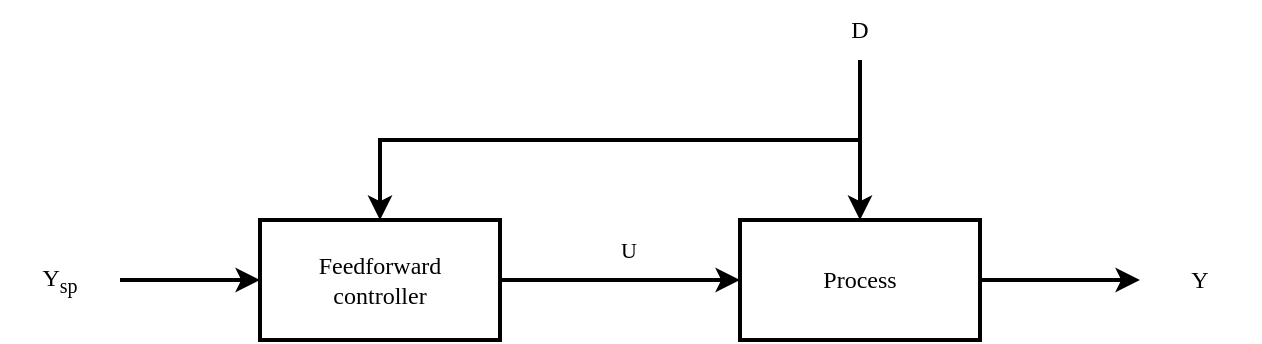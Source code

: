 <mxfile version="21.6.5" type="device" pages="15">
  <diagram id="C5RBs43oDa-KdzZeNtuy" name="simple-feedforward">
    <mxGraphModel dx="1068" dy="920" grid="1" gridSize="10" guides="1" tooltips="1" connect="1" arrows="1" fold="1" page="1" pageScale="1" pageWidth="827" pageHeight="1169" background="none" math="0" shadow="0">
      <root>
        <mxCell id="WIyWlLk6GJQsqaUBKTNV-0" />
        <mxCell id="WIyWlLk6GJQsqaUBKTNV-1" parent="WIyWlLk6GJQsqaUBKTNV-0" />
        <mxCell id="KzxsjIXUAwKT25wjs0wa-3" style="edgeStyle=orthogonalEdgeStyle;rounded=0;orthogonalLoop=1;jettySize=auto;html=1;exitX=1;exitY=0.5;exitDx=0;exitDy=0;labelBackgroundColor=none;fontColor=default;strokeWidth=2;" parent="WIyWlLk6GJQsqaUBKTNV-1" source="KzxsjIXUAwKT25wjs0wa-0" target="KzxsjIXUAwKT25wjs0wa-1" edge="1">
          <mxGeometry relative="1" as="geometry" />
        </mxCell>
        <mxCell id="KzxsjIXUAwKT25wjs0wa-6" value="U" style="edgeLabel;html=1;align=center;verticalAlign=middle;resizable=0;points=[];rounded=0;labelBackgroundColor=none;fontFamily=IBM Plex sans;" parent="KzxsjIXUAwKT25wjs0wa-3" vertex="1" connectable="0">
          <mxGeometry x="0.067" y="-1" relative="1" as="geometry">
            <mxPoint y="-16" as="offset" />
          </mxGeometry>
        </mxCell>
        <mxCell id="KzxsjIXUAwKT25wjs0wa-0" value="Feedforward&lt;br&gt;controller" style="rounded=0;whiteSpace=wrap;html=1;labelBackgroundColor=none;fontFamily=IBM Plex sans;fillColor=none;strokeWidth=2;" parent="WIyWlLk6GJQsqaUBKTNV-1" vertex="1">
          <mxGeometry x="229" y="150" width="120" height="60" as="geometry" />
        </mxCell>
        <mxCell id="KzxsjIXUAwKT25wjs0wa-7" style="edgeStyle=orthogonalEdgeStyle;rounded=0;orthogonalLoop=1;jettySize=auto;html=1;exitX=1;exitY=0.5;exitDx=0;exitDy=0;entryX=0;entryY=0.5;entryDx=0;entryDy=0;labelBackgroundColor=none;fontColor=default;strokeWidth=2;" parent="WIyWlLk6GJQsqaUBKTNV-1" source="KzxsjIXUAwKT25wjs0wa-1" target="KzxsjIXUAwKT25wjs0wa-8" edge="1">
          <mxGeometry relative="1" as="geometry">
            <mxPoint x="669" y="180" as="targetPoint" />
          </mxGeometry>
        </mxCell>
        <mxCell id="KzxsjIXUAwKT25wjs0wa-1" value="Process" style="rounded=0;whiteSpace=wrap;html=1;labelBackgroundColor=none;fontFamily=IBM Plex sans;fillColor=none;strokeWidth=2;" parent="WIyWlLk6GJQsqaUBKTNV-1" vertex="1">
          <mxGeometry x="469" y="150" width="120" height="60" as="geometry" />
        </mxCell>
        <mxCell id="KzxsjIXUAwKT25wjs0wa-2" value="" style="endArrow=classic;html=1;rounded=0;entryX=0;entryY=0.5;entryDx=0;entryDy=0;exitX=1;exitY=0.5;exitDx=0;exitDy=0;labelBackgroundColor=none;fontColor=default;strokeWidth=2;" parent="WIyWlLk6GJQsqaUBKTNV-1" source="KzxsjIXUAwKT25wjs0wa-4" target="KzxsjIXUAwKT25wjs0wa-0" edge="1">
          <mxGeometry width="50" height="50" relative="1" as="geometry">
            <mxPoint x="159" y="180" as="sourcePoint" />
            <mxPoint x="159" y="200" as="targetPoint" />
          </mxGeometry>
        </mxCell>
        <mxCell id="KzxsjIXUAwKT25wjs0wa-4" value="Y&lt;sub&gt;sp&lt;/sub&gt;" style="text;html=1;strokeColor=none;fillColor=none;align=center;verticalAlign=middle;whiteSpace=wrap;rounded=0;labelBackgroundColor=none;fontFamily=IBM Plex sans;" parent="WIyWlLk6GJQsqaUBKTNV-1" vertex="1">
          <mxGeometry x="99" y="165" width="60" height="30" as="geometry" />
        </mxCell>
        <mxCell id="KzxsjIXUAwKT25wjs0wa-9" style="edgeStyle=orthogonalEdgeStyle;rounded=0;orthogonalLoop=1;jettySize=auto;html=1;exitX=0.5;exitY=1;exitDx=0;exitDy=0;entryX=0.5;entryY=0;entryDx=0;entryDy=0;labelBackgroundColor=none;fontColor=default;strokeWidth=2;" parent="WIyWlLk6GJQsqaUBKTNV-1" source="KzxsjIXUAwKT25wjs0wa-5" target="KzxsjIXUAwKT25wjs0wa-1" edge="1">
          <mxGeometry relative="1" as="geometry" />
        </mxCell>
        <mxCell id="KzxsjIXUAwKT25wjs0wa-10" style="edgeStyle=orthogonalEdgeStyle;rounded=0;orthogonalLoop=1;jettySize=auto;html=1;exitX=0.5;exitY=1;exitDx=0;exitDy=0;entryX=0.5;entryY=0;entryDx=0;entryDy=0;labelBackgroundColor=none;fontColor=default;strokeWidth=2;" parent="WIyWlLk6GJQsqaUBKTNV-1" source="KzxsjIXUAwKT25wjs0wa-5" target="KzxsjIXUAwKT25wjs0wa-0" edge="1">
          <mxGeometry relative="1" as="geometry" />
        </mxCell>
        <mxCell id="KzxsjIXUAwKT25wjs0wa-5" value="D" style="text;html=1;strokeColor=none;fillColor=none;align=center;verticalAlign=middle;whiteSpace=wrap;rounded=0;labelBackgroundColor=none;fontFamily=IBM Plex sans;" parent="WIyWlLk6GJQsqaUBKTNV-1" vertex="1">
          <mxGeometry x="499" y="40" width="60" height="30" as="geometry" />
        </mxCell>
        <mxCell id="KzxsjIXUAwKT25wjs0wa-8" value="Y" style="text;html=1;strokeColor=none;fillColor=none;align=center;verticalAlign=middle;whiteSpace=wrap;rounded=0;labelBackgroundColor=none;fontFamily=IBM Plex sans;" parent="WIyWlLk6GJQsqaUBKTNV-1" vertex="1">
          <mxGeometry x="669" y="165" width="60" height="30" as="geometry" />
        </mxCell>
      </root>
    </mxGraphModel>
  </diagram>
  <diagram id="k8WME--Jx7NH6Nll0x9Z" name="simple-feedback">
    <mxGraphModel dx="748" dy="644" grid="1" gridSize="10" guides="1" tooltips="1" connect="1" arrows="1" fold="1" page="1" pageScale="1" pageWidth="827" pageHeight="1169" math="0" shadow="0">
      <root>
        <mxCell id="0" />
        <mxCell id="1" parent="0" />
        <mxCell id="XIypG4LPgcucw90BnkDD-1" style="edgeStyle=orthogonalEdgeStyle;rounded=0;orthogonalLoop=1;jettySize=auto;html=1;exitX=1;exitY=0.5;exitDx=0;exitDy=0;labelBackgroundColor=none;fontColor=default;strokeWidth=2;" parent="1" source="XIypG4LPgcucw90BnkDD-3" target="XIypG4LPgcucw90BnkDD-5" edge="1">
          <mxGeometry relative="1" as="geometry" />
        </mxCell>
        <mxCell id="XIypG4LPgcucw90BnkDD-2" value="U" style="edgeLabel;html=1;align=center;verticalAlign=middle;resizable=0;points=[];rounded=0;labelBackgroundColor=none;fontFamily=IBM Plex sans;" parent="XIypG4LPgcucw90BnkDD-1" vertex="1" connectable="0">
          <mxGeometry x="0.067" y="-1" relative="1" as="geometry">
            <mxPoint y="-16" as="offset" />
          </mxGeometry>
        </mxCell>
        <mxCell id="XIypG4LPgcucw90BnkDD-3" value="Feedback&lt;br&gt;controller" style="rounded=0;whiteSpace=wrap;html=1;labelBackgroundColor=none;fontFamily=IBM Plex sans;fillColor=none;strokeWidth=2;" parent="1" vertex="1">
          <mxGeometry x="229" y="150" width="120" height="60" as="geometry" />
        </mxCell>
        <mxCell id="XIypG4LPgcucw90BnkDD-4" style="edgeStyle=orthogonalEdgeStyle;rounded=0;orthogonalLoop=1;jettySize=auto;html=1;exitX=1;exitY=0.5;exitDx=0;exitDy=0;entryX=0;entryY=0.5;entryDx=0;entryDy=0;labelBackgroundColor=none;fontColor=default;strokeWidth=2;" parent="1" source="XIypG4LPgcucw90BnkDD-5" target="XIypG4LPgcucw90BnkDD-11" edge="1">
          <mxGeometry relative="1" as="geometry">
            <mxPoint x="669" y="180" as="targetPoint" />
          </mxGeometry>
        </mxCell>
        <mxCell id="XIypG4LPgcucw90BnkDD-12" style="edgeStyle=orthogonalEdgeStyle;shape=connector;rounded=0;orthogonalLoop=1;jettySize=auto;html=1;entryX=0.5;entryY=1;entryDx=0;entryDy=0;labelBackgroundColor=none;strokeColor=default;fontFamily=IBM Plex sans;fontSize=12;fontColor=default;endArrow=classic;strokeWidth=2;" parent="1" target="XIypG4LPgcucw90BnkDD-3" edge="1">
          <mxGeometry relative="1" as="geometry">
            <Array as="points">
              <mxPoint x="640" y="240" />
              <mxPoint x="289" y="240" />
            </Array>
            <mxPoint x="640" y="180" as="sourcePoint" />
          </mxGeometry>
        </mxCell>
        <mxCell id="XIypG4LPgcucw90BnkDD-5" value="Process" style="rounded=0;whiteSpace=wrap;html=1;labelBackgroundColor=none;fontFamily=IBM Plex sans;fillColor=none;strokeWidth=2;" parent="1" vertex="1">
          <mxGeometry x="469" y="150" width="120" height="60" as="geometry" />
        </mxCell>
        <mxCell id="XIypG4LPgcucw90BnkDD-6" value="" style="endArrow=classic;html=1;rounded=0;entryX=0;entryY=0.5;entryDx=0;entryDy=0;exitX=1;exitY=0.5;exitDx=0;exitDy=0;labelBackgroundColor=none;fontColor=default;strokeWidth=2;" parent="1" source="XIypG4LPgcucw90BnkDD-7" target="XIypG4LPgcucw90BnkDD-3" edge="1">
          <mxGeometry width="50" height="50" relative="1" as="geometry">
            <mxPoint x="159" y="180" as="sourcePoint" />
            <mxPoint x="159" y="200" as="targetPoint" />
          </mxGeometry>
        </mxCell>
        <mxCell id="XIypG4LPgcucw90BnkDD-7" value="Y&lt;sub&gt;sp&lt;/sub&gt;" style="text;html=1;strokeColor=none;fillColor=none;align=center;verticalAlign=middle;whiteSpace=wrap;rounded=0;labelBackgroundColor=none;fontFamily=IBM Plex sans;" parent="1" vertex="1">
          <mxGeometry x="99" y="165" width="60" height="30" as="geometry" />
        </mxCell>
        <mxCell id="XIypG4LPgcucw90BnkDD-8" style="edgeStyle=orthogonalEdgeStyle;rounded=0;orthogonalLoop=1;jettySize=auto;html=1;exitX=0.5;exitY=1;exitDx=0;exitDy=0;entryX=0.5;entryY=0;entryDx=0;entryDy=0;labelBackgroundColor=none;fontColor=default;strokeWidth=2;" parent="1" source="XIypG4LPgcucw90BnkDD-10" target="XIypG4LPgcucw90BnkDD-5" edge="1">
          <mxGeometry relative="1" as="geometry" />
        </mxCell>
        <mxCell id="XIypG4LPgcucw90BnkDD-10" value="D" style="text;html=1;strokeColor=none;fillColor=none;align=center;verticalAlign=middle;whiteSpace=wrap;rounded=0;labelBackgroundColor=none;fontFamily=IBM Plex sans;" parent="1" vertex="1">
          <mxGeometry x="499" y="40" width="60" height="30" as="geometry" />
        </mxCell>
        <mxCell id="XIypG4LPgcucw90BnkDD-11" value="Y" style="text;html=1;strokeColor=none;fillColor=none;align=center;verticalAlign=middle;whiteSpace=wrap;rounded=0;labelBackgroundColor=none;fontFamily=IBM Plex sans;" parent="1" vertex="1">
          <mxGeometry x="669" y="165" width="60" height="30" as="geometry" />
        </mxCell>
      </root>
    </mxGraphModel>
  </diagram>
  <diagram id="VLu5-ESdL9BdzSKcC9ZW" name="simple-feedforward-liquid-level">
    <mxGraphModel dx="623" dy="536" grid="1" gridSize="2" guides="1" tooltips="1" connect="1" arrows="1" fold="1" page="1" pageScale="1" pageWidth="827" pageHeight="1169" math="0" shadow="0">
      <root>
        <mxCell id="0" />
        <mxCell id="1" parent="0" />
        <mxCell id="oNfrpwXCEBgdIm3BrRTJ-1" value="" style="verticalLabelPosition=bottom;outlineConnect=0;align=center;dashed=0;html=1;verticalAlign=top;shape=mxgraph.pid2misc.column;columnType=common;rounded=0;labelBackgroundColor=none;fontFamily=IBM Plex sans;fontSize=12;fontColor=default;fillColor=none;gradientColor=none;points=[[1,0.21,0,0,0]];strokeWidth=2;" parent="1" vertex="1">
          <mxGeometry x="369" y="160" width="90" height="120" as="geometry" />
        </mxCell>
        <mxCell id="oNfrpwXCEBgdIm3BrRTJ-9" value="" style="endArrow=none;html=1;rounded=0;labelBackgroundColor=none;strokeColor=default;fontFamily=IBM Plex sans;fontSize=12;fontColor=default;shape=connector;entryX=1;entryY=1;entryDx=0;entryDy=0;strokeWidth=2;" parent="1" edge="1">
          <mxGeometry width="50" height="50" relative="1" as="geometry">
            <mxPoint x="438" y="320" as="sourcePoint" />
            <mxPoint x="390" y="320" as="targetPoint" />
            <Array as="points">
              <mxPoint x="438" y="240" />
              <mxPoint x="432" y="234" />
              <mxPoint x="426" y="240" />
              <mxPoint x="420" y="234" />
              <mxPoint x="414" y="240" />
              <mxPoint x="408" y="234" />
              <mxPoint x="402" y="240" />
              <mxPoint x="396" y="234" />
              <mxPoint x="392" y="238" />
              <mxPoint x="390" y="240" />
            </Array>
          </mxGeometry>
        </mxCell>
        <mxCell id="oNfrpwXCEBgdIm3BrRTJ-33" value="" style="verticalLabelPosition=bottom;align=center;html=1;verticalAlign=top;pointerEvents=1;dashed=0;shape=mxgraph.pid2valves.valve;valveType=gate;actuator=diaph;rounded=0;labelBackgroundColor=none;fontFamily=IBM Plex sans;fontSize=12;fontColor=default;fillColor=none;gradientColor=none;points=[];strokeWidth=2;" parent="1" vertex="1">
          <mxGeometry x="259.36" y="202" width="26" height="26" as="geometry" />
        </mxCell>
        <mxCell id="oNfrpwXCEBgdIm3BrRTJ-34" value="" style="endArrow=classic;html=1;rounded=0;labelBackgroundColor=none;strokeColor=default;fontFamily=IBM Plex sans;fontSize=12;fontColor=default;shape=connector;exitX=0.998;exitY=0.696;exitDx=0;exitDy=0;exitPerimeter=0;strokeWidth=2;" parent="1" source="oNfrpwXCEBgdIm3BrRTJ-33" target="oNfrpwXCEBgdIm3BrRTJ-1" edge="1">
          <mxGeometry width="50" height="50" relative="1" as="geometry">
            <mxPoint x="260" y="280" as="sourcePoint" />
            <mxPoint x="326.364" y="280.536" as="targetPoint" />
          </mxGeometry>
        </mxCell>
        <mxCell id="oNfrpwXCEBgdIm3BrRTJ-35" value="" style="endArrow=classic;html=1;rounded=0;labelBackgroundColor=none;strokeColor=default;fontFamily=IBM Plex sans;fontSize=12;fontColor=default;shape=connector;strokeWidth=2;" parent="1" edge="1">
          <mxGeometry width="50" height="50" relative="1" as="geometry">
            <mxPoint x="228.36" y="219.86" as="sourcePoint" />
            <mxPoint x="259.36" y="219.86" as="targetPoint" />
          </mxGeometry>
        </mxCell>
        <mxCell id="oNfrpwXCEBgdIm3BrRTJ-36" style="edgeStyle=orthogonalEdgeStyle;shape=connector;rounded=0;orthogonalLoop=1;jettySize=auto;html=1;exitX=0;exitY=0.5;exitDx=0;exitDy=0;entryX=0.499;entryY=0.141;entryDx=0;entryDy=0;entryPerimeter=0;labelBackgroundColor=none;strokeColor=default;fontFamily=IBM Plex sans;fontSize=12;fontColor=default;endArrow=classic;dashed=1;endSize=4;strokeWidth=2;" parent="1" source="oNfrpwXCEBgdIm3BrRTJ-37" target="oNfrpwXCEBgdIm3BrRTJ-33" edge="1">
          <mxGeometry relative="1" as="geometry" />
        </mxCell>
        <mxCell id="oNfrpwXCEBgdIm3BrRTJ-37" value="FFC" style="ellipse;whiteSpace=wrap;html=1;aspect=fixed;rounded=0;labelBackgroundColor=none;fontFamily=IBM Plex sans;fontSize=12;fontColor=default;fillColor=none;gradientColor=none;;fontFamily=IBM Plex sans;strokeWidth=2;" parent="1" vertex="1">
          <mxGeometry x="308" y="68" width="32" height="32" as="geometry" />
        </mxCell>
        <mxCell id="oNfrpwXCEBgdIm3BrRTJ-38" style="edgeStyle=orthogonalEdgeStyle;shape=connector;rounded=0;orthogonalLoop=1;jettySize=auto;html=1;exitX=0;exitY=0.5;exitDx=0;exitDy=0;entryX=1;entryY=0.5;entryDx=0;entryDy=0;labelBackgroundColor=none;strokeColor=default;fontFamily=IBM Plex sans;fontSize=12;fontColor=default;endArrow=classic;dashed=1;endSize=4;strokeWidth=2;" parent="1" source="oNfrpwXCEBgdIm3BrRTJ-39" target="oNfrpwXCEBgdIm3BrRTJ-37" edge="1">
          <mxGeometry relative="1" as="geometry" />
        </mxCell>
        <mxCell id="oNfrpwXCEBgdIm3BrRTJ-39" value="FT" style="ellipse;whiteSpace=wrap;html=1;aspect=fixed;rounded=0;labelBackgroundColor=none;fontFamily=IBM Plex sans;fontSize=12;fontColor=default;fillColor=none;gradientColor=none;;fontFamily=IBM Plex sans;strokeWidth=2;" parent="1" vertex="1">
          <mxGeometry x="496" y="68" width="32" height="32" as="geometry" />
        </mxCell>
        <mxCell id="oNfrpwXCEBgdIm3BrRTJ-40" value="" style="endArrow=classic;html=1;rounded=0;labelBackgroundColor=none;strokeColor=default;fontFamily=IBM Plex sans;fontSize=12;fontColor=default;shape=connector;exitX=1;exitY=0.21;exitDx=0;exitDy=0;exitPerimeter=0;strokeWidth=2;" parent="1" source="oNfrpwXCEBgdIm3BrRTJ-1" edge="1">
          <mxGeometry width="50" height="50" relative="1" as="geometry">
            <mxPoint x="462" y="184" as="sourcePoint" />
            <mxPoint x="584" y="185" as="targetPoint" />
          </mxGeometry>
        </mxCell>
        <mxCell id="oNfrpwXCEBgdIm3BrRTJ-41" value="" style="endArrow=none;html=1;rounded=0;labelBackgroundColor=none;strokeColor=default;fontFamily=IBM Plex sans;fontSize=12;fontColor=default;shape=connector;entryX=0.5;entryY=1;entryDx=0;entryDy=0;dashed=1;strokeWidth=2;" parent="1" target="oNfrpwXCEBgdIm3BrRTJ-39" edge="1">
          <mxGeometry width="50" height="50" relative="1" as="geometry">
            <mxPoint x="512" y="186" as="sourcePoint" />
            <mxPoint x="516" y="88" as="targetPoint" />
          </mxGeometry>
        </mxCell>
        <mxCell id="oNfrpwXCEBgdIm3BrRTJ-42" value="Feedwater" style="text;html=1;strokeColor=none;fillColor=none;align=center;verticalAlign=middle;whiteSpace=wrap;rounded=0;fontSize=12;fontFamily=IBM Plex sans;fontColor=default;" parent="1" vertex="1">
          <mxGeometry x="188" y="188" width="60" height="30" as="geometry" />
        </mxCell>
        <mxCell id="oNfrpwXCEBgdIm3BrRTJ-43" value="Boiler&lt;br&gt;drum" style="text;html=1;strokeColor=none;fillColor=none;align=center;verticalAlign=middle;whiteSpace=wrap;rounded=0;fontSize=12;fontFamily=IBM Plex sans;fontColor=default;" parent="1" vertex="1">
          <mxGeometry x="462" y="218" width="60" height="30" as="geometry" />
        </mxCell>
        <mxCell id="oNfrpwXCEBgdIm3BrRTJ-44" value="Steam" style="text;html=1;strokeColor=none;fillColor=none;align=center;verticalAlign=middle;whiteSpace=wrap;rounded=0;fontSize=12;fontFamily=IBM Plex sans;fontColor=default;" parent="1" vertex="1">
          <mxGeometry x="524" y="154" width="60" height="30" as="geometry" />
        </mxCell>
        <mxCell id="lakl8pZNX2JYcHHNsGAt-1" value="&lt;span style=&quot;color: rgb(0, 0, 0); font-family: &amp;quot;IBM Plex sans&amp;quot;; font-size: 12px; font-style: normal; font-variant-ligatures: normal; font-variant-caps: normal; font-weight: 400; letter-spacing: normal; orphans: 2; text-indent: 0px; text-transform: none; widows: 2; word-spacing: 0px; -webkit-text-stroke-width: 0px; text-decoration-thickness: initial; text-decoration-style: initial; text-decoration-color: initial; float: none; display: inline !important;&quot;&gt;Feedforward&lt;/span&gt;&lt;br style=&quot;border-color: var(--border-color); color: rgb(0, 0, 0); font-family: &amp;quot;IBM Plex sans&amp;quot;; font-size: 12px; font-style: normal; font-variant-ligatures: normal; font-variant-caps: normal; font-weight: 400; letter-spacing: normal; orphans: 2; text-indent: 0px; text-transform: none; widows: 2; word-spacing: 0px; -webkit-text-stroke-width: 0px; text-decoration-thickness: initial; text-decoration-style: initial; text-decoration-color: initial;&quot;&gt;&lt;span style=&quot;color: rgb(0, 0, 0); font-family: &amp;quot;IBM Plex sans&amp;quot;; font-size: 12px; font-style: normal; font-variant-ligatures: normal; font-variant-caps: normal; font-weight: 400; letter-spacing: normal; orphans: 2; text-indent: 0px; text-transform: none; widows: 2; word-spacing: 0px; -webkit-text-stroke-width: 0px; text-decoration-thickness: initial; text-decoration-style: initial; text-decoration-color: initial; float: none; display: inline !important;&quot;&gt;controller&lt;/span&gt;" style="text;whiteSpace=wrap;html=1;fontSize=12;fontFamily=IBM Plex sans;fontColor=default;align=center;labelBackgroundColor=none;" parent="1" vertex="1">
          <mxGeometry x="279" y="26" width="90" height="44" as="geometry" />
        </mxCell>
        <mxCell id="tLKJp15HqbAfAdAWCI5t-2" value="hot&lt;br&gt;gas" style="text;html=1;strokeColor=none;fillColor=none;align=center;verticalAlign=middle;whiteSpace=wrap;rounded=0;fontSize=12;fontFamily=IBM Plex sans;fontColor=default;" parent="1" vertex="1">
          <mxGeometry x="358" y="290" width="28" height="30" as="geometry" />
        </mxCell>
        <mxCell id="tLKJp15HqbAfAdAWCI5t-3" value="" style="endArrow=none;html=1;rounded=0;labelBackgroundColor=none;strokeColor=default;fontFamily=IBM Plex sans;fontSize=12;fontColor=default;shape=connector;strokeWidth=2;" parent="1" edge="1">
          <mxGeometry width="50" height="50" relative="1" as="geometry">
            <mxPoint x="369" y="202" as="sourcePoint" />
            <mxPoint x="459" y="202" as="targetPoint" />
            <Array as="points">
              <mxPoint x="371" y="200" />
              <mxPoint x="373" y="202" />
              <mxPoint x="375" y="200" />
              <mxPoint x="377" y="202" />
              <mxPoint x="379" y="200" />
              <mxPoint x="381" y="202" />
              <mxPoint x="383" y="200" />
              <mxPoint x="385" y="202" />
              <mxPoint x="387" y="200" />
              <mxPoint x="389" y="202" />
              <mxPoint x="391" y="200" />
              <mxPoint x="393" y="202" />
              <mxPoint x="395" y="200" />
              <mxPoint x="397" y="202" />
              <mxPoint x="399" y="200" />
              <mxPoint x="401" y="202" />
              <mxPoint x="403" y="200" />
              <mxPoint x="405" y="202" />
              <mxPoint x="407" y="200" />
              <mxPoint x="409" y="202" />
              <mxPoint x="411" y="200" />
              <mxPoint x="413" y="202" />
              <mxPoint x="415" y="200" />
              <mxPoint x="417" y="200" />
              <mxPoint x="419" y="202" />
              <mxPoint x="421" y="200" />
              <mxPoint x="423" y="202" />
              <mxPoint x="425" y="200" />
              <mxPoint x="427" y="202" />
              <mxPoint x="429" y="200" />
              <mxPoint x="431" y="202" />
              <mxPoint x="433" y="200" />
              <mxPoint x="435" y="202" />
              <mxPoint x="437" y="200" />
              <mxPoint x="439" y="202" />
              <mxPoint x="441" y="200" />
              <mxPoint x="443" y="202" />
              <mxPoint x="445" y="200" />
              <mxPoint x="447" y="202" />
              <mxPoint x="449" y="200" />
              <mxPoint x="451" y="202" />
              <mxPoint x="453" y="200" />
              <mxPoint x="455" y="202" />
              <mxPoint x="457" y="200" />
            </Array>
          </mxGeometry>
        </mxCell>
      </root>
    </mxGraphModel>
  </diagram>
  <diagram id="VJiN3s95usVe_O-HzLHj" name="feedforward-feedback-liquid-level">
    <mxGraphModel dx="748" dy="644" grid="1" gridSize="2" guides="1" tooltips="1" connect="1" arrows="1" fold="1" page="1" pageScale="1" pageWidth="827" pageHeight="1169" math="0" shadow="0">
      <root>
        <mxCell id="0" />
        <mxCell id="1" parent="0" />
        <mxCell id="CLNTvgY6pMUO-6qUlGEW-2" value="" style="verticalLabelPosition=bottom;outlineConnect=0;align=center;dashed=0;html=1;verticalAlign=top;shape=mxgraph.pid2misc.column;columnType=common;rounded=0;labelBackgroundColor=none;fontFamily=IBM Plex sans;fontSize=12;fontColor=default;fillColor=none;gradientColor=none;points=[[1,0.21,0,0,0]];strokeWidth=2;" parent="1" vertex="1">
          <mxGeometry x="369" y="160" width="90" height="120" as="geometry" />
        </mxCell>
        <mxCell id="CLNTvgY6pMUO-6qUlGEW-78" value="" style="verticalLabelPosition=bottom;align=center;html=1;verticalAlign=top;pointerEvents=1;dashed=0;shape=mxgraph.pid2valves.valve;valveType=gate;actuator=diaph;rounded=0;labelBackgroundColor=none;fontFamily=IBM Plex sans;fontSize=12;fontColor=default;fillColor=none;gradientColor=none;points=[];strokeWidth=2;" parent="1" vertex="1">
          <mxGeometry x="259.36" y="202" width="26" height="26" as="geometry" />
        </mxCell>
        <mxCell id="CLNTvgY6pMUO-6qUlGEW-83" value="" style="endArrow=classic;html=1;rounded=0;labelBackgroundColor=none;strokeColor=default;fontFamily=IBM Plex sans;fontSize=12;fontColor=default;shape=connector;exitX=0.998;exitY=0.696;exitDx=0;exitDy=0;exitPerimeter=0;strokeWidth=2;" parent="1" source="CLNTvgY6pMUO-6qUlGEW-78" target="CLNTvgY6pMUO-6qUlGEW-2" edge="1">
          <mxGeometry width="50" height="50" relative="1" as="geometry">
            <mxPoint x="260" y="280" as="sourcePoint" />
            <mxPoint x="326.364" y="280.536" as="targetPoint" />
          </mxGeometry>
        </mxCell>
        <mxCell id="CLNTvgY6pMUO-6qUlGEW-84" value="" style="endArrow=classic;html=1;rounded=0;labelBackgroundColor=none;strokeColor=default;fontFamily=IBM Plex sans;fontSize=12;fontColor=default;shape=connector;strokeWidth=2;" parent="1" edge="1">
          <mxGeometry width="50" height="50" relative="1" as="geometry">
            <mxPoint x="228.36" y="219.86" as="sourcePoint" />
            <mxPoint x="259.36" y="219.86" as="targetPoint" />
          </mxGeometry>
        </mxCell>
        <mxCell id="CLNTvgY6pMUO-6qUlGEW-91" style="edgeStyle=orthogonalEdgeStyle;shape=connector;rounded=0;orthogonalLoop=1;jettySize=auto;html=1;exitX=0.5;exitY=0;exitDx=0;exitDy=0;entryX=0.5;entryY=0;entryDx=0;entryDy=0;labelBackgroundColor=none;strokeColor=default;fontFamily=IBM Plex sans;fontSize=12;fontColor=default;endArrow=classic;dashed=1;endSize=4;strokeWidth=2;" parent="1" source="CLNTvgY6pMUO-6qUlGEW-85" target="3Zgzosrxa-wlsisAuSY6-4" edge="1">
          <mxGeometry relative="1" as="geometry" />
        </mxCell>
        <mxCell id="CLNTvgY6pMUO-6qUlGEW-85" value="FFC" style="ellipse;whiteSpace=wrap;html=1;aspect=fixed;rounded=0;labelBackgroundColor=none;fontFamily=IBM Plex sans;fontSize=12;fontColor=default;fillColor=none;gradientColor=none;;fontFamily=IBM Plex sans;strokeWidth=2;" parent="1" vertex="1">
          <mxGeometry x="496" y="68" width="32" height="32" as="geometry" />
        </mxCell>
        <mxCell id="CLNTvgY6pMUO-6qUlGEW-90" style="edgeStyle=orthogonalEdgeStyle;shape=connector;rounded=0;orthogonalLoop=1;jettySize=auto;html=1;exitX=0.5;exitY=0;exitDx=0;exitDy=0;entryX=0.5;entryY=1;entryDx=0;entryDy=0;labelBackgroundColor=none;strokeColor=default;fontFamily=IBM Plex sans;fontSize=12;fontColor=default;endArrow=classic;dashed=1;endSize=4;strokeWidth=2;" parent="1" source="CLNTvgY6pMUO-6qUlGEW-86" target="CLNTvgY6pMUO-6qUlGEW-85" edge="1">
          <mxGeometry relative="1" as="geometry" />
        </mxCell>
        <mxCell id="CLNTvgY6pMUO-6qUlGEW-86" value="FT" style="ellipse;whiteSpace=wrap;html=1;aspect=fixed;rounded=0;labelBackgroundColor=none;fontFamily=IBM Plex sans;fontSize=12;fontColor=default;fillColor=none;gradientColor=none;;fontFamily=IBM Plex sans;strokeWidth=2;" parent="1" vertex="1">
          <mxGeometry x="496" y="124" width="32" height="32" as="geometry" />
        </mxCell>
        <mxCell id="CLNTvgY6pMUO-6qUlGEW-87" value="" style="endArrow=classic;html=1;rounded=0;labelBackgroundColor=none;strokeColor=default;fontFamily=IBM Plex sans;fontSize=12;fontColor=default;shape=connector;exitX=1;exitY=0.21;exitDx=0;exitDy=0;exitPerimeter=0;strokeWidth=2;" parent="1" source="CLNTvgY6pMUO-6qUlGEW-2" edge="1">
          <mxGeometry width="50" height="50" relative="1" as="geometry">
            <mxPoint x="462" y="184" as="sourcePoint" />
            <mxPoint x="584" y="185" as="targetPoint" />
          </mxGeometry>
        </mxCell>
        <mxCell id="CLNTvgY6pMUO-6qUlGEW-89" value="" style="endArrow=none;html=1;rounded=0;labelBackgroundColor=none;strokeColor=default;fontFamily=IBM Plex sans;fontSize=12;fontColor=default;shape=connector;entryX=0.5;entryY=1;entryDx=0;entryDy=0;dashed=1;strokeWidth=2;" parent="1" target="CLNTvgY6pMUO-6qUlGEW-86" edge="1">
          <mxGeometry width="50" height="50" relative="1" as="geometry">
            <mxPoint x="512" y="186" as="sourcePoint" />
            <mxPoint x="516" y="88" as="targetPoint" />
          </mxGeometry>
        </mxCell>
        <mxCell id="CLNTvgY6pMUO-6qUlGEW-93" value="Feedwater" style="text;html=1;strokeColor=none;fillColor=none;align=center;verticalAlign=middle;whiteSpace=wrap;rounded=0;fontSize=12;fontFamily=IBM Plex sans;fontColor=default;strokeWidth=2;" parent="1" vertex="1">
          <mxGeometry x="188" y="188" width="60" height="30" as="geometry" />
        </mxCell>
        <mxCell id="CLNTvgY6pMUO-6qUlGEW-94" value="Boiler&lt;br&gt;drum" style="text;html=1;strokeColor=none;fillColor=none;align=center;verticalAlign=middle;whiteSpace=wrap;rounded=0;fontSize=12;fontFamily=IBM Plex sans;fontColor=default;strokeWidth=2;" parent="1" vertex="1">
          <mxGeometry x="462" y="218" width="60" height="30" as="geometry" />
        </mxCell>
        <mxCell id="CLNTvgY6pMUO-6qUlGEW-95" value="Steam" style="text;html=1;strokeColor=none;fillColor=none;align=center;verticalAlign=middle;whiteSpace=wrap;rounded=0;fontSize=12;fontFamily=IBM Plex sans;fontColor=default;strokeWidth=2;" parent="1" vertex="1">
          <mxGeometry x="524" y="154" width="60" height="30" as="geometry" />
        </mxCell>
        <mxCell id="3Zgzosrxa-wlsisAuSY6-6" value="" style="group;strokeWidth=2;" parent="1" vertex="1" connectable="0">
          <mxGeometry x="256.36" y="68" width="32" height="32" as="geometry" />
        </mxCell>
        <mxCell id="3Zgzosrxa-wlsisAuSY6-1" value="" style="ellipse;whiteSpace=wrap;html=1;aspect=fixed;rounded=0;labelBackgroundColor=none;fontFamily=IBM Plex sans;fontSize=12;fontColor=default;fillColor=none;gradientColor=none;;fontFamily=IBM Plex sans;strokeWidth=2;" parent="3Zgzosrxa-wlsisAuSY6-6" vertex="1">
          <mxGeometry width="32" height="32" as="geometry" />
        </mxCell>
        <mxCell id="3Zgzosrxa-wlsisAuSY6-2" value="" style="endArrow=none;html=1;rounded=0;labelBackgroundColor=none;strokeColor=default;fontFamily=IBM Plex sans;fontSize=12;fontColor=default;shape=connector;entryX=0;entryY=0;entryDx=0;entryDy=0;exitX=1;exitY=1;exitDx=0;exitDy=0;strokeWidth=2;" parent="3Zgzosrxa-wlsisAuSY6-6" source="3Zgzosrxa-wlsisAuSY6-1" target="3Zgzosrxa-wlsisAuSY6-1" edge="1">
          <mxGeometry width="50" height="50" relative="1" as="geometry">
            <mxPoint x="-76" y="84" as="sourcePoint" />
            <mxPoint x="-26" y="34" as="targetPoint" />
          </mxGeometry>
        </mxCell>
        <mxCell id="3Zgzosrxa-wlsisAuSY6-3" value="" style="endArrow=none;html=1;rounded=0;labelBackgroundColor=none;strokeColor=default;fontFamily=IBM Plex sans;fontSize=12;fontColor=default;shape=connector;exitX=1;exitY=0;exitDx=0;exitDy=0;entryX=0;entryY=1;entryDx=0;entryDy=0;strokeWidth=2;" parent="3Zgzosrxa-wlsisAuSY6-6" source="3Zgzosrxa-wlsisAuSY6-1" target="3Zgzosrxa-wlsisAuSY6-1" edge="1">
          <mxGeometry width="50" height="50" relative="1" as="geometry">
            <mxPoint x="29" y="29" as="sourcePoint" />
            <mxPoint x="7" y="7" as="targetPoint" />
          </mxGeometry>
        </mxCell>
        <mxCell id="3Zgzosrxa-wlsisAuSY6-4" value="+" style="text;html=1;strokeColor=none;fillColor=none;align=center;verticalAlign=middle;whiteSpace=wrap;rounded=0;fontSize=12;fontFamily=IBM Plex sans;fontColor=default;strokeWidth=2;" parent="3Zgzosrxa-wlsisAuSY6-6" vertex="1">
          <mxGeometry x="12" y="2" width="8" height="8" as="geometry" />
        </mxCell>
        <mxCell id="3Zgzosrxa-wlsisAuSY6-5" value="+" style="text;html=1;strokeColor=none;fillColor=none;align=center;verticalAlign=middle;whiteSpace=wrap;rounded=0;fontSize=12;fontFamily=IBM Plex sans;fontColor=default;strokeWidth=2;" parent="3Zgzosrxa-wlsisAuSY6-6" vertex="1">
          <mxGeometry x="22" y="12" width="8" height="8" as="geometry" />
        </mxCell>
        <mxCell id="3Zgzosrxa-wlsisAuSY6-7" style="edgeStyle=orthogonalEdgeStyle;shape=connector;rounded=0;orthogonalLoop=1;jettySize=auto;html=1;exitX=0.5;exitY=1;exitDx=0;exitDy=0;entryX=0.499;entryY=0.115;entryDx=0;entryDy=0;entryPerimeter=0;labelBackgroundColor=none;strokeColor=default;fontFamily=IBM Plex sans;fontSize=12;fontColor=default;endArrow=classic;dashed=1;endSize=4;strokeWidth=2;" parent="1" source="3Zgzosrxa-wlsisAuSY6-1" target="CLNTvgY6pMUO-6qUlGEW-78" edge="1">
          <mxGeometry relative="1" as="geometry" />
        </mxCell>
        <mxCell id="3Zgzosrxa-wlsisAuSY6-11" style="edgeStyle=orthogonalEdgeStyle;shape=connector;rounded=0;orthogonalLoop=1;jettySize=auto;html=1;exitX=0;exitY=0.5;exitDx=0;exitDy=0;entryX=1;entryY=0.5;entryDx=0;entryDy=0;labelBackgroundColor=none;strokeColor=default;fontFamily=IBM Plex sans;fontSize=12;fontColor=default;endArrow=classic;dashed=1;endSize=4;strokeWidth=2;" parent="1" source="3Zgzosrxa-wlsisAuSY6-8" target="3Zgzosrxa-wlsisAuSY6-1" edge="1">
          <mxGeometry relative="1" as="geometry" />
        </mxCell>
        <mxCell id="3Zgzosrxa-wlsisAuSY6-8" value="LC" style="ellipse;whiteSpace=wrap;html=1;aspect=fixed;rounded=0;labelBackgroundColor=none;fontFamily=IBM Plex sans;fontSize=12;fontColor=default;fillColor=none;gradientColor=none;;fontFamily=IBM Plex sans;strokeWidth=2;" parent="1" vertex="1">
          <mxGeometry x="326" y="68" width="32" height="32" as="geometry" />
        </mxCell>
        <mxCell id="3Zgzosrxa-wlsisAuSY6-12" style="edgeStyle=orthogonalEdgeStyle;shape=connector;rounded=0;orthogonalLoop=1;jettySize=auto;html=1;exitX=0;exitY=0.5;exitDx=0;exitDy=0;entryX=1;entryY=0.5;entryDx=0;entryDy=0;labelBackgroundColor=none;strokeColor=default;fontFamily=IBM Plex sans;fontSize=12;fontColor=default;endArrow=classic;dashed=1;endSize=4;strokeWidth=2;" parent="1" source="3Zgzosrxa-wlsisAuSY6-9" target="3Zgzosrxa-wlsisAuSY6-8" edge="1">
          <mxGeometry relative="1" as="geometry" />
        </mxCell>
        <mxCell id="3Zgzosrxa-wlsisAuSY6-9" value="LT" style="ellipse;whiteSpace=wrap;html=1;aspect=fixed;rounded=0;labelBackgroundColor=none;fontFamily=IBM Plex sans;fontSize=12;fontColor=default;fillColor=none;gradientColor=none;;fontFamily=IBM Plex sans;strokeWidth=2;" parent="1" vertex="1">
          <mxGeometry x="396" y="68" width="32" height="32" as="geometry" />
        </mxCell>
        <mxCell id="xij24gZ-3IWrGRfQnGjm-1" value="&lt;span style=&quot;color: rgb(0, 0, 0); font-family: &amp;quot;IBM Plex sans&amp;quot;; font-size: 12px; font-style: normal; font-variant-ligatures: normal; font-variant-caps: normal; font-weight: 400; letter-spacing: normal; orphans: 2; text-indent: 0px; text-transform: none; widows: 2; word-spacing: 0px; -webkit-text-stroke-width: 0px; text-decoration-thickness: initial; text-decoration-style: initial; text-decoration-color: initial; float: none; display: inline !important;&quot;&gt;Feedforward&lt;/span&gt;&lt;br style=&quot;border-color: var(--border-color); color: rgb(0, 0, 0); font-family: &amp;quot;IBM Plex sans&amp;quot;; font-size: 12px; font-style: normal; font-variant-ligatures: normal; font-variant-caps: normal; font-weight: 400; letter-spacing: normal; orphans: 2; text-indent: 0px; text-transform: none; widows: 2; word-spacing: 0px; -webkit-text-stroke-width: 0px; text-decoration-thickness: initial; text-decoration-style: initial; text-decoration-color: initial;&quot;&gt;&lt;span style=&quot;color: rgb(0, 0, 0); font-family: &amp;quot;IBM Plex sans&amp;quot;; font-size: 12px; font-style: normal; font-variant-ligatures: normal; font-variant-caps: normal; font-weight: 400; letter-spacing: normal; orphans: 2; text-indent: 0px; text-transform: none; widows: 2; word-spacing: 0px; -webkit-text-stroke-width: 0px; text-decoration-thickness: initial; text-decoration-style: initial; text-decoration-color: initial; float: none; display: inline !important;&quot;&gt;controller&lt;/span&gt;" style="text;whiteSpace=wrap;html=1;fontSize=12;fontFamily=IBM Plex sans;fontColor=default;align=center;labelBackgroundColor=none;strokeWidth=2;" parent="1" vertex="1">
          <mxGeometry x="530" y="62" width="90" height="44" as="geometry" />
        </mxCell>
        <mxCell id="xij24gZ-3IWrGRfQnGjm-2" value="&lt;span style=&quot;color: rgb(0, 0, 0); font-family: &amp;quot;IBM Plex sans&amp;quot;; font-size: 12px; font-style: normal; font-variant-ligatures: normal; font-variant-caps: normal; font-weight: 400; letter-spacing: normal; orphans: 2; text-indent: 0px; text-transform: none; widows: 2; word-spacing: 0px; -webkit-text-stroke-width: 0px; text-decoration-thickness: initial; text-decoration-style: initial; text-decoration-color: initial; float: none; display: inline !important;&quot;&gt;Feedback&lt;br&gt;&lt;/span&gt;&lt;span style=&quot;color: rgb(0, 0, 0); font-family: &amp;quot;IBM Plex sans&amp;quot;; font-size: 12px; font-style: normal; font-variant-ligatures: normal; font-variant-caps: normal; font-weight: 400; letter-spacing: normal; orphans: 2; text-indent: 0px; text-transform: none; widows: 2; word-spacing: 0px; -webkit-text-stroke-width: 0px; text-decoration-thickness: initial; text-decoration-style: initial; text-decoration-color: initial; float: none; display: inline !important;&quot;&gt;controller&lt;/span&gt;" style="text;whiteSpace=wrap;html=1;fontSize=12;fontFamily=IBM Plex sans;fontColor=default;align=center;labelBackgroundColor=none;strokeWidth=2;" parent="1" vertex="1">
          <mxGeometry x="297" y="104" width="90" height="44" as="geometry" />
        </mxCell>
        <mxCell id="xij24gZ-3IWrGRfQnGjm-3" value="" style="endArrow=none;html=1;rounded=0;labelBackgroundColor=none;strokeColor=default;fontFamily=IBM Plex sans;fontSize=12;fontColor=default;shape=connector;entryX=0.5;entryY=1;entryDx=0;entryDy=0;strokeWidth=2;" parent="1" target="3Zgzosrxa-wlsisAuSY6-9" edge="1">
          <mxGeometry width="50" height="50" relative="1" as="geometry">
            <mxPoint x="411.83" y="218" as="sourcePoint" />
            <mxPoint x="411.83" y="110" as="targetPoint" />
          </mxGeometry>
        </mxCell>
        <mxCell id="-8nswv0-2GTg6jDYRaSw-1" value="" style="endArrow=none;html=1;rounded=0;labelBackgroundColor=none;strokeColor=default;fontFamily=IBM Plex sans;fontSize=12;fontColor=default;shape=connector;entryX=1;entryY=1;entryDx=0;entryDy=0;strokeWidth=2;" parent="1" edge="1">
          <mxGeometry width="50" height="50" relative="1" as="geometry">
            <mxPoint x="438" y="320" as="sourcePoint" />
            <mxPoint x="390" y="320" as="targetPoint" />
            <Array as="points">
              <mxPoint x="438" y="240" />
              <mxPoint x="432" y="234" />
              <mxPoint x="426" y="240" />
              <mxPoint x="420" y="234" />
              <mxPoint x="414" y="240" />
              <mxPoint x="408" y="234" />
              <mxPoint x="402" y="240" />
              <mxPoint x="396" y="234" />
              <mxPoint x="392" y="238" />
              <mxPoint x="390" y="240" />
            </Array>
          </mxGeometry>
        </mxCell>
        <mxCell id="-8nswv0-2GTg6jDYRaSw-2" value="hot&lt;br&gt;gas" style="text;html=1;strokeColor=none;fillColor=none;align=center;verticalAlign=middle;whiteSpace=wrap;rounded=0;fontSize=12;fontFamily=IBM Plex sans;fontColor=default;strokeWidth=2;" parent="1" vertex="1">
          <mxGeometry x="360" y="288" width="28" height="30" as="geometry" />
        </mxCell>
        <mxCell id="-8nswv0-2GTg6jDYRaSw-3" value="" style="endArrow=none;html=1;rounded=0;labelBackgroundColor=none;strokeColor=default;fontFamily=IBM Plex sans;fontSize=12;fontColor=default;shape=connector;strokeWidth=2;" parent="1" edge="1">
          <mxGeometry width="50" height="50" relative="1" as="geometry">
            <mxPoint x="369" y="202" as="sourcePoint" />
            <mxPoint x="459" y="202" as="targetPoint" />
            <Array as="points">
              <mxPoint x="371" y="200" />
              <mxPoint x="373" y="202" />
              <mxPoint x="375" y="200" />
              <mxPoint x="377" y="202" />
              <mxPoint x="379" y="200" />
              <mxPoint x="381" y="202" />
              <mxPoint x="383" y="200" />
              <mxPoint x="385" y="202" />
              <mxPoint x="387" y="200" />
              <mxPoint x="389" y="202" />
              <mxPoint x="391" y="200" />
              <mxPoint x="393" y="202" />
              <mxPoint x="395" y="200" />
              <mxPoint x="397" y="202" />
              <mxPoint x="399" y="200" />
              <mxPoint x="401" y="202" />
              <mxPoint x="403" y="200" />
              <mxPoint x="405" y="202" />
              <mxPoint x="407" y="200" />
              <mxPoint x="409" y="202" />
              <mxPoint x="411" y="200" />
              <mxPoint x="413" y="202" />
              <mxPoint x="415" y="200" />
              <mxPoint x="417" y="200" />
              <mxPoint x="419" y="202" />
              <mxPoint x="421" y="200" />
              <mxPoint x="423" y="202" />
              <mxPoint x="425" y="200" />
              <mxPoint x="427" y="202" />
              <mxPoint x="429" y="200" />
              <mxPoint x="431" y="202" />
              <mxPoint x="433" y="200" />
              <mxPoint x="435" y="202" />
              <mxPoint x="437" y="200" />
              <mxPoint x="439" y="202" />
              <mxPoint x="441" y="200" />
              <mxPoint x="443" y="202" />
              <mxPoint x="445" y="200" />
              <mxPoint x="447" y="202" />
              <mxPoint x="449" y="200" />
              <mxPoint x="451" y="202" />
              <mxPoint x="453" y="200" />
              <mxPoint x="455" y="202" />
              <mxPoint x="457" y="200" />
            </Array>
          </mxGeometry>
        </mxCell>
      </root>
    </mxGraphModel>
  </diagram>
  <diagram id="gOfxoVB4P0EGGpTXY1AS" name="ratio-control-method-1">
    <mxGraphModel dx="1068" dy="920" grid="1" gridSize="2" guides="1" tooltips="1" connect="1" arrows="1" fold="1" page="1" pageScale="1" pageWidth="827" pageHeight="1169" math="0" shadow="0">
      <root>
        <mxCell id="0" />
        <mxCell id="1" parent="0" />
        <mxCell id="SLXRdp9WmzRwWvRU4ZmE-32" value="" style="endArrow=classic;html=1;rounded=0;labelBackgroundColor=none;strokeColor=default;fontFamily=IBM Plex sans;fontSize=12;fontColor=default;shape=connector;strokeWidth=2;" parent="1" edge="1">
          <mxGeometry width="50" height="50" relative="1" as="geometry">
            <mxPoint x="267" y="88" as="sourcePoint" />
            <mxPoint x="563" y="88" as="targetPoint" />
          </mxGeometry>
        </mxCell>
        <mxCell id="SLXRdp9WmzRwWvRU4ZmE-42" style="edgeStyle=orthogonalEdgeStyle;shape=connector;rounded=0;orthogonalLoop=1;jettySize=auto;html=1;exitX=0.5;exitY=0;exitDx=0;exitDy=0;labelBackgroundColor=none;strokeColor=default;fontFamily=IBM Plex sans;fontSize=12;fontColor=default;endArrow=none;endFill=0;strokeWidth=2;" parent="1" source="SLXRdp9WmzRwWvRU4ZmE-33" edge="1">
          <mxGeometry relative="1" as="geometry">
            <mxPoint x="340.98" y="88" as="targetPoint" />
          </mxGeometry>
        </mxCell>
        <mxCell id="SLXRdp9WmzRwWvRU4ZmE-43" style="edgeStyle=orthogonalEdgeStyle;shape=connector;rounded=0;orthogonalLoop=1;jettySize=auto;html=1;exitX=0.5;exitY=1;exitDx=0;exitDy=0;entryX=0.5;entryY=0;entryDx=0;entryDy=0;labelBackgroundColor=none;strokeColor=default;fontFamily=IBM Plex sans;fontSize=12;fontColor=default;endArrow=classic;dashed=1;endSize=4;strokeWidth=2;" parent="1" source="SLXRdp9WmzRwWvRU4ZmE-33" target="SLXRdp9WmzRwWvRU4ZmE-35" edge="1">
          <mxGeometry relative="1" as="geometry" />
        </mxCell>
        <mxCell id="SLXRdp9WmzRwWvRU4ZmE-50" value="d&lt;sub&gt;m&lt;/sub&gt;" style="edgeLabel;html=1;align=center;verticalAlign=middle;resizable=0;points=[];fontSize=12;fontFamily=IBM Plex sans;fontColor=default;labelBackgroundColor=none;" parent="SLXRdp9WmzRwWvRU4ZmE-43" vertex="1" connectable="0">
          <mxGeometry x="-0.05" relative="1" as="geometry">
            <mxPoint x="18" as="offset" />
          </mxGeometry>
        </mxCell>
        <mxCell id="SLXRdp9WmzRwWvRU4ZmE-33" value="FT" style="ellipse;whiteSpace=wrap;html=1;aspect=fixed;rounded=0;labelBackgroundColor=none;fontFamily=IBM Plex sans;fontSize=12;fontColor=default;fillColor=none;gradientColor=none;;fontFamily=IBM Plex sans;strokeWidth=2;" parent="1" vertex="1">
          <mxGeometry x="325" y="108" width="32" height="32" as="geometry" />
        </mxCell>
        <mxCell id="SLXRdp9WmzRwWvRU4ZmE-44" style="edgeStyle=orthogonalEdgeStyle;shape=connector;rounded=0;orthogonalLoop=1;jettySize=auto;html=1;exitX=0.5;exitY=0;exitDx=0;exitDy=0;entryX=0.5;entryY=1;entryDx=0;entryDy=0;labelBackgroundColor=none;strokeColor=default;fontFamily=IBM Plex sans;fontSize=12;fontColor=default;endArrow=classic;dashed=1;endSize=4;strokeWidth=2;" parent="1" source="SLXRdp9WmzRwWvRU4ZmE-34" target="SLXRdp9WmzRwWvRU4ZmE-35" edge="1">
          <mxGeometry relative="1" as="geometry" />
        </mxCell>
        <mxCell id="SLXRdp9WmzRwWvRU4ZmE-51" value="u&lt;sub&gt;m&lt;/sub&gt;" style="edgeLabel;html=1;align=center;verticalAlign=middle;resizable=0;points=[];fontSize=12;fontFamily=IBM Plex sans;fontColor=default;labelBackgroundColor=none;" parent="SLXRdp9WmzRwWvRU4ZmE-44" vertex="1" connectable="0">
          <mxGeometry x="0.086" relative="1" as="geometry">
            <mxPoint x="16" as="offset" />
          </mxGeometry>
        </mxCell>
        <mxCell id="SLXRdp9WmzRwWvRU4ZmE-48" style="edgeStyle=orthogonalEdgeStyle;shape=connector;rounded=0;orthogonalLoop=1;jettySize=auto;html=1;exitX=0.5;exitY=1;exitDx=0;exitDy=0;labelBackgroundColor=none;strokeColor=default;fontFamily=IBM Plex sans;fontSize=12;fontColor=default;endArrow=none;endFill=0;strokeWidth=2;" parent="1" source="SLXRdp9WmzRwWvRU4ZmE-34" edge="1">
          <mxGeometry relative="1" as="geometry">
            <mxPoint x="340.96" y="294" as="targetPoint" />
          </mxGeometry>
        </mxCell>
        <mxCell id="SLXRdp9WmzRwWvRU4ZmE-34" value="FT" style="ellipse;whiteSpace=wrap;html=1;aspect=fixed;rounded=0;labelBackgroundColor=none;fontFamily=IBM Plex sans;fontSize=12;fontColor=default;fillColor=none;gradientColor=none;;fontFamily=IBM Plex sans;strokeWidth=2;" parent="1" vertex="1">
          <mxGeometry x="325" y="214" width="32" height="32" as="geometry" />
        </mxCell>
        <mxCell id="SLXRdp9WmzRwWvRU4ZmE-45" style="edgeStyle=orthogonalEdgeStyle;shape=connector;rounded=0;orthogonalLoop=1;jettySize=auto;html=1;exitX=1;exitY=0.5;exitDx=0;exitDy=0;entryX=0;entryY=0.5;entryDx=0;entryDy=0;labelBackgroundColor=none;strokeColor=default;fontFamily=IBM Plex sans;fontSize=12;fontColor=default;endArrow=classic;dashed=1;endSize=4;strokeWidth=2;" parent="1" source="SLXRdp9WmzRwWvRU4ZmE-35" target="SLXRdp9WmzRwWvRU4ZmE-36" edge="1">
          <mxGeometry relative="1" as="geometry" />
        </mxCell>
        <mxCell id="SLXRdp9WmzRwWvRU4ZmE-52" value="R&lt;sub&gt;m&lt;/sub&gt;" style="edgeLabel;html=1;align=center;verticalAlign=middle;resizable=0;points=[];fontSize=12;fontFamily=IBM Plex sans;fontColor=default;labelBackgroundColor=none;" parent="SLXRdp9WmzRwWvRU4ZmE-45" vertex="1" connectable="0">
          <mxGeometry x="-0.103" y="-1" relative="1" as="geometry">
            <mxPoint x="-3" y="-11" as="offset" />
          </mxGeometry>
        </mxCell>
        <mxCell id="SLXRdp9WmzRwWvRU4ZmE-35" value="&lt;font style=&quot;font-size: 16px;&quot;&gt;÷&lt;/font&gt;" style="ellipse;whiteSpace=wrap;html=1;aspect=fixed;rounded=0;labelBackgroundColor=none;fontFamily=IBM Plex sans;fontSize=12;fontColor=default;fillColor=none;gradientColor=none;;fontFamily=IBM Plex sans;strokeWidth=2;" parent="1" vertex="1">
          <mxGeometry x="325" y="158" width="32" height="32" as="geometry" />
        </mxCell>
        <mxCell id="SLXRdp9WmzRwWvRU4ZmE-46" style="edgeStyle=orthogonalEdgeStyle;shape=connector;rounded=0;orthogonalLoop=1;jettySize=auto;html=1;exitX=0.5;exitY=1;exitDx=0;exitDy=0;entryX=0.497;entryY=0.092;entryDx=0;entryDy=0;entryPerimeter=0;labelBackgroundColor=none;strokeColor=default;fontFamily=IBM Plex sans;fontSize=12;fontColor=default;endArrow=classic;dashed=1;endSize=4;strokeWidth=2;" parent="1" source="SLXRdp9WmzRwWvRU4ZmE-36" target="SLXRdp9WmzRwWvRU4ZmE-37" edge="1">
          <mxGeometry relative="1" as="geometry" />
        </mxCell>
        <mxCell id="SLXRdp9WmzRwWvRU4ZmE-53" value="p" style="edgeLabel;html=1;align=center;verticalAlign=middle;resizable=0;points=[];fontSize=12;fontFamily=IBM Plex sans;fontColor=default;labelBackgroundColor=none;" parent="SLXRdp9WmzRwWvRU4ZmE-46" vertex="1" connectable="0">
          <mxGeometry x="-0.153" relative="1" as="geometry">
            <mxPoint x="10" y="-1" as="offset" />
          </mxGeometry>
        </mxCell>
        <mxCell id="SLXRdp9WmzRwWvRU4ZmE-36" value="RC" style="ellipse;whiteSpace=wrap;html=1;aspect=fixed;rounded=0;labelBackgroundColor=none;fontFamily=IBM Plex sans;fontSize=12;fontColor=default;fillColor=none;gradientColor=none;;fontFamily=IBM Plex sans;strokeWidth=2;" parent="1" vertex="1">
          <mxGeometry x="443" y="158" width="32" height="32" as="geometry" />
        </mxCell>
        <mxCell id="SLXRdp9WmzRwWvRU4ZmE-37" value="" style="verticalLabelPosition=bottom;align=center;html=1;verticalAlign=top;pointerEvents=1;dashed=0;shape=mxgraph.pid2valves.valve;valveType=gate;actuator=diaph;rounded=0;labelBackgroundColor=none;fontFamily=IBM Plex sans;fontSize=12;fontColor=default;fillColor=none;gradientColor=none;points=[];" parent="1" vertex="1">
          <mxGeometry x="446" y="276" width="26" height="26" as="geometry" />
        </mxCell>
        <mxCell id="SLXRdp9WmzRwWvRU4ZmE-38" value="" style="endArrow=none;html=1;rounded=0;labelBackgroundColor=none;strokeColor=default;fontFamily=IBM Plex sans;fontSize=12;fontColor=default;shape=connector;entryX=0.017;entryY=0.691;entryDx=0;entryDy=0;entryPerimeter=0;endFill=0;strokeWidth=2;" parent="1" target="SLXRdp9WmzRwWvRU4ZmE-37" edge="1">
          <mxGeometry width="50" height="50" relative="1" as="geometry">
            <mxPoint x="267" y="294" as="sourcePoint" />
            <mxPoint x="446" y="294" as="targetPoint" />
          </mxGeometry>
        </mxCell>
        <mxCell id="SLXRdp9WmzRwWvRU4ZmE-39" value="" style="endArrow=classic;html=1;rounded=0;labelBackgroundColor=none;strokeColor=default;fontFamily=IBM Plex sans;fontSize=12;fontColor=default;shape=connector;exitX=0.998;exitY=0.685;exitDx=0;exitDy=0;exitPerimeter=0;strokeWidth=2;" parent="1" source="SLXRdp9WmzRwWvRU4ZmE-37" edge="1">
          <mxGeometry width="50" height="50" relative="1" as="geometry">
            <mxPoint x="473" y="294" as="sourcePoint" />
            <mxPoint x="562" y="294" as="targetPoint" />
          </mxGeometry>
        </mxCell>
        <mxCell id="SLXRdp9WmzRwWvRU4ZmE-40" value="Ratio&lt;br&gt;controller" style="text;html=1;strokeColor=none;fillColor=none;align=center;verticalAlign=middle;whiteSpace=wrap;rounded=0;fontSize=12;fontFamily=IBM Plex sans;fontColor=default;" parent="1" vertex="1">
          <mxGeometry x="429" y="126" width="60" height="30" as="geometry" />
        </mxCell>
        <mxCell id="SLXRdp9WmzRwWvRU4ZmE-47" value="" style="endArrow=classic;html=1;rounded=0;labelBackgroundColor=none;strokeColor=default;fontFamily=IBM Plex sans;fontSize=12;fontColor=default;shape=connector;entryX=1;entryY=0.5;entryDx=0;entryDy=0;dashed=1;endSize=4;strokeWidth=2;" parent="1" target="SLXRdp9WmzRwWvRU4ZmE-36" edge="1">
          <mxGeometry width="50" height="50" relative="1" as="geometry">
            <mxPoint x="505" y="174" as="sourcePoint" />
            <mxPoint x="421" y="156" as="targetPoint" />
          </mxGeometry>
        </mxCell>
        <mxCell id="SLXRdp9WmzRwWvRU4ZmE-49" value="Disturbance stream, d" style="text;html=1;strokeColor=none;fillColor=none;align=center;verticalAlign=middle;whiteSpace=wrap;rounded=0;fontSize=12;fontFamily=IBM Plex sans;fontColor=default;" parent="1" vertex="1">
          <mxGeometry x="267" y="66" width="130" height="22" as="geometry" />
        </mxCell>
        <mxCell id="SLXRdp9WmzRwWvRU4ZmE-54" value="Ratio set point, R&lt;sub&gt;d&lt;/sub&gt;" style="text;html=1;strokeColor=none;fillColor=none;align=center;verticalAlign=middle;whiteSpace=wrap;rounded=0;fontSize=12;fontFamily=IBM Plex sans;fontColor=default;" parent="1" vertex="1">
          <mxGeometry x="505" y="158" width="52" height="30" as="geometry" />
        </mxCell>
        <mxCell id="SLXRdp9WmzRwWvRU4ZmE-55" value="Manipulated stream, u" style="text;html=1;strokeColor=none;fillColor=none;align=center;verticalAlign=middle;whiteSpace=wrap;rounded=0;fontSize=12;fontFamily=IBM Plex sans;fontColor=default;" parent="1" vertex="1">
          <mxGeometry x="267" y="294" width="130" height="22" as="geometry" />
        </mxCell>
        <mxCell id="SLXRdp9WmzRwWvRU4ZmE-56" value="Divider" style="text;html=1;strokeColor=none;fillColor=none;align=center;verticalAlign=middle;whiteSpace=wrap;rounded=0;fontSize=12;fontFamily=IBM Plex sans;fontColor=default;" parent="1" vertex="1">
          <mxGeometry x="265" y="159" width="60" height="30" as="geometry" />
        </mxCell>
      </root>
    </mxGraphModel>
  </diagram>
  <diagram id="H_0anGymNTcCyZliFAjQ" name="ratio-control-method-2">
    <mxGraphModel dx="748" dy="644" grid="1" gridSize="2" guides="1" tooltips="1" connect="1" arrows="1" fold="1" page="1" pageScale="1" pageWidth="827" pageHeight="1169" math="0" shadow="0">
      <root>
        <mxCell id="0" />
        <mxCell id="1" parent="0" />
        <mxCell id="sP85LYtvXP3R5_aZEQeA-1" value="" style="endArrow=classic;html=1;rounded=0;labelBackgroundColor=none;strokeColor=default;fontFamily=IBM Plex sans;fontSize=12;fontColor=default;shape=connector;strokeWidth=2;" parent="1" edge="1">
          <mxGeometry width="50" height="50" relative="1" as="geometry">
            <mxPoint x="267" y="88" as="sourcePoint" />
            <mxPoint x="563" y="88" as="targetPoint" />
          </mxGeometry>
        </mxCell>
        <mxCell id="sP85LYtvXP3R5_aZEQeA-2" style="edgeStyle=orthogonalEdgeStyle;shape=connector;rounded=0;orthogonalLoop=1;jettySize=auto;html=1;exitX=0.5;exitY=0;exitDx=0;exitDy=0;labelBackgroundColor=none;strokeColor=default;fontFamily=IBM Plex sans;fontSize=12;fontColor=default;endArrow=none;endFill=0;strokeWidth=2;" parent="1" source="sP85LYtvXP3R5_aZEQeA-5" edge="1">
          <mxGeometry relative="1" as="geometry">
            <mxPoint x="404" y="88" as="targetPoint" />
          </mxGeometry>
        </mxCell>
        <mxCell id="sP85LYtvXP3R5_aZEQeA-3" style="edgeStyle=orthogonalEdgeStyle;shape=connector;rounded=0;orthogonalLoop=1;jettySize=auto;html=1;exitX=0.5;exitY=1;exitDx=0;exitDy=0;entryX=0.5;entryY=0;entryDx=0;entryDy=0;labelBackgroundColor=none;strokeColor=default;fontFamily=IBM Plex sans;fontSize=12;fontColor=default;endArrow=classic;dashed=1;endSize=4;strokeWidth=2;" parent="1" source="sP85LYtvXP3R5_aZEQeA-5" target="sP85LYtvXP3R5_aZEQeA-15" edge="1">
          <mxGeometry relative="1" as="geometry">
            <mxPoint x="341" y="158" as="targetPoint" />
          </mxGeometry>
        </mxCell>
        <mxCell id="sP85LYtvXP3R5_aZEQeA-4" value="d&lt;sub&gt;m&lt;/sub&gt;" style="edgeLabel;html=1;align=center;verticalAlign=middle;resizable=0;points=[];fontSize=12;fontFamily=IBM Plex sans;fontColor=default;labelBackgroundColor=none;" parent="sP85LYtvXP3R5_aZEQeA-3" vertex="1" connectable="0">
          <mxGeometry x="-0.05" relative="1" as="geometry">
            <mxPoint x="18" as="offset" />
          </mxGeometry>
        </mxCell>
        <mxCell id="sP85LYtvXP3R5_aZEQeA-5" value="FT" style="ellipse;whiteSpace=wrap;html=1;aspect=fixed;rounded=0;labelBackgroundColor=none;fontFamily=IBM Plex sans;fontSize=12;fontColor=default;fillColor=none;gradientColor=none;;fontFamily=IBM Plex sans;strokeWidth=2;" parent="1" vertex="1">
          <mxGeometry x="388" y="108" width="32" height="32" as="geometry" />
        </mxCell>
        <mxCell id="sP85LYtvXP3R5_aZEQeA-6" style="edgeStyle=orthogonalEdgeStyle;shape=connector;rounded=0;orthogonalLoop=1;jettySize=auto;html=1;exitX=0.5;exitY=0;exitDx=0;exitDy=0;entryX=0;entryY=0.5;entryDx=0;entryDy=0;labelBackgroundColor=none;strokeColor=default;fontFamily=IBM Plex sans;fontSize=12;fontColor=default;endArrow=classic;dashed=1;endSize=4;strokeWidth=2;" parent="1" source="sP85LYtvXP3R5_aZEQeA-9" target="sP85LYtvXP3R5_aZEQeA-25" edge="1">
          <mxGeometry relative="1" as="geometry">
            <mxPoint x="341" y="190" as="targetPoint" />
          </mxGeometry>
        </mxCell>
        <mxCell id="sP85LYtvXP3R5_aZEQeA-7" value="u&lt;sub&gt;m&lt;/sub&gt;" style="edgeLabel;html=1;align=center;verticalAlign=middle;resizable=0;points=[];fontSize=12;fontFamily=IBM Plex sans;fontColor=default;labelBackgroundColor=none;" parent="sP85LYtvXP3R5_aZEQeA-6" vertex="1" connectable="0">
          <mxGeometry x="0.086" relative="1" as="geometry">
            <mxPoint x="-17" y="16" as="offset" />
          </mxGeometry>
        </mxCell>
        <mxCell id="sP85LYtvXP3R5_aZEQeA-8" style="edgeStyle=orthogonalEdgeStyle;shape=connector;rounded=0;orthogonalLoop=1;jettySize=auto;html=1;exitX=0.5;exitY=1;exitDx=0;exitDy=0;labelBackgroundColor=none;strokeColor=default;fontFamily=IBM Plex sans;fontSize=12;fontColor=default;endArrow=none;endFill=0;strokeWidth=2;" parent="1" source="sP85LYtvXP3R5_aZEQeA-9" edge="1">
          <mxGeometry relative="1" as="geometry">
            <mxPoint x="340.96" y="367" as="targetPoint" />
          </mxGeometry>
        </mxCell>
        <mxCell id="sP85LYtvXP3R5_aZEQeA-9" value="FT" style="ellipse;whiteSpace=wrap;html=1;aspect=fixed;rounded=0;labelBackgroundColor=none;fontFamily=IBM Plex sans;fontSize=12;fontColor=default;fillColor=none;gradientColor=none;;fontFamily=IBM Plex sans;strokeWidth=2;" parent="1" vertex="1">
          <mxGeometry x="325" y="287" width="32" height="32" as="geometry" />
        </mxCell>
        <mxCell id="sP85LYtvXP3R5_aZEQeA-13" style="edgeStyle=orthogonalEdgeStyle;shape=connector;rounded=0;orthogonalLoop=1;jettySize=auto;html=1;exitX=1;exitY=0.5;exitDx=0;exitDy=0;entryX=0.497;entryY=0.092;entryDx=0;entryDy=0;entryPerimeter=0;labelBackgroundColor=none;strokeColor=default;fontFamily=IBM Plex sans;fontSize=12;fontColor=default;endArrow=classic;dashed=1;endSize=4;strokeWidth=2;" parent="1" source="sP85LYtvXP3R5_aZEQeA-25" target="sP85LYtvXP3R5_aZEQeA-16" edge="1">
          <mxGeometry relative="1" as="geometry" />
        </mxCell>
        <mxCell id="sP85LYtvXP3R5_aZEQeA-28" value="p" style="edgeLabel;html=1;align=center;verticalAlign=middle;resizable=0;points=[];fontSize=12;fontFamily=IBM Plex sans;fontColor=default;labelBackgroundColor=none;" parent="sP85LYtvXP3R5_aZEQeA-13" vertex="1" connectable="0">
          <mxGeometry x="-0.125" relative="1" as="geometry">
            <mxPoint x="11" y="-9" as="offset" />
          </mxGeometry>
        </mxCell>
        <mxCell id="sP85LYtvXP3R5_aZEQeA-15" value="RS" style="ellipse;whiteSpace=wrap;html=1;aspect=fixed;rounded=0;labelBackgroundColor=none;fontFamily=IBM Plex sans;fontSize=12;fontColor=default;fillColor=none;gradientColor=none;;fontFamily=IBM Plex sans;strokeWidth=2;" parent="1" vertex="1">
          <mxGeometry x="388" y="168" width="32" height="32" as="geometry" />
        </mxCell>
        <mxCell id="sP85LYtvXP3R5_aZEQeA-16" value="" style="verticalLabelPosition=bottom;align=center;html=1;verticalAlign=top;pointerEvents=1;dashed=0;shape=mxgraph.pid2valves.valve;valveType=gate;actuator=diaph;rounded=0;labelBackgroundColor=none;fontFamily=IBM Plex sans;fontSize=12;fontColor=default;fillColor=none;gradientColor=none;points=[];strokeWidth=2;" parent="1" vertex="1">
          <mxGeometry x="446" y="349" width="26" height="26" as="geometry" />
        </mxCell>
        <mxCell id="sP85LYtvXP3R5_aZEQeA-17" value="" style="endArrow=none;html=1;rounded=0;labelBackgroundColor=none;strokeColor=default;fontFamily=IBM Plex sans;fontSize=12;fontColor=default;shape=connector;entryX=0.017;entryY=0.691;entryDx=0;entryDy=0;entryPerimeter=0;endFill=0;strokeWidth=2;" parent="1" target="sP85LYtvXP3R5_aZEQeA-16" edge="1">
          <mxGeometry width="50" height="50" relative="1" as="geometry">
            <mxPoint x="267" y="367" as="sourcePoint" />
            <mxPoint x="446" y="367" as="targetPoint" />
          </mxGeometry>
        </mxCell>
        <mxCell id="sP85LYtvXP3R5_aZEQeA-18" value="" style="endArrow=classic;html=1;rounded=0;labelBackgroundColor=none;strokeColor=default;fontFamily=IBM Plex sans;fontSize=12;fontColor=default;shape=connector;exitX=0.998;exitY=0.685;exitDx=0;exitDy=0;exitPerimeter=0;strokeWidth=2;" parent="1" source="sP85LYtvXP3R5_aZEQeA-16" edge="1">
          <mxGeometry width="50" height="50" relative="1" as="geometry">
            <mxPoint x="473" y="367" as="sourcePoint" />
            <mxPoint x="562" y="367" as="targetPoint" />
          </mxGeometry>
        </mxCell>
        <mxCell id="sP85LYtvXP3R5_aZEQeA-21" value="Disturbance stream, d" style="text;html=1;strokeColor=none;fillColor=none;align=center;verticalAlign=middle;whiteSpace=wrap;rounded=0;fontSize=12;fontFamily=IBM Plex sans;fontColor=default;" parent="1" vertex="1">
          <mxGeometry x="267" y="66" width="130" height="22" as="geometry" />
        </mxCell>
        <mxCell id="sP85LYtvXP3R5_aZEQeA-22" value="Ratio station" style="text;html=1;strokeColor=none;fillColor=none;align=center;verticalAlign=middle;whiteSpace=wrap;rounded=0;fontSize=12;fontFamily=IBM Plex sans;fontColor=default;" parent="1" vertex="1">
          <mxGeometry x="336" y="170" width="52" height="30" as="geometry" />
        </mxCell>
        <mxCell id="sP85LYtvXP3R5_aZEQeA-23" value="Manipulated stream, u" style="text;html=1;strokeColor=none;fillColor=none;align=center;verticalAlign=middle;whiteSpace=wrap;rounded=0;fontSize=12;fontFamily=IBM Plex sans;fontColor=default;" parent="1" vertex="1">
          <mxGeometry x="267" y="367" width="130" height="22" as="geometry" />
        </mxCell>
        <mxCell id="sP85LYtvXP3R5_aZEQeA-26" value="" style="edgeStyle=orthogonalEdgeStyle;shape=connector;rounded=0;orthogonalLoop=1;jettySize=auto;html=1;exitX=0.5;exitY=1;exitDx=0;exitDy=0;entryX=0.5;entryY=0;entryDx=0;entryDy=0;labelBackgroundColor=none;strokeColor=default;fontFamily=IBM Plex sans;fontSize=12;fontColor=default;endArrow=classic;dashed=1;endSize=4;strokeWidth=2;" parent="1" source="sP85LYtvXP3R5_aZEQeA-15" target="sP85LYtvXP3R5_aZEQeA-25" edge="1">
          <mxGeometry relative="1" as="geometry">
            <mxPoint x="400" y="190" as="sourcePoint" />
            <mxPoint x="459" y="351" as="targetPoint" />
          </mxGeometry>
        </mxCell>
        <mxCell id="sP85LYtvXP3R5_aZEQeA-27" value="set point, u&lt;sub&gt;sp&lt;/sub&gt;" style="edgeLabel;html=1;align=center;verticalAlign=middle;resizable=0;points=[];fontSize=12;fontFamily=IBM Plex sans;fontColor=default;labelBackgroundColor=none;" parent="sP85LYtvXP3R5_aZEQeA-26" vertex="1" connectable="0">
          <mxGeometry x="-0.153" relative="1" as="geometry">
            <mxPoint x="46" y="1" as="offset" />
          </mxGeometry>
        </mxCell>
        <mxCell id="sP85LYtvXP3R5_aZEQeA-25" value="FC" style="ellipse;whiteSpace=wrap;html=1;aspect=fixed;rounded=0;labelBackgroundColor=none;fontFamily=IBM Plex sans;fontSize=12;fontColor=default;fillColor=none;gradientColor=none;;fontFamily=IBM Plex sans;strokeWidth=2;" parent="1" vertex="1">
          <mxGeometry x="388" y="228" width="32" height="32" as="geometry" />
        </mxCell>
      </root>
    </mxGraphModel>
  </diagram>
  <diagram id="kc-Z9yx0-DcCertyT3mK" name="feedback-blending">
    <mxGraphModel dx="1068" dy="920" grid="1" gridSize="2" guides="1" tooltips="1" connect="1" arrows="1" fold="1" page="1" pageScale="1" pageWidth="827" pageHeight="1169" math="1" shadow="0">
      <root>
        <mxCell id="0" />
        <mxCell id="1" parent="0" />
        <mxCell id="q67JHDeiQA9ufwhso4Hd-2" value="" style="endArrow=none;html=1;rounded=0;labelBackgroundColor=none;strokeColor=default;fontFamily=IBM Plex sans;fontSize=12;fontColor=default;endSize=6;shape=connector;strokeWidth=2;" parent="1" edge="1">
          <mxGeometry width="50" height="50" relative="1" as="geometry">
            <mxPoint x="400" y="208" as="sourcePoint" />
            <mxPoint x="240" y="208" as="targetPoint" />
            <Array as="points">
              <mxPoint x="400" y="426" />
              <mxPoint x="240" y="426" />
            </Array>
          </mxGeometry>
        </mxCell>
        <mxCell id="q67JHDeiQA9ufwhso4Hd-12" value="" style="group;strokeWidth=2;" parent="1" vertex="1" connectable="0">
          <mxGeometry x="294" y="112" width="98" height="276.64" as="geometry" />
        </mxCell>
        <mxCell id="W1y2LjB78m_Pe4VdYFFc-4" value="" style="group;strokeWidth=2;" parent="q67JHDeiQA9ufwhso4Hd-12" vertex="1" connectable="0">
          <mxGeometry x="-8" y="38" width="66" height="226.64" as="geometry" />
        </mxCell>
        <mxCell id="q67JHDeiQA9ufwhso4Hd-3" value="" style="whiteSpace=wrap;html=1;aspect=fixed;rounded=0;fontFamily=IBM Plex sans;fontSize=12;fontColor=default;fillColor=none;gradientColor=none;strokeWidth=2;" parent="W1y2LjB78m_Pe4VdYFFc-4" vertex="1">
          <mxGeometry x="15.5" width="35" height="35" as="geometry" />
        </mxCell>
        <mxCell id="q67JHDeiQA9ufwhso4Hd-6" value="" style="shape=trapezoid;perimeter=trapezoidPerimeter;whiteSpace=wrap;html=1;fixedSize=1;rounded=0;fontFamily=IBM Plex sans;fontSize=12;fontColor=default;fillColor=none;gradientColor=none;direction=west;strokeWidth=2;" parent="W1y2LjB78m_Pe4VdYFFc-4" vertex="1">
          <mxGeometry x="18" y="35" width="30" height="9" as="geometry" />
        </mxCell>
        <mxCell id="q67JHDeiQA9ufwhso4Hd-7" value="" style="endArrow=none;html=1;rounded=0;labelBackgroundColor=none;strokeColor=default;fontFamily=IBM Plex sans;fontSize=12;fontColor=default;endSize=4;shape=connector;strokeWidth=2;" parent="W1y2LjB78m_Pe4VdYFFc-4" edge="1">
          <mxGeometry width="50" height="50" relative="1" as="geometry">
            <mxPoint x="33" y="209" as="sourcePoint" />
            <mxPoint x="33" y="43" as="targetPoint" />
          </mxGeometry>
        </mxCell>
        <mxCell id="q67JHDeiQA9ufwhso4Hd-8" value="" style="rounded=0;whiteSpace=wrap;html=1;fontFamily=IBM Plex sans;fontSize=12;fontColor=default;fillColor=none;gradientColor=none;strokeWidth=2;" parent="W1y2LjB78m_Pe4VdYFFc-4" vertex="1">
          <mxGeometry y="192" width="12" height="34.29" as="geometry" />
        </mxCell>
        <mxCell id="q67JHDeiQA9ufwhso4Hd-9" value="" style="rounded=0;whiteSpace=wrap;html=1;fontFamily=IBM Plex sans;fontSize=12;fontColor=default;fillColor=none;gradientColor=none;strokeWidth=2;" parent="W1y2LjB78m_Pe4VdYFFc-4" vertex="1">
          <mxGeometry x="54" y="191.64" width="12" height="35" as="geometry" />
        </mxCell>
        <mxCell id="q67JHDeiQA9ufwhso4Hd-11" style="edgeStyle=orthogonalEdgeStyle;shape=connector;rounded=0;orthogonalLoop=1;jettySize=auto;html=1;exitX=1;exitY=0.5;exitDx=0;exitDy=0;entryX=0;entryY=0.5;entryDx=0;entryDy=0;labelBackgroundColor=none;strokeColor=default;fontFamily=IBM Plex sans;fontSize=12;fontColor=default;endArrow=none;endSize=4;strokeWidth=2;endFill=0;" parent="W1y2LjB78m_Pe4VdYFFc-4" source="q67JHDeiQA9ufwhso4Hd-8" target="q67JHDeiQA9ufwhso4Hd-9" edge="1">
          <mxGeometry relative="1" as="geometry" />
        </mxCell>
        <mxCell id="q67JHDeiQA9ufwhso4Hd-13" value="" style="endArrow=none;html=1;rounded=0;labelBackgroundColor=none;strokeColor=default;fontFamily=IBM Plex sans;fontSize=12;fontColor=default;endSize=4;shape=connector;strokeWidth=2;" parent="1" edge="1">
          <mxGeometry width="50" height="50" relative="1" as="geometry">
            <mxPoint x="240" y="256" as="sourcePoint" />
            <mxPoint x="400" y="256" as="targetPoint" />
            <Array as="points">
              <mxPoint x="240" y="256" />
              <mxPoint x="256" y="264" />
              <mxPoint x="272" y="256" />
              <mxPoint x="288" y="264" />
              <mxPoint x="304" y="256" />
              <mxPoint x="320" y="264" />
              <mxPoint x="336" y="256" />
              <mxPoint x="352" y="264" />
              <mxPoint x="368" y="256" />
              <mxPoint x="384" y="264" />
              <mxPoint x="400" y="256" />
            </Array>
          </mxGeometry>
        </mxCell>
        <mxCell id="q67JHDeiQA9ufwhso4Hd-16" value="" style="endArrow=classic;html=1;rounded=0;labelBackgroundColor=none;strokeColor=default;fontFamily=IBM Plex sans;fontSize=12;fontColor=default;endSize=6;shape=connector;endFill=1;strokeWidth=2;" parent="1" edge="1">
          <mxGeometry width="50" height="50" relative="1" as="geometry">
            <mxPoint x="184" y="200" as="sourcePoint" />
            <mxPoint x="272" y="240" as="targetPoint" />
            <Array as="points">
              <mxPoint x="272" y="200" />
            </Array>
          </mxGeometry>
        </mxCell>
        <mxCell id="W1y2LjB78m_Pe4VdYFFc-1" value="" style="verticalLabelPosition=bottom;align=center;html=1;verticalAlign=top;pointerEvents=1;dashed=0;shape=mxgraph.pid2valves.valve;valveType=gate;actuator=diaph;rounded=0;labelBackgroundColor=none;fontFamily=IBM Plex sans;fontSize=12;fontColor=default;fillColor=none;gradientColor=none;points=[];strokeWidth=2;" parent="1" vertex="1">
          <mxGeometry x="409" y="182" width="26" height="26" as="geometry" />
        </mxCell>
        <mxCell id="W1y2LjB78m_Pe4VdYFFc-2" value="" style="endArrow=classic;html=1;rounded=0;labelBackgroundColor=none;strokeColor=default;fontFamily=IBM Plex sans;fontSize=12;fontColor=default;endSize=6;shape=connector;entryX=1.009;entryY=0.692;entryDx=0;entryDy=0;entryPerimeter=0;strokeWidth=2;" parent="1" target="W1y2LjB78m_Pe4VdYFFc-1" edge="1">
          <mxGeometry width="50" height="50" relative="1" as="geometry">
            <mxPoint x="536" y="200" as="sourcePoint" />
            <mxPoint x="462" y="220" as="targetPoint" />
          </mxGeometry>
        </mxCell>
        <mxCell id="W1y2LjB78m_Pe4VdYFFc-3" value="" style="endArrow=classic;html=1;rounded=0;labelBackgroundColor=none;strokeColor=default;fontFamily=IBM Plex sans;fontSize=12;fontColor=default;endSize=6;shape=connector;exitX=0.002;exitY=0.692;exitDx=0;exitDy=0;exitPerimeter=0;strokeWidth=2;" parent="1" source="W1y2LjB78m_Pe4VdYFFc-1" edge="1">
          <mxGeometry width="50" height="50" relative="1" as="geometry">
            <mxPoint x="456" y="210" as="sourcePoint" />
            <mxPoint x="368" y="240" as="targetPoint" />
            <Array as="points">
              <mxPoint x="368" y="200" />
            </Array>
          </mxGeometry>
        </mxCell>
        <mxCell id="8t8rZg7fADJo9cEjRCPq-1" value="x&lt;sub&gt;1&lt;/sub&gt;,&lt;sub&gt;&amp;nbsp;&lt;/sub&gt;w&lt;sub&gt;1&lt;/sub&gt;" style="text;html=1;strokeColor=none;fillColor=none;align=center;verticalAlign=middle;whiteSpace=wrap;rounded=0;fontSize=12;fontFamily=IBM Plex sans;fontColor=default;strokeWidth=2;" parent="1" vertex="1">
          <mxGeometry x="180" y="170" width="60" height="30" as="geometry" />
        </mxCell>
        <mxCell id="8t8rZg7fADJo9cEjRCPq-2" value="x&lt;sub&gt;2&lt;/sub&gt;,&lt;sub&gt;&amp;nbsp;&lt;/sub&gt;w&lt;sub&gt;2&lt;/sub&gt;" style="text;html=1;strokeColor=none;fillColor=none;align=center;verticalAlign=middle;whiteSpace=wrap;rounded=0;fontSize=12;fontFamily=IBM Plex sans;fontColor=default;strokeWidth=2;" parent="1" vertex="1">
          <mxGeometry x="488" y="174" width="60" height="30" as="geometry" />
        </mxCell>
        <mxCell id="8t8rZg7fADJo9cEjRCPq-4" style="edgeStyle=orthogonalEdgeStyle;shape=connector;rounded=0;orthogonalLoop=1;jettySize=auto;html=1;labelBackgroundColor=none;strokeColor=default;fontFamily=IBM Plex sans;fontSize=12;fontColor=default;endArrow=none;endSize=4;startArrow=classic;startFill=1;endFill=0;strokeWidth=2;" parent="1" source="8t8rZg7fADJo9cEjRCPq-3" edge="1">
          <mxGeometry relative="1" as="geometry">
            <mxPoint x="318" y="426" as="targetPoint" />
          </mxGeometry>
        </mxCell>
        <mxCell id="8t8rZg7fADJo9cEjRCPq-5" style="edgeStyle=orthogonalEdgeStyle;shape=connector;rounded=0;orthogonalLoop=1;jettySize=auto;html=1;labelBackgroundColor=none;strokeColor=default;fontFamily=IBM Plex sans;fontSize=12;fontColor=default;endArrow=classic;endSize=6;strokeWidth=2;" parent="1" source="8t8rZg7fADJo9cEjRCPq-3" edge="1">
          <mxGeometry relative="1" as="geometry">
            <mxPoint x="534" y="450" as="targetPoint" />
          </mxGeometry>
        </mxCell>
        <mxCell id="8t8rZg7fADJo9cEjRCPq-3" value="" style="verticalLabelPosition=bottom;align=center;html=1;verticalAlign=top;pointerEvents=1;dashed=0;shape=mxgraph.pid2valves.valve;valveType=gate;labelBackgroundColor=none;fontFamily=IBM Plex sans;fontSize=12;fontColor=default;fillColor=none;gradientColor=none;strokeWidth=2;" parent="1" vertex="1">
          <mxGeometry x="466" y="442" width="26" height="16" as="geometry" />
        </mxCell>
        <mxCell id="8t8rZg7fADJo9cEjRCPq-6" value="x,&lt;sub&gt;&amp;nbsp;&lt;/sub&gt;w" style="text;html=1;strokeColor=none;fillColor=none;align=center;verticalAlign=middle;whiteSpace=wrap;rounded=0;fontSize=12;fontFamily=IBM Plex sans;fontColor=default;strokeWidth=2;" parent="1" vertex="1">
          <mxGeometry x="490" y="424" width="60" height="30" as="geometry" />
        </mxCell>
        <mxCell id="ik4zF0nmItYU0FmLc9GS-6" style="edgeStyle=orthogonalEdgeStyle;shape=connector;rounded=0;orthogonalLoop=1;jettySize=auto;html=1;labelBackgroundColor=none;strokeColor=default;fontFamily=IBM Plex sans;fontSize=12;fontColor=default;endArrow=none;endSize=4;endFill=0;strokeWidth=2;" parent="1" source="ik4zF0nmItYU0FmLc9GS-1" edge="1">
          <mxGeometry relative="1" as="geometry">
            <mxPoint x="479" y="200" as="targetPoint" />
          </mxGeometry>
        </mxCell>
        <mxCell id="ik4zF0nmItYU0FmLc9GS-7" style="edgeStyle=orthogonalEdgeStyle;shape=connector;rounded=0;orthogonalLoop=1;jettySize=auto;html=1;exitX=0.5;exitY=0;exitDx=0;exitDy=0;entryX=1;entryY=0.5;entryDx=0;entryDy=0;dashed=1;labelBackgroundColor=none;strokeColor=default;fontFamily=IBM Plex sans;fontSize=12;fontColor=default;endArrow=classic;endSize=4;strokeWidth=2;" parent="1" source="ik4zF0nmItYU0FmLc9GS-1" target="ik4zF0nmItYU0FmLc9GS-2" edge="1">
          <mxGeometry relative="1" as="geometry" />
        </mxCell>
        <mxCell id="ik4zF0nmItYU0FmLc9GS-10" value="w&lt;sub&gt;2m&lt;/sub&gt;" style="edgeLabel;html=1;align=center;verticalAlign=middle;resizable=0;points=[];fontSize=12;fontFamily=IBM Plex sans;fontColor=default;labelBackgroundColor=none;" parent="ik4zF0nmItYU0FmLc9GS-7" vertex="1" connectable="0">
          <mxGeometry x="-0.486" relative="1" as="geometry">
            <mxPoint x="-13" y="-17" as="offset" />
          </mxGeometry>
        </mxCell>
        <mxCell id="ik4zF0nmItYU0FmLc9GS-1" value="FT" style="ellipse;whiteSpace=wrap;html=1;aspect=fixed;rounded=0;labelBackgroundColor=none;fontFamily=IBM Plex sans;fontSize=12;fontColor=default;fillColor=none;gradientColor=none;;fontFamily=IBM Plex sans;strokeWidth=2;" parent="1" vertex="1">
          <mxGeometry x="463" y="120" width="32" height="32" as="geometry" />
        </mxCell>
        <mxCell id="ik4zF0nmItYU0FmLc9GS-8" style="edgeStyle=orthogonalEdgeStyle;shape=connector;rounded=0;orthogonalLoop=1;jettySize=auto;html=1;exitX=0.5;exitY=1;exitDx=0;exitDy=0;entryX=0.503;entryY=0.136;entryDx=0;entryDy=0;entryPerimeter=0;dashed=1;labelBackgroundColor=none;strokeColor=default;fontFamily=IBM Plex sans;fontSize=12;fontColor=default;endArrow=classic;endSize=4;strokeWidth=2;" parent="1" source="ik4zF0nmItYU0FmLc9GS-2" target="W1y2LjB78m_Pe4VdYFFc-1" edge="1">
          <mxGeometry relative="1" as="geometry" />
        </mxCell>
        <mxCell id="ik4zF0nmItYU0FmLc9GS-9" value="p" style="edgeLabel;html=1;align=center;verticalAlign=middle;resizable=0;points=[];fontSize=12;fontFamily=IBM Plex sans;fontColor=default;labelBackgroundColor=none;" parent="ik4zF0nmItYU0FmLc9GS-8" vertex="1" connectable="0">
          <mxGeometry x="-0.05" y="-2" relative="1" as="geometry">
            <mxPoint x="-8" y="-1" as="offset" />
          </mxGeometry>
        </mxCell>
        <mxCell id="ik4zF0nmItYU0FmLc9GS-2" value="FC" style="ellipse;whiteSpace=wrap;html=1;aspect=fixed;rounded=0;labelBackgroundColor=none;fontFamily=IBM Plex sans;fontSize=12;fontColor=default;fillColor=none;gradientColor=none;;fontFamily=IBM Plex sans;strokeWidth=2;" parent="1" vertex="1">
          <mxGeometry x="406" y="80" width="32" height="32" as="geometry" />
        </mxCell>
        <mxCell id="vIO3qyBjUx8fPYUtH_wP-1" value="" style="endArrow=classic;startArrow=classic;html=1;rounded=0;labelBackgroundColor=none;strokeColor=default;fontFamily=IBM Plex sans;fontSize=12;fontColor=default;endSize=4;shape=connector;strokeWidth=2;" parent="1" edge="1">
          <mxGeometry width="50" height="50" relative="1" as="geometry">
            <mxPoint x="256" y="426" as="sourcePoint" />
            <mxPoint x="256" y="262" as="targetPoint" />
          </mxGeometry>
        </mxCell>
        <mxCell id="vIO3qyBjUx8fPYUtH_wP-2" value="h" style="edgeLabel;html=1;align=center;verticalAlign=middle;resizable=0;points=[];fontSize=12;fontFamily=IBM Plex sans;fontColor=default;labelBackgroundColor=none;" parent="vIO3qyBjUx8fPYUtH_wP-1" vertex="1" connectable="0">
          <mxGeometry x="0.1" relative="1" as="geometry">
            <mxPoint x="-8" as="offset" />
          </mxGeometry>
        </mxCell>
      </root>
    </mxGraphModel>
  </diagram>
  <diagram id="UQySLjSedpAuRNDU_nQP" name="feedforward-blending">
    <mxGraphModel dx="897" dy="772" grid="1" gridSize="2" guides="1" tooltips="1" connect="1" arrows="1" fold="1" page="1" pageScale="1" pageWidth="827" pageHeight="1169" math="0" shadow="0">
      <root>
        <mxCell id="0" />
        <mxCell id="1" parent="0" />
        <mxCell id="Ff5ES6Iwq757D94K5xKB-1" value="" style="endArrow=none;html=1;rounded=0;labelBackgroundColor=none;strokeColor=default;fontFamily=IBM Plex sans;fontSize=12;fontColor=default;endSize=6;shape=connector;strokeWidth=2;" parent="1" edge="1">
          <mxGeometry width="50" height="50" relative="1" as="geometry">
            <mxPoint x="400" y="208" as="sourcePoint" />
            <mxPoint x="240" y="208" as="targetPoint" />
            <Array as="points">
              <mxPoint x="400" y="426" />
              <mxPoint x="240" y="426" />
            </Array>
          </mxGeometry>
        </mxCell>
        <mxCell id="Ff5ES6Iwq757D94K5xKB-2" value="" style="group;strokeWidth=2;" parent="1" vertex="1" connectable="0">
          <mxGeometry x="294" y="112" width="98" height="276.64" as="geometry" />
        </mxCell>
        <mxCell id="Ff5ES6Iwq757D94K5xKB-3" value="" style="group;strokeWidth=2;" parent="Ff5ES6Iwq757D94K5xKB-2" vertex="1" connectable="0">
          <mxGeometry x="-8" y="38" width="66" height="226.64" as="geometry" />
        </mxCell>
        <mxCell id="Ff5ES6Iwq757D94K5xKB-4" value="" style="whiteSpace=wrap;html=1;aspect=fixed;rounded=0;fontFamily=IBM Plex sans;fontSize=12;fontColor=default;fillColor=none;gradientColor=none;strokeWidth=2;" parent="Ff5ES6Iwq757D94K5xKB-3" vertex="1">
          <mxGeometry x="15.5" width="35" height="35" as="geometry" />
        </mxCell>
        <mxCell id="Ff5ES6Iwq757D94K5xKB-5" value="" style="shape=trapezoid;perimeter=trapezoidPerimeter;whiteSpace=wrap;html=1;fixedSize=1;rounded=0;fontFamily=IBM Plex sans;fontSize=12;fontColor=default;fillColor=none;gradientColor=none;direction=west;strokeWidth=2;" parent="Ff5ES6Iwq757D94K5xKB-3" vertex="1">
          <mxGeometry x="18" y="35" width="30" height="9" as="geometry" />
        </mxCell>
        <mxCell id="Ff5ES6Iwq757D94K5xKB-6" value="" style="endArrow=none;html=1;rounded=0;labelBackgroundColor=none;strokeColor=default;fontFamily=IBM Plex sans;fontSize=12;fontColor=default;endSize=4;shape=connector;strokeWidth=2;" parent="Ff5ES6Iwq757D94K5xKB-3" edge="1">
          <mxGeometry width="50" height="50" relative="1" as="geometry">
            <mxPoint x="33" y="209" as="sourcePoint" />
            <mxPoint x="33" y="43" as="targetPoint" />
          </mxGeometry>
        </mxCell>
        <mxCell id="Ff5ES6Iwq757D94K5xKB-7" value="" style="rounded=0;whiteSpace=wrap;html=1;fontFamily=IBM Plex sans;fontSize=12;fontColor=default;fillColor=none;gradientColor=none;strokeWidth=2;" parent="Ff5ES6Iwq757D94K5xKB-3" vertex="1">
          <mxGeometry y="192" width="12" height="34.29" as="geometry" />
        </mxCell>
        <mxCell id="Ff5ES6Iwq757D94K5xKB-8" value="" style="rounded=0;whiteSpace=wrap;html=1;fontFamily=IBM Plex sans;fontSize=12;fontColor=default;fillColor=none;gradientColor=none;strokeWidth=2;" parent="Ff5ES6Iwq757D94K5xKB-3" vertex="1">
          <mxGeometry x="54" y="191.64" width="12" height="35" as="geometry" />
        </mxCell>
        <mxCell id="Ff5ES6Iwq757D94K5xKB-9" style="edgeStyle=orthogonalEdgeStyle;shape=connector;rounded=0;orthogonalLoop=1;jettySize=auto;html=1;exitX=1;exitY=0.5;exitDx=0;exitDy=0;entryX=0;entryY=0.5;entryDx=0;entryDy=0;labelBackgroundColor=none;strokeColor=default;fontFamily=IBM Plex sans;fontSize=12;fontColor=default;endArrow=none;endSize=4;strokeWidth=2;endFill=0;" parent="Ff5ES6Iwq757D94K5xKB-3" source="Ff5ES6Iwq757D94K5xKB-7" target="Ff5ES6Iwq757D94K5xKB-8" edge="1">
          <mxGeometry relative="1" as="geometry" />
        </mxCell>
        <mxCell id="Ff5ES6Iwq757D94K5xKB-10" value="" style="endArrow=none;html=1;rounded=0;labelBackgroundColor=none;strokeColor=default;fontFamily=IBM Plex sans;fontSize=12;fontColor=default;endSize=4;shape=connector;strokeWidth=2;" parent="1" edge="1">
          <mxGeometry width="50" height="50" relative="1" as="geometry">
            <mxPoint x="240" y="256" as="sourcePoint" />
            <mxPoint x="400" y="256" as="targetPoint" />
            <Array as="points">
              <mxPoint x="240" y="256" />
              <mxPoint x="256" y="264" />
              <mxPoint x="272" y="256" />
              <mxPoint x="288" y="264" />
              <mxPoint x="304" y="256" />
              <mxPoint x="320" y="264" />
              <mxPoint x="336" y="256" />
              <mxPoint x="352" y="264" />
              <mxPoint x="368" y="256" />
              <mxPoint x="384" y="264" />
              <mxPoint x="400" y="256" />
            </Array>
          </mxGeometry>
        </mxCell>
        <mxCell id="Ff5ES6Iwq757D94K5xKB-13" value="" style="endArrow=classic;html=1;rounded=0;labelBackgroundColor=none;strokeColor=default;fontFamily=IBM Plex sans;fontSize=12;fontColor=default;endSize=6;shape=connector;endFill=1;strokeWidth=2;" parent="1" edge="1">
          <mxGeometry width="50" height="50" relative="1" as="geometry">
            <mxPoint x="184" y="200" as="sourcePoint" />
            <mxPoint x="272" y="240" as="targetPoint" />
            <Array as="points">
              <mxPoint x="272" y="200" />
            </Array>
          </mxGeometry>
        </mxCell>
        <mxCell id="Ff5ES6Iwq757D94K5xKB-14" value="" style="verticalLabelPosition=bottom;align=center;html=1;verticalAlign=top;pointerEvents=1;dashed=0;shape=mxgraph.pid2valves.valve;valveType=gate;actuator=diaph;rounded=0;labelBackgroundColor=none;fontFamily=IBM Plex sans;fontSize=12;fontColor=default;fillColor=none;gradientColor=none;points=[];strokeWidth=2;" parent="1" vertex="1">
          <mxGeometry x="409" y="182" width="26" height="26" as="geometry" />
        </mxCell>
        <mxCell id="Ff5ES6Iwq757D94K5xKB-15" value="" style="endArrow=classic;html=1;rounded=0;labelBackgroundColor=none;strokeColor=default;fontFamily=IBM Plex sans;fontSize=12;fontColor=default;endSize=6;shape=connector;entryX=1.009;entryY=0.692;entryDx=0;entryDy=0;entryPerimeter=0;strokeWidth=2;" parent="1" target="Ff5ES6Iwq757D94K5xKB-14" edge="1">
          <mxGeometry width="50" height="50" relative="1" as="geometry">
            <mxPoint x="536" y="200" as="sourcePoint" />
            <mxPoint x="462" y="220" as="targetPoint" />
          </mxGeometry>
        </mxCell>
        <mxCell id="Ff5ES6Iwq757D94K5xKB-16" value="" style="endArrow=classic;html=1;rounded=0;labelBackgroundColor=none;strokeColor=default;fontFamily=IBM Plex sans;fontSize=12;fontColor=default;endSize=6;shape=connector;exitX=0.002;exitY=0.692;exitDx=0;exitDy=0;exitPerimeter=0;strokeWidth=2;" parent="1" source="Ff5ES6Iwq757D94K5xKB-14" edge="1">
          <mxGeometry width="50" height="50" relative="1" as="geometry">
            <mxPoint x="456" y="210" as="sourcePoint" />
            <mxPoint x="368" y="240" as="targetPoint" />
            <Array as="points">
              <mxPoint x="368" y="200" />
            </Array>
          </mxGeometry>
        </mxCell>
        <mxCell id="Ff5ES6Iwq757D94K5xKB-17" value="x&lt;sub&gt;1&lt;/sub&gt;,&lt;sub&gt;&amp;nbsp;&lt;/sub&gt;w&lt;sub&gt;1&lt;/sub&gt;" style="text;html=1;strokeColor=none;fillColor=none;align=center;verticalAlign=middle;whiteSpace=wrap;rounded=0;fontSize=12;fontFamily=IBM Plex sans;fontColor=default;strokeWidth=2;" parent="1" vertex="1">
          <mxGeometry x="180" y="170" width="60" height="30" as="geometry" />
        </mxCell>
        <mxCell id="Ff5ES6Iwq757D94K5xKB-18" value="x&lt;sub&gt;2&lt;/sub&gt;,&lt;sub&gt;&amp;nbsp;&lt;/sub&gt;w&lt;sub&gt;2&lt;/sub&gt;" style="text;html=1;strokeColor=none;fillColor=none;align=center;verticalAlign=middle;whiteSpace=wrap;rounded=0;fontSize=12;fontFamily=IBM Plex sans;fontColor=default;strokeWidth=2;" parent="1" vertex="1">
          <mxGeometry x="488" y="174" width="60" height="30" as="geometry" />
        </mxCell>
        <mxCell id="Ff5ES6Iwq757D94K5xKB-19" style="edgeStyle=orthogonalEdgeStyle;shape=connector;rounded=0;orthogonalLoop=1;jettySize=auto;html=1;labelBackgroundColor=none;strokeColor=default;fontFamily=IBM Plex sans;fontSize=12;fontColor=default;endArrow=none;endSize=4;startArrow=classic;startFill=1;endFill=0;strokeWidth=2;" parent="1" source="Ff5ES6Iwq757D94K5xKB-21" edge="1">
          <mxGeometry relative="1" as="geometry">
            <mxPoint x="318" y="426" as="targetPoint" />
          </mxGeometry>
        </mxCell>
        <mxCell id="Ff5ES6Iwq757D94K5xKB-20" style="edgeStyle=orthogonalEdgeStyle;shape=connector;rounded=0;orthogonalLoop=1;jettySize=auto;html=1;labelBackgroundColor=none;strokeColor=default;fontFamily=IBM Plex sans;fontSize=12;fontColor=default;endArrow=classic;endSize=6;strokeWidth=2;" parent="1" source="Ff5ES6Iwq757D94K5xKB-21" edge="1">
          <mxGeometry relative="1" as="geometry">
            <mxPoint x="534" y="450" as="targetPoint" />
          </mxGeometry>
        </mxCell>
        <mxCell id="Ff5ES6Iwq757D94K5xKB-21" value="" style="verticalLabelPosition=bottom;align=center;html=1;verticalAlign=top;pointerEvents=1;dashed=0;shape=mxgraph.pid2valves.valve;valveType=gate;labelBackgroundColor=none;fontFamily=IBM Plex sans;fontSize=12;fontColor=default;fillColor=none;gradientColor=none;strokeWidth=2;" parent="1" vertex="1">
          <mxGeometry x="466" y="442" width="26" height="16" as="geometry" />
        </mxCell>
        <mxCell id="Ff5ES6Iwq757D94K5xKB-22" value="x,&lt;sub&gt;&amp;nbsp;&lt;/sub&gt;w" style="text;html=1;strokeColor=none;fillColor=none;align=center;verticalAlign=middle;whiteSpace=wrap;rounded=0;fontSize=12;fontFamily=IBM Plex sans;fontColor=default;strokeWidth=2;" parent="1" vertex="1">
          <mxGeometry x="492" y="424" width="60" height="30" as="geometry" />
        </mxCell>
        <mxCell id="Ff5ES6Iwq757D94K5xKB-24" style="edgeStyle=orthogonalEdgeStyle;shape=connector;rounded=0;orthogonalLoop=1;jettySize=auto;html=1;exitX=0.5;exitY=0;exitDx=0;exitDy=0;entryX=0;entryY=0.5;entryDx=0;entryDy=0;dashed=1;labelBackgroundColor=none;strokeColor=default;fontFamily=IBM Plex sans;fontSize=12;fontColor=default;endArrow=classic;endSize=4;strokeWidth=2;" parent="1" source="Ff5ES6Iwq757D94K5xKB-31" target="Ff5ES6Iwq757D94K5xKB-29" edge="1">
          <mxGeometry relative="1" as="geometry">
            <mxPoint x="479.0" y="120" as="sourcePoint" />
          </mxGeometry>
        </mxCell>
        <mxCell id="Ff5ES6Iwq757D94K5xKB-25" value="x&lt;sub&gt;1m&lt;/sub&gt;" style="edgeLabel;html=1;align=center;verticalAlign=middle;resizable=0;points=[];fontSize=12;fontFamily=IBM Plex sans;fontColor=default;labelBackgroundColor=none;" parent="Ff5ES6Iwq757D94K5xKB-24" vertex="1" connectable="0">
          <mxGeometry x="-0.486" relative="1" as="geometry">
            <mxPoint x="-13" y="-12" as="offset" />
          </mxGeometry>
        </mxCell>
        <mxCell id="Ff5ES6Iwq757D94K5xKB-27" style="edgeStyle=orthogonalEdgeStyle;shape=connector;rounded=0;orthogonalLoop=1;jettySize=auto;html=1;exitX=0.5;exitY=1;exitDx=0;exitDy=0;entryX=0.503;entryY=0.136;entryDx=0;entryDy=0;entryPerimeter=0;dashed=1;labelBackgroundColor=none;strokeColor=default;fontFamily=IBM Plex sans;fontSize=12;fontColor=default;endArrow=classic;endSize=4;strokeWidth=2;" parent="1" source="Ff5ES6Iwq757D94K5xKB-29" target="Ff5ES6Iwq757D94K5xKB-14" edge="1">
          <mxGeometry relative="1" as="geometry" />
        </mxCell>
        <mxCell id="Ff5ES6Iwq757D94K5xKB-28" value="p" style="edgeLabel;html=1;align=center;verticalAlign=middle;resizable=0;points=[];fontSize=12;fontFamily=IBM Plex sans;fontColor=default;labelBackgroundColor=none;" parent="Ff5ES6Iwq757D94K5xKB-27" vertex="1" connectable="0">
          <mxGeometry x="-0.05" y="-2" relative="1" as="geometry">
            <mxPoint x="-8" y="-1" as="offset" />
          </mxGeometry>
        </mxCell>
        <mxCell id="Ff5ES6Iwq757D94K5xKB-32" style="edgeStyle=orthogonalEdgeStyle;shape=connector;rounded=0;orthogonalLoop=1;jettySize=auto;html=1;exitX=1;exitY=0.5;exitDx=0;exitDy=0;labelBackgroundColor=none;strokeColor=default;fontFamily=IBM Plex sans;fontSize=12;fontColor=default;endArrow=none;endSize=4;startArrow=classic;startFill=1;endFill=0;startSize=4;strokeWidth=2;" parent="1" source="Ff5ES6Iwq757D94K5xKB-29" edge="1">
          <mxGeometry relative="1" as="geometry">
            <mxPoint x="494.0" y="95.977" as="targetPoint" />
          </mxGeometry>
        </mxCell>
        <mxCell id="Ff5ES6Iwq757D94K5xKB-29" value="FFC" style="ellipse;whiteSpace=wrap;html=1;aspect=fixed;rounded=0;labelBackgroundColor=none;fontFamily=IBM Plex sans;fontSize=12;fontColor=default;fillColor=none;gradientColor=none;;fontFamily=IBM Plex sans;strokeWidth=2;" parent="1" vertex="1">
          <mxGeometry x="406" y="80" width="32" height="32" as="geometry" />
        </mxCell>
        <mxCell id="Ff5ES6Iwq757D94K5xKB-30" style="edgeStyle=orthogonalEdgeStyle;shape=connector;rounded=0;orthogonalLoop=1;jettySize=auto;html=1;labelBackgroundColor=none;strokeColor=default;fontFamily=IBM Plex sans;fontSize=12;fontColor=default;endArrow=none;endSize=4;endFill=0;strokeWidth=2;" parent="1" source="Ff5ES6Iwq757D94K5xKB-31" edge="1">
          <mxGeometry relative="1" as="geometry">
            <mxPoint x="248" y="200" as="targetPoint" />
          </mxGeometry>
        </mxCell>
        <mxCell id="Ff5ES6Iwq757D94K5xKB-31" value="AT" style="ellipse;whiteSpace=wrap;html=1;aspect=fixed;rounded=0;labelBackgroundColor=none;fontFamily=IBM Plex sans;fontSize=12;fontColor=default;fillColor=none;gradientColor=none;;fontFamily=IBM Plex sans;strokeWidth=2;" parent="1" vertex="1">
          <mxGeometry x="232" y="120" width="32" height="32" as="geometry" />
        </mxCell>
        <mxCell id="Ff5ES6Iwq757D94K5xKB-33" value="x&lt;sub&gt;sp&lt;/sub&gt;" style="text;html=1;strokeColor=none;fillColor=none;align=center;verticalAlign=middle;whiteSpace=wrap;rounded=0;fontSize=12;fontFamily=IBM Plex sans;fontColor=default;strokeWidth=2;" parent="1" vertex="1">
          <mxGeometry x="454" y="68" width="60" height="30" as="geometry" />
        </mxCell>
        <mxCell id="aW6PxzmXAKRIIQLcHDHL-1" value="" style="endArrow=classic;startArrow=classic;html=1;rounded=0;labelBackgroundColor=none;strokeColor=default;fontFamily=IBM Plex sans;fontSize=12;fontColor=default;endSize=4;shape=connector;strokeWidth=2;" parent="1" edge="1">
          <mxGeometry width="50" height="50" relative="1" as="geometry">
            <mxPoint x="256" y="426" as="sourcePoint" />
            <mxPoint x="256" y="262" as="targetPoint" />
          </mxGeometry>
        </mxCell>
        <mxCell id="aW6PxzmXAKRIIQLcHDHL-2" value="h" style="edgeLabel;html=1;align=center;verticalAlign=middle;resizable=0;points=[];fontSize=12;fontFamily=IBM Plex sans;fontColor=default;labelBackgroundColor=none;" parent="aW6PxzmXAKRIIQLcHDHL-1" vertex="1" connectable="0">
          <mxGeometry x="0.1" relative="1" as="geometry">
            <mxPoint x="-8" as="offset" />
          </mxGeometry>
        </mxCell>
      </root>
    </mxGraphModel>
  </diagram>
  <diagram id="VpqjeQwu28N0847m40gt" name="feedback-feedforward-blending">
    <mxGraphModel dx="1068" dy="920" grid="1" gridSize="2" guides="1" tooltips="1" connect="1" arrows="1" fold="1" page="1" pageScale="1" pageWidth="827" pageHeight="1169" math="0" shadow="0">
      <root>
        <mxCell id="0" />
        <mxCell id="1" parent="0" />
        <mxCell id="9dDdmuQh6hAuHFmjCabw-1" value="" style="endArrow=none;html=1;rounded=0;labelBackgroundColor=none;strokeColor=default;fontFamily=IBM Plex sans;fontSize=12;fontColor=default;endSize=6;shape=connector;strokeWidth=2;" parent="1" edge="1">
          <mxGeometry width="50" height="50" relative="1" as="geometry">
            <mxPoint x="400" y="208" as="sourcePoint" />
            <mxPoint x="240" y="208" as="targetPoint" />
            <Array as="points">
              <mxPoint x="400" y="426" />
              <mxPoint x="240" y="426" />
            </Array>
          </mxGeometry>
        </mxCell>
        <mxCell id="9dDdmuQh6hAuHFmjCabw-2" value="" style="group;strokeWidth=2;" parent="1" vertex="1" connectable="0">
          <mxGeometry x="294" y="112" width="98" height="276.64" as="geometry" />
        </mxCell>
        <mxCell id="9dDdmuQh6hAuHFmjCabw-3" value="" style="group;strokeWidth=2;" parent="9dDdmuQh6hAuHFmjCabw-2" vertex="1" connectable="0">
          <mxGeometry x="-8" y="38" width="66" height="226.64" as="geometry" />
        </mxCell>
        <mxCell id="9dDdmuQh6hAuHFmjCabw-4" value="" style="whiteSpace=wrap;html=1;aspect=fixed;rounded=0;fontFamily=IBM Plex sans;fontSize=12;fontColor=default;fillColor=none;gradientColor=none;strokeWidth=2;" parent="9dDdmuQh6hAuHFmjCabw-3" vertex="1">
          <mxGeometry x="15.5" width="35" height="35" as="geometry" />
        </mxCell>
        <mxCell id="9dDdmuQh6hAuHFmjCabw-5" value="" style="shape=trapezoid;perimeter=trapezoidPerimeter;whiteSpace=wrap;html=1;fixedSize=1;rounded=0;fontFamily=IBM Plex sans;fontSize=12;fontColor=default;fillColor=none;gradientColor=none;direction=west;strokeWidth=2;" parent="9dDdmuQh6hAuHFmjCabw-3" vertex="1">
          <mxGeometry x="18" y="35" width="30" height="9" as="geometry" />
        </mxCell>
        <mxCell id="9dDdmuQh6hAuHFmjCabw-6" value="" style="endArrow=none;html=1;rounded=0;labelBackgroundColor=none;strokeColor=default;fontFamily=IBM Plex sans;fontSize=12;fontColor=default;endSize=4;shape=connector;strokeWidth=2;" parent="9dDdmuQh6hAuHFmjCabw-3" edge="1">
          <mxGeometry width="50" height="50" relative="1" as="geometry">
            <mxPoint x="33" y="209" as="sourcePoint" />
            <mxPoint x="33" y="43" as="targetPoint" />
          </mxGeometry>
        </mxCell>
        <mxCell id="9dDdmuQh6hAuHFmjCabw-7" value="" style="rounded=0;whiteSpace=wrap;html=1;fontFamily=IBM Plex sans;fontSize=12;fontColor=default;fillColor=none;gradientColor=none;strokeWidth=2;" parent="9dDdmuQh6hAuHFmjCabw-3" vertex="1">
          <mxGeometry y="192" width="12" height="34.29" as="geometry" />
        </mxCell>
        <mxCell id="9dDdmuQh6hAuHFmjCabw-8" value="" style="rounded=0;whiteSpace=wrap;html=1;fontFamily=IBM Plex sans;fontSize=12;fontColor=default;fillColor=none;gradientColor=none;strokeWidth=2;" parent="9dDdmuQh6hAuHFmjCabw-3" vertex="1">
          <mxGeometry x="54" y="191.64" width="12" height="35" as="geometry" />
        </mxCell>
        <mxCell id="9dDdmuQh6hAuHFmjCabw-9" style="edgeStyle=orthogonalEdgeStyle;shape=connector;rounded=0;orthogonalLoop=1;jettySize=auto;html=1;exitX=1;exitY=0.5;exitDx=0;exitDy=0;entryX=0;entryY=0.5;entryDx=0;entryDy=0;labelBackgroundColor=none;strokeColor=default;fontFamily=IBM Plex sans;fontSize=12;fontColor=default;endArrow=none;endSize=4;strokeWidth=2;endFill=0;" parent="9dDdmuQh6hAuHFmjCabw-3" source="9dDdmuQh6hAuHFmjCabw-7" target="9dDdmuQh6hAuHFmjCabw-8" edge="1">
          <mxGeometry relative="1" as="geometry" />
        </mxCell>
        <mxCell id="9dDdmuQh6hAuHFmjCabw-10" value="" style="endArrow=none;html=1;rounded=0;labelBackgroundColor=none;strokeColor=default;fontFamily=IBM Plex sans;fontSize=12;fontColor=default;endSize=4;shape=connector;strokeWidth=2;" parent="1" edge="1">
          <mxGeometry width="50" height="50" relative="1" as="geometry">
            <mxPoint x="240" y="256" as="sourcePoint" />
            <mxPoint x="400" y="256" as="targetPoint" />
            <Array as="points">
              <mxPoint x="240" y="256" />
              <mxPoint x="256" y="264" />
              <mxPoint x="272" y="256" />
              <mxPoint x="288" y="264" />
              <mxPoint x="304" y="256" />
              <mxPoint x="320" y="264" />
              <mxPoint x="336" y="256" />
              <mxPoint x="352" y="264" />
              <mxPoint x="368" y="256" />
              <mxPoint x="384" y="264" />
              <mxPoint x="400" y="256" />
            </Array>
          </mxGeometry>
        </mxCell>
        <mxCell id="9dDdmuQh6hAuHFmjCabw-13" value="" style="endArrow=classic;html=1;rounded=0;labelBackgroundColor=none;strokeColor=default;fontFamily=IBM Plex sans;fontSize=12;fontColor=default;endSize=6;shape=connector;endFill=1;strokeWidth=2;" parent="1" edge="1">
          <mxGeometry width="50" height="50" relative="1" as="geometry">
            <mxPoint x="184" y="200" as="sourcePoint" />
            <mxPoint x="272" y="240" as="targetPoint" />
            <Array as="points">
              <mxPoint x="272" y="200" />
            </Array>
          </mxGeometry>
        </mxCell>
        <mxCell id="9dDdmuQh6hAuHFmjCabw-14" value="" style="verticalLabelPosition=bottom;align=center;html=1;verticalAlign=top;pointerEvents=1;dashed=0;shape=mxgraph.pid2valves.valve;valveType=gate;actuator=diaph;rounded=0;labelBackgroundColor=none;fontFamily=IBM Plex sans;fontSize=12;fontColor=default;fillColor=none;gradientColor=none;points=[];strokeWidth=2;" parent="1" vertex="1">
          <mxGeometry x="409" y="182" width="26" height="26" as="geometry" />
        </mxCell>
        <mxCell id="9dDdmuQh6hAuHFmjCabw-15" value="" style="endArrow=classic;html=1;rounded=0;labelBackgroundColor=none;strokeColor=default;fontFamily=IBM Plex sans;fontSize=12;fontColor=default;endSize=6;shape=connector;entryX=1.009;entryY=0.692;entryDx=0;entryDy=0;entryPerimeter=0;strokeWidth=2;" parent="1" target="9dDdmuQh6hAuHFmjCabw-14" edge="1">
          <mxGeometry width="50" height="50" relative="1" as="geometry">
            <mxPoint x="536" y="200" as="sourcePoint" />
            <mxPoint x="462" y="220" as="targetPoint" />
          </mxGeometry>
        </mxCell>
        <mxCell id="9dDdmuQh6hAuHFmjCabw-16" value="" style="endArrow=classic;html=1;rounded=0;labelBackgroundColor=none;strokeColor=default;fontFamily=IBM Plex sans;fontSize=12;fontColor=default;endSize=6;shape=connector;exitX=0.002;exitY=0.692;exitDx=0;exitDy=0;exitPerimeter=0;strokeWidth=2;" parent="1" source="9dDdmuQh6hAuHFmjCabw-14" edge="1">
          <mxGeometry width="50" height="50" relative="1" as="geometry">
            <mxPoint x="456" y="210" as="sourcePoint" />
            <mxPoint x="368" y="240" as="targetPoint" />
            <Array as="points">
              <mxPoint x="368" y="200" />
            </Array>
          </mxGeometry>
        </mxCell>
        <mxCell id="9dDdmuQh6hAuHFmjCabw-17" value="x&lt;sub&gt;1&lt;/sub&gt;,&lt;sub&gt;&amp;nbsp;&lt;/sub&gt;w&lt;sub&gt;1&lt;/sub&gt;" style="text;html=1;strokeColor=none;fillColor=none;align=center;verticalAlign=middle;whiteSpace=wrap;rounded=0;fontSize=12;fontFamily=IBM Plex sans;fontColor=default;strokeWidth=2;" parent="1" vertex="1">
          <mxGeometry x="180" y="170" width="60" height="30" as="geometry" />
        </mxCell>
        <mxCell id="9dDdmuQh6hAuHFmjCabw-18" value="x&lt;sub&gt;2&lt;/sub&gt;,&lt;sub&gt;&amp;nbsp;&lt;/sub&gt;w&lt;sub&gt;2&lt;/sub&gt;" style="text;html=1;strokeColor=none;fillColor=none;align=center;verticalAlign=middle;whiteSpace=wrap;rounded=0;fontSize=12;fontFamily=IBM Plex sans;fontColor=default;strokeWidth=2;" parent="1" vertex="1">
          <mxGeometry x="486" y="170" width="60" height="30" as="geometry" />
        </mxCell>
        <mxCell id="9dDdmuQh6hAuHFmjCabw-19" style="edgeStyle=orthogonalEdgeStyle;shape=connector;rounded=0;orthogonalLoop=1;jettySize=auto;html=1;labelBackgroundColor=none;strokeColor=default;fontFamily=IBM Plex sans;fontSize=12;fontColor=default;endArrow=none;endSize=4;startArrow=classic;startFill=1;endFill=0;strokeWidth=2;" parent="1" source="9dDdmuQh6hAuHFmjCabw-21" edge="1">
          <mxGeometry relative="1" as="geometry">
            <mxPoint x="318" y="426" as="targetPoint" />
          </mxGeometry>
        </mxCell>
        <mxCell id="9dDdmuQh6hAuHFmjCabw-20" style="edgeStyle=orthogonalEdgeStyle;shape=connector;rounded=0;orthogonalLoop=1;jettySize=auto;html=1;labelBackgroundColor=none;strokeColor=default;fontFamily=IBM Plex sans;fontSize=12;fontColor=default;endArrow=classic;endSize=6;strokeWidth=2;" parent="1" source="9dDdmuQh6hAuHFmjCabw-21" edge="1">
          <mxGeometry relative="1" as="geometry">
            <mxPoint x="534" y="450" as="targetPoint" />
          </mxGeometry>
        </mxCell>
        <mxCell id="9dDdmuQh6hAuHFmjCabw-21" value="" style="verticalLabelPosition=bottom;align=center;html=1;verticalAlign=top;pointerEvents=1;dashed=0;shape=mxgraph.pid2valves.valve;valveType=gate;labelBackgroundColor=none;fontFamily=IBM Plex sans;fontSize=12;fontColor=default;fillColor=none;gradientColor=none;strokeWidth=2;" parent="1" vertex="1">
          <mxGeometry x="466" y="442" width="26" height="16" as="geometry" />
        </mxCell>
        <mxCell id="9dDdmuQh6hAuHFmjCabw-22" value="x,&lt;sub&gt;&amp;nbsp;&lt;/sub&gt;w" style="text;html=1;strokeColor=none;fillColor=none;align=center;verticalAlign=middle;whiteSpace=wrap;rounded=0;fontSize=12;fontFamily=IBM Plex sans;fontColor=default;strokeWidth=2;" parent="1" vertex="1">
          <mxGeometry x="490" y="422" width="60" height="30" as="geometry" />
        </mxCell>
        <mxCell id="9dDdmuQh6hAuHFmjCabw-23" style="edgeStyle=orthogonalEdgeStyle;shape=connector;rounded=0;orthogonalLoop=1;jettySize=auto;html=1;labelBackgroundColor=none;strokeColor=default;fontFamily=IBM Plex sans;fontSize=12;fontColor=default;endArrow=none;endSize=4;endFill=0;strokeWidth=2;" parent="1" source="9dDdmuQh6hAuHFmjCabw-26" edge="1">
          <mxGeometry relative="1" as="geometry">
            <mxPoint x="479" y="200" as="targetPoint" />
          </mxGeometry>
        </mxCell>
        <mxCell id="9dDdmuQh6hAuHFmjCabw-24" style="edgeStyle=orthogonalEdgeStyle;shape=connector;rounded=0;orthogonalLoop=1;jettySize=auto;html=1;exitX=0.5;exitY=0;exitDx=0;exitDy=0;entryX=1;entryY=0.5;entryDx=0;entryDy=0;dashed=1;labelBackgroundColor=none;strokeColor=default;fontFamily=IBM Plex sans;fontSize=12;fontColor=default;endArrow=classic;endSize=4;strokeWidth=2;" parent="1" source="9dDdmuQh6hAuHFmjCabw-26" target="9dDdmuQh6hAuHFmjCabw-29" edge="1">
          <mxGeometry relative="1" as="geometry" />
        </mxCell>
        <mxCell id="9dDdmuQh6hAuHFmjCabw-25" value="w&lt;sub&gt;2m&lt;/sub&gt;" style="edgeLabel;html=1;align=center;verticalAlign=middle;resizable=0;points=[];fontSize=12;fontFamily=IBM Plex sans;fontColor=default;labelBackgroundColor=none;" parent="9dDdmuQh6hAuHFmjCabw-24" vertex="1" connectable="0">
          <mxGeometry x="-0.486" relative="1" as="geometry">
            <mxPoint x="-13" y="-17" as="offset" />
          </mxGeometry>
        </mxCell>
        <mxCell id="9dDdmuQh6hAuHFmjCabw-26" value="FT" style="ellipse;whiteSpace=wrap;html=1;aspect=fixed;rounded=0;labelBackgroundColor=none;fontFamily=IBM Plex sans;fontSize=12;fontColor=default;fillColor=none;gradientColor=none;;fontFamily=IBM Plex sans;strokeWidth=2;" parent="1" vertex="1">
          <mxGeometry x="463" y="120" width="32" height="32" as="geometry" />
        </mxCell>
        <mxCell id="9dDdmuQh6hAuHFmjCabw-27" style="edgeStyle=orthogonalEdgeStyle;shape=connector;rounded=0;orthogonalLoop=1;jettySize=auto;html=1;exitX=0.5;exitY=1;exitDx=0;exitDy=0;entryX=0.503;entryY=0.136;entryDx=0;entryDy=0;entryPerimeter=0;dashed=1;labelBackgroundColor=none;strokeColor=default;fontFamily=IBM Plex sans;fontSize=12;fontColor=default;endArrow=classic;endSize=4;strokeWidth=2;" parent="1" source="9dDdmuQh6hAuHFmjCabw-29" target="9dDdmuQh6hAuHFmjCabw-14" edge="1">
          <mxGeometry relative="1" as="geometry" />
        </mxCell>
        <mxCell id="9dDdmuQh6hAuHFmjCabw-28" value="p" style="edgeLabel;html=1;align=center;verticalAlign=middle;resizable=0;points=[];fontSize=12;fontFamily=IBM Plex sans;fontColor=default;labelBackgroundColor=none;" parent="9dDdmuQh6hAuHFmjCabw-27" vertex="1" connectable="0">
          <mxGeometry x="-0.05" y="-2" relative="1" as="geometry">
            <mxPoint x="-8" y="-1" as="offset" />
          </mxGeometry>
        </mxCell>
        <mxCell id="9dDdmuQh6hAuHFmjCabw-29" value="FC" style="ellipse;whiteSpace=wrap;html=1;aspect=fixed;rounded=0;labelBackgroundColor=none;fontFamily=IBM Plex sans;fontSize=12;fontColor=default;fillColor=none;gradientColor=none;;fontFamily=IBM Plex sans;strokeWidth=2;" parent="1" vertex="1">
          <mxGeometry x="406" y="80" width="32" height="32" as="geometry" />
        </mxCell>
        <mxCell id="zx_s5odPTCeDGTuZaHjS-1" style="edgeStyle=orthogonalEdgeStyle;shape=connector;rounded=0;orthogonalLoop=1;jettySize=auto;html=1;exitX=0.5;exitY=0;exitDx=0;exitDy=0;entryX=0;entryY=0.5;entryDx=0;entryDy=0;dashed=1;labelBackgroundColor=none;strokeColor=default;fontFamily=IBM Plex sans;fontSize=12;fontColor=default;endArrow=classic;endSize=4;strokeWidth=2;" parent="1" source="zx_s5odPTCeDGTuZaHjS-7" target="zx_s5odPTCeDGTuZaHjS-5" edge="1">
          <mxGeometry relative="1" as="geometry">
            <mxPoint x="479.0" y="120" as="sourcePoint" />
          </mxGeometry>
        </mxCell>
        <mxCell id="zx_s5odPTCeDGTuZaHjS-2" value="x&lt;sub&gt;1m&lt;/sub&gt;" style="edgeLabel;html=1;align=center;verticalAlign=middle;resizable=0;points=[];fontSize=12;fontFamily=IBM Plex sans;fontColor=default;labelBackgroundColor=none;" parent="zx_s5odPTCeDGTuZaHjS-1" vertex="1" connectable="0">
          <mxGeometry x="-0.486" relative="1" as="geometry">
            <mxPoint x="10" y="-17" as="offset" />
          </mxGeometry>
        </mxCell>
        <mxCell id="zx_s5odPTCeDGTuZaHjS-4" style="edgeStyle=orthogonalEdgeStyle;shape=connector;rounded=0;orthogonalLoop=1;jettySize=auto;html=1;exitX=0.5;exitY=0;exitDx=0;exitDy=0;labelBackgroundColor=none;strokeColor=default;fontFamily=IBM Plex sans;fontSize=12;fontColor=default;endArrow=none;endSize=4;startArrow=classic;startFill=1;endFill=0;startSize=4;strokeWidth=2;" parent="1" source="zx_s5odPTCeDGTuZaHjS-5" edge="1">
          <mxGeometry relative="1" as="geometry">
            <mxPoint x="321" y="40" as="targetPoint" />
          </mxGeometry>
        </mxCell>
        <mxCell id="zx_s5odPTCeDGTuZaHjS-9" style="edgeStyle=orthogonalEdgeStyle;shape=connector;rounded=0;orthogonalLoop=1;jettySize=auto;html=1;exitX=1;exitY=0.5;exitDx=0;exitDy=0;entryX=0;entryY=0.5;entryDx=0;entryDy=0;dashed=1;labelBackgroundColor=none;strokeColor=default;fontFamily=IBM Plex sans;fontSize=12;fontColor=default;endArrow=classic;endSize=4;strokeWidth=2;" parent="1" source="zx_s5odPTCeDGTuZaHjS-5" target="9dDdmuQh6hAuHFmjCabw-29" edge="1">
          <mxGeometry relative="1" as="geometry" />
        </mxCell>
        <mxCell id="zx_s5odPTCeDGTuZaHjS-10" value="w&lt;sub style=&quot;border-color: var(--border-color);&quot;&gt;2sp&lt;/sub&gt;" style="edgeLabel;html=1;align=center;verticalAlign=middle;resizable=0;points=[];fontSize=12;fontFamily=IBM Plex sans;fontColor=default;labelBackgroundColor=none;" parent="zx_s5odPTCeDGTuZaHjS-9" vertex="1" connectable="0">
          <mxGeometry x="-0.316" y="-1" relative="1" as="geometry">
            <mxPoint x="7" y="-15" as="offset" />
          </mxGeometry>
        </mxCell>
        <mxCell id="zx_s5odPTCeDGTuZaHjS-5" value="FFC" style="ellipse;whiteSpace=wrap;html=1;aspect=fixed;rounded=0;labelBackgroundColor=none;fontFamily=IBM Plex sans;fontSize=12;fontColor=default;fillColor=none;gradientColor=none;;fontFamily=IBM Plex sans;strokeWidth=2;" parent="1" vertex="1">
          <mxGeometry x="305" y="80" width="32" height="32" as="geometry" />
        </mxCell>
        <mxCell id="zx_s5odPTCeDGTuZaHjS-6" style="edgeStyle=orthogonalEdgeStyle;shape=connector;rounded=0;orthogonalLoop=1;jettySize=auto;html=1;labelBackgroundColor=none;strokeColor=default;fontFamily=IBM Plex sans;fontSize=12;fontColor=default;endArrow=none;endSize=4;endFill=0;strokeWidth=2;" parent="1" source="zx_s5odPTCeDGTuZaHjS-7" edge="1">
          <mxGeometry relative="1" as="geometry">
            <mxPoint x="248" y="200" as="targetPoint" />
          </mxGeometry>
        </mxCell>
        <mxCell id="zx_s5odPTCeDGTuZaHjS-7" value="AT" style="ellipse;whiteSpace=wrap;html=1;aspect=fixed;rounded=0;labelBackgroundColor=none;fontFamily=IBM Plex sans;fontSize=12;fontColor=default;fillColor=none;gradientColor=none;;fontFamily=IBM Plex sans;strokeWidth=2;" parent="1" vertex="1">
          <mxGeometry x="232" y="120" width="32" height="32" as="geometry" />
        </mxCell>
        <mxCell id="zx_s5odPTCeDGTuZaHjS-8" value="x&lt;sub&gt;sp&lt;/sub&gt;" style="text;html=1;strokeColor=none;fillColor=none;align=center;verticalAlign=middle;whiteSpace=wrap;rounded=0;fontSize=12;fontFamily=IBM Plex sans;fontColor=default;strokeWidth=2;" parent="1" vertex="1">
          <mxGeometry x="308" y="30" width="60" height="30" as="geometry" />
        </mxCell>
        <mxCell id="xTWNFoTQ1UO1-eh3_KhU-1" value="" style="endArrow=classic;startArrow=classic;html=1;rounded=0;labelBackgroundColor=none;strokeColor=default;fontFamily=IBM Plex sans;fontSize=12;fontColor=default;endSize=4;shape=connector;strokeWidth=2;" parent="1" edge="1">
          <mxGeometry width="50" height="50" relative="1" as="geometry">
            <mxPoint x="256" y="426" as="sourcePoint" />
            <mxPoint x="256" y="262" as="targetPoint" />
          </mxGeometry>
        </mxCell>
        <mxCell id="xTWNFoTQ1UO1-eh3_KhU-2" value="h" style="edgeLabel;html=1;align=center;verticalAlign=middle;resizable=0;points=[];fontSize=12;fontFamily=IBM Plex sans;fontColor=default;labelBackgroundColor=none;" parent="xTWNFoTQ1UO1-eh3_KhU-1" vertex="1" connectable="0">
          <mxGeometry x="0.1" relative="1" as="geometry">
            <mxPoint x="-8" as="offset" />
          </mxGeometry>
        </mxCell>
      </root>
    </mxGraphModel>
  </diagram>
  <diagram id="JbTLj5lR3YuBGm1Pa5aS" name="blending-control-of-exit-composition">
    <mxGraphModel dx="748" dy="644" grid="1" gridSize="2" guides="1" tooltips="1" connect="1" arrows="1" fold="1" page="1" pageScale="1" pageWidth="827" pageHeight="1169" math="0" shadow="0">
      <root>
        <mxCell id="0" />
        <mxCell id="1" parent="0" />
        <mxCell id="Ke6VPPcuCFsF5GeZXIaJ-1" value="" style="endArrow=none;html=1;rounded=0;labelBackgroundColor=none;strokeColor=default;fontFamily=IBM Plex sans;fontSize=12;fontColor=default;endSize=6;shape=connector;strokeWidth=2;" parent="1" edge="1">
          <mxGeometry width="50" height="50" relative="1" as="geometry">
            <mxPoint x="400" y="208" as="sourcePoint" />
            <mxPoint x="240" y="208" as="targetPoint" />
            <Array as="points">
              <mxPoint x="400" y="426" />
              <mxPoint x="240" y="426" />
            </Array>
          </mxGeometry>
        </mxCell>
        <mxCell id="Ke6VPPcuCFsF5GeZXIaJ-2" value="" style="group;strokeWidth=2;" parent="1" vertex="1" connectable="0">
          <mxGeometry x="294" y="112" width="98" height="276.64" as="geometry" />
        </mxCell>
        <mxCell id="Ke6VPPcuCFsF5GeZXIaJ-3" value="" style="group;strokeWidth=2;" parent="Ke6VPPcuCFsF5GeZXIaJ-2" vertex="1" connectable="0">
          <mxGeometry x="-8" y="38" width="66" height="226.64" as="geometry" />
        </mxCell>
        <mxCell id="Ke6VPPcuCFsF5GeZXIaJ-4" value="" style="whiteSpace=wrap;html=1;aspect=fixed;rounded=0;fontFamily=IBM Plex sans;fontSize=12;fontColor=default;fillColor=none;gradientColor=none;strokeWidth=2;" parent="Ke6VPPcuCFsF5GeZXIaJ-3" vertex="1">
          <mxGeometry x="15.5" width="35" height="35" as="geometry" />
        </mxCell>
        <mxCell id="Ke6VPPcuCFsF5GeZXIaJ-5" value="" style="shape=trapezoid;perimeter=trapezoidPerimeter;whiteSpace=wrap;html=1;fixedSize=1;rounded=0;fontFamily=IBM Plex sans;fontSize=12;fontColor=default;fillColor=none;gradientColor=none;direction=west;strokeWidth=2;" parent="Ke6VPPcuCFsF5GeZXIaJ-3" vertex="1">
          <mxGeometry x="18" y="35" width="30" height="9" as="geometry" />
        </mxCell>
        <mxCell id="Ke6VPPcuCFsF5GeZXIaJ-6" value="" style="endArrow=none;html=1;rounded=0;labelBackgroundColor=none;strokeColor=default;fontFamily=IBM Plex sans;fontSize=12;fontColor=default;endSize=4;shape=connector;strokeWidth=2;" parent="Ke6VPPcuCFsF5GeZXIaJ-3" edge="1">
          <mxGeometry width="50" height="50" relative="1" as="geometry">
            <mxPoint x="33" y="209" as="sourcePoint" />
            <mxPoint x="33" y="43" as="targetPoint" />
          </mxGeometry>
        </mxCell>
        <mxCell id="Ke6VPPcuCFsF5GeZXIaJ-7" value="" style="rounded=0;whiteSpace=wrap;html=1;fontFamily=IBM Plex sans;fontSize=12;fontColor=default;fillColor=none;gradientColor=none;strokeWidth=2;" parent="Ke6VPPcuCFsF5GeZXIaJ-3" vertex="1">
          <mxGeometry y="192" width="12" height="34.29" as="geometry" />
        </mxCell>
        <mxCell id="Ke6VPPcuCFsF5GeZXIaJ-8" value="" style="rounded=0;whiteSpace=wrap;html=1;fontFamily=IBM Plex sans;fontSize=12;fontColor=default;fillColor=none;gradientColor=none;strokeWidth=2;" parent="Ke6VPPcuCFsF5GeZXIaJ-3" vertex="1">
          <mxGeometry x="54" y="191.64" width="12" height="35" as="geometry" />
        </mxCell>
        <mxCell id="Ke6VPPcuCFsF5GeZXIaJ-9" style="edgeStyle=orthogonalEdgeStyle;shape=connector;rounded=0;orthogonalLoop=1;jettySize=auto;html=1;exitX=1;exitY=0.5;exitDx=0;exitDy=0;entryX=0;entryY=0.5;entryDx=0;entryDy=0;labelBackgroundColor=none;strokeColor=default;fontFamily=IBM Plex sans;fontSize=12;fontColor=default;endArrow=none;endSize=4;strokeWidth=2;endFill=0;" parent="Ke6VPPcuCFsF5GeZXIaJ-3" source="Ke6VPPcuCFsF5GeZXIaJ-7" target="Ke6VPPcuCFsF5GeZXIaJ-8" edge="1">
          <mxGeometry relative="1" as="geometry" />
        </mxCell>
        <mxCell id="Ke6VPPcuCFsF5GeZXIaJ-10" value="" style="endArrow=none;html=1;rounded=0;labelBackgroundColor=none;strokeColor=default;fontFamily=IBM Plex sans;fontSize=12;fontColor=default;endSize=4;shape=connector;strokeWidth=2;" parent="1" edge="1">
          <mxGeometry width="50" height="50" relative="1" as="geometry">
            <mxPoint x="240" y="256" as="sourcePoint" />
            <mxPoint x="400" y="256" as="targetPoint" />
            <Array as="points">
              <mxPoint x="240" y="256" />
              <mxPoint x="256" y="264" />
              <mxPoint x="272" y="256" />
              <mxPoint x="288" y="264" />
              <mxPoint x="304" y="256" />
              <mxPoint x="320" y="264" />
              <mxPoint x="336" y="256" />
              <mxPoint x="352" y="264" />
              <mxPoint x="368" y="256" />
              <mxPoint x="384" y="264" />
              <mxPoint x="400" y="256" />
            </Array>
          </mxGeometry>
        </mxCell>
        <mxCell id="Ke6VPPcuCFsF5GeZXIaJ-11" value="" style="endArrow=classic;startArrow=classic;html=1;rounded=0;labelBackgroundColor=none;strokeColor=default;fontFamily=IBM Plex sans;fontSize=12;fontColor=default;endSize=4;shape=connector;strokeWidth=2;" parent="1" edge="1">
          <mxGeometry width="50" height="50" relative="1" as="geometry">
            <mxPoint x="256" y="426" as="sourcePoint" />
            <mxPoint x="256" y="262" as="targetPoint" />
          </mxGeometry>
        </mxCell>
        <mxCell id="Ke6VPPcuCFsF5GeZXIaJ-12" value="h" style="edgeLabel;html=1;align=center;verticalAlign=middle;resizable=0;points=[];fontSize=12;fontFamily=IBM Plex sans;fontColor=default;labelBackgroundColor=none;" parent="Ke6VPPcuCFsF5GeZXIaJ-11" vertex="1" connectable="0">
          <mxGeometry x="0.1" relative="1" as="geometry">
            <mxPoint x="-8" as="offset" />
          </mxGeometry>
        </mxCell>
        <mxCell id="Ke6VPPcuCFsF5GeZXIaJ-13" value="" style="endArrow=classic;html=1;rounded=0;labelBackgroundColor=none;strokeColor=default;fontFamily=IBM Plex sans;fontSize=12;fontColor=default;endSize=6;shape=connector;endFill=1;strokeWidth=2;" parent="1" edge="1">
          <mxGeometry width="50" height="50" relative="1" as="geometry">
            <mxPoint x="184" y="200" as="sourcePoint" />
            <mxPoint x="272" y="240" as="targetPoint" />
            <Array as="points">
              <mxPoint x="272" y="200" />
            </Array>
          </mxGeometry>
        </mxCell>
        <mxCell id="Ke6VPPcuCFsF5GeZXIaJ-14" value="" style="verticalLabelPosition=bottom;align=center;html=1;verticalAlign=top;pointerEvents=1;dashed=0;shape=mxgraph.pid2valves.valve;valveType=gate;actuator=diaph;rounded=0;labelBackgroundColor=none;fontFamily=IBM Plex sans;fontSize=12;fontColor=default;fillColor=none;gradientColor=none;points=[];strokeWidth=2;" parent="1" vertex="1">
          <mxGeometry x="409" y="182" width="26" height="26" as="geometry" />
        </mxCell>
        <mxCell id="Ke6VPPcuCFsF5GeZXIaJ-15" value="" style="endArrow=classic;html=1;rounded=0;labelBackgroundColor=none;strokeColor=default;fontFamily=IBM Plex sans;fontSize=12;fontColor=default;endSize=6;shape=connector;entryX=1.009;entryY=0.692;entryDx=0;entryDy=0;entryPerimeter=0;strokeWidth=2;" parent="1" target="Ke6VPPcuCFsF5GeZXIaJ-14" edge="1">
          <mxGeometry width="50" height="50" relative="1" as="geometry">
            <mxPoint x="536" y="200" as="sourcePoint" />
            <mxPoint x="462" y="220" as="targetPoint" />
          </mxGeometry>
        </mxCell>
        <mxCell id="Ke6VPPcuCFsF5GeZXIaJ-16" value="" style="endArrow=classic;html=1;rounded=0;labelBackgroundColor=none;strokeColor=default;fontFamily=IBM Plex sans;fontSize=12;fontColor=default;endSize=6;shape=connector;exitX=0.002;exitY=0.692;exitDx=0;exitDy=0;exitPerimeter=0;strokeWidth=2;" parent="1" source="Ke6VPPcuCFsF5GeZXIaJ-14" edge="1">
          <mxGeometry width="50" height="50" relative="1" as="geometry">
            <mxPoint x="456" y="210" as="sourcePoint" />
            <mxPoint x="368" y="240" as="targetPoint" />
            <Array as="points">
              <mxPoint x="368" y="200" />
            </Array>
          </mxGeometry>
        </mxCell>
        <mxCell id="Ke6VPPcuCFsF5GeZXIaJ-17" value="x&lt;sub&gt;1&lt;/sub&gt;,&lt;sub&gt;&amp;nbsp;&lt;/sub&gt;w&lt;sub&gt;1&lt;/sub&gt;" style="text;html=1;strokeColor=none;fillColor=none;align=center;verticalAlign=middle;whiteSpace=wrap;rounded=0;fontSize=12;fontFamily=IBM Plex sans;fontColor=default;strokeWidth=2;" parent="1" vertex="1">
          <mxGeometry x="180" y="170" width="60" height="30" as="geometry" />
        </mxCell>
        <mxCell id="Ke6VPPcuCFsF5GeZXIaJ-18" value="x&lt;sub&gt;2&lt;/sub&gt;,&lt;sub&gt;&amp;nbsp;&lt;/sub&gt;w&lt;sub&gt;2&lt;/sub&gt;" style="text;html=1;strokeColor=none;fillColor=none;align=center;verticalAlign=middle;whiteSpace=wrap;rounded=0;fontSize=12;fontFamily=IBM Plex sans;fontColor=default;strokeWidth=2;" parent="1" vertex="1">
          <mxGeometry x="506" y="170" width="60" height="30" as="geometry" />
        </mxCell>
        <mxCell id="Ke6VPPcuCFsF5GeZXIaJ-19" style="edgeStyle=orthogonalEdgeStyle;shape=connector;rounded=0;orthogonalLoop=1;jettySize=auto;html=1;labelBackgroundColor=none;strokeColor=default;fontFamily=IBM Plex sans;fontSize=12;fontColor=default;endArrow=none;endSize=4;startArrow=classic;startFill=1;endFill=0;strokeWidth=2;" parent="1" source="Ke6VPPcuCFsF5GeZXIaJ-21" edge="1">
          <mxGeometry relative="1" as="geometry">
            <mxPoint x="318" y="426" as="targetPoint" />
          </mxGeometry>
        </mxCell>
        <mxCell id="Ke6VPPcuCFsF5GeZXIaJ-20" style="edgeStyle=orthogonalEdgeStyle;shape=connector;rounded=0;orthogonalLoop=1;jettySize=auto;html=1;labelBackgroundColor=none;strokeColor=default;fontFamily=IBM Plex sans;fontSize=12;fontColor=default;endArrow=classic;endSize=6;strokeWidth=2;" parent="1" source="Ke6VPPcuCFsF5GeZXIaJ-21" edge="1">
          <mxGeometry relative="1" as="geometry">
            <mxPoint x="534" y="450" as="targetPoint" />
          </mxGeometry>
        </mxCell>
        <mxCell id="Ke6VPPcuCFsF5GeZXIaJ-21" value="" style="verticalLabelPosition=bottom;align=center;html=1;verticalAlign=top;pointerEvents=1;dashed=0;shape=mxgraph.pid2valves.valve;valveType=gate;labelBackgroundColor=none;fontFamily=IBM Plex sans;fontSize=12;fontColor=default;fillColor=none;gradientColor=none;strokeWidth=2;" parent="1" vertex="1">
          <mxGeometry x="420" y="442" width="26" height="16" as="geometry" />
        </mxCell>
        <mxCell id="Ke6VPPcuCFsF5GeZXIaJ-22" value="x,&lt;sub&gt;&amp;nbsp;&lt;/sub&gt;w" style="text;html=1;strokeColor=none;fillColor=none;align=center;verticalAlign=middle;whiteSpace=wrap;rounded=0;fontSize=12;fontFamily=IBM Plex sans;fontColor=default;strokeWidth=2;" parent="1" vertex="1">
          <mxGeometry x="502" y="420" width="60" height="30" as="geometry" />
        </mxCell>
        <mxCell id="Ke6VPPcuCFsF5GeZXIaJ-23" style="edgeStyle=orthogonalEdgeStyle;shape=connector;rounded=0;orthogonalLoop=1;jettySize=auto;html=1;labelBackgroundColor=none;strokeColor=default;fontFamily=IBM Plex sans;fontSize=12;fontColor=default;endArrow=none;endSize=4;endFill=0;strokeWidth=2;" parent="1" source="Ke6VPPcuCFsF5GeZXIaJ-26" edge="1">
          <mxGeometry relative="1" as="geometry">
            <mxPoint x="488" y="450" as="targetPoint" />
          </mxGeometry>
        </mxCell>
        <mxCell id="Ke6VPPcuCFsF5GeZXIaJ-24" style="edgeStyle=orthogonalEdgeStyle;shape=connector;rounded=0;orthogonalLoop=1;jettySize=auto;html=1;exitX=0.5;exitY=0;exitDx=0;exitDy=0;entryX=0.5;entryY=1;entryDx=0;entryDy=0;dashed=1;labelBackgroundColor=none;strokeColor=default;fontFamily=IBM Plex sans;fontSize=12;fontColor=default;endArrow=classic;endSize=4;strokeWidth=2;" parent="1" source="Ke6VPPcuCFsF5GeZXIaJ-26" target="Ke6VPPcuCFsF5GeZXIaJ-29" edge="1">
          <mxGeometry relative="1" as="geometry" />
        </mxCell>
        <mxCell id="Ke6VPPcuCFsF5GeZXIaJ-26" value="AT" style="ellipse;whiteSpace=wrap;html=1;aspect=fixed;rounded=0;labelBackgroundColor=none;fontFamily=IBM Plex sans;fontSize=12;fontColor=default;fillColor=none;gradientColor=none;;fontFamily=IBM Plex sans;strokeWidth=2;" parent="1" vertex="1">
          <mxGeometry x="472" y="388" width="32" height="32" as="geometry" />
        </mxCell>
        <mxCell id="Ke6VPPcuCFsF5GeZXIaJ-27" style="edgeStyle=orthogonalEdgeStyle;shape=connector;rounded=0;orthogonalLoop=1;jettySize=auto;html=1;entryX=0.503;entryY=0.136;entryDx=0;entryDy=0;entryPerimeter=0;dashed=1;labelBackgroundColor=none;strokeColor=default;fontFamily=IBM Plex sans;fontSize=12;fontColor=default;endArrow=classic;endSize=4;exitX=1;exitY=0.5;exitDx=0;exitDy=0;strokeWidth=2;" parent="1" source="Ke6VPPcuCFsF5GeZXIaJ-35" target="Ke6VPPcuCFsF5GeZXIaJ-14" edge="1">
          <mxGeometry relative="1" as="geometry">
            <mxPoint x="418" y="50" as="sourcePoint" />
          </mxGeometry>
        </mxCell>
        <mxCell id="Ke6VPPcuCFsF5GeZXIaJ-28" value="p" style="edgeLabel;html=1;align=center;verticalAlign=middle;resizable=0;points=[];fontSize=12;fontFamily=IBM Plex sans;fontColor=default;labelBackgroundColor=none;" parent="Ke6VPPcuCFsF5GeZXIaJ-27" vertex="1" connectable="0">
          <mxGeometry x="-0.05" y="-2" relative="1" as="geometry">
            <mxPoint x="10" y="2" as="offset" />
          </mxGeometry>
        </mxCell>
        <mxCell id="9hyj5AIOhYWeOvaXdWtU-1" style="edgeStyle=orthogonalEdgeStyle;shape=connector;rounded=0;orthogonalLoop=1;jettySize=auto;html=1;exitX=0.5;exitY=0;exitDx=0;exitDy=0;entryX=0.5;entryY=0;entryDx=0;entryDy=0;dashed=1;labelBackgroundColor=none;strokeColor=default;fontFamily=IBM Plex sans;fontSize=12;fontColor=default;endArrow=classic;endSize=4;strokeWidth=2;" parent="1" source="Ke6VPPcuCFsF5GeZXIaJ-29" target="Ke6VPPcuCFsF5GeZXIaJ-35" edge="1">
          <mxGeometry relative="1" as="geometry">
            <Array as="points">
              <mxPoint x="488" y="56" />
              <mxPoint x="321" y="56" />
            </Array>
          </mxGeometry>
        </mxCell>
        <mxCell id="9hyj5AIOhYWeOvaXdWtU-2" value="x*&lt;sub style=&quot;border-color: var(--border-color);&quot;&gt;sp&lt;/sub&gt;" style="edgeLabel;html=1;align=center;verticalAlign=middle;resizable=0;points=[];fontSize=12;fontFamily=IBM Plex sans;fontColor=default;labelBackgroundColor=none;" parent="9hyj5AIOhYWeOvaXdWtU-1" vertex="1" connectable="0">
          <mxGeometry x="0.485" y="-1" relative="1" as="geometry">
            <mxPoint x="1" y="-13" as="offset" />
          </mxGeometry>
        </mxCell>
        <mxCell id="Ke6VPPcuCFsF5GeZXIaJ-29" value="AC" style="ellipse;whiteSpace=wrap;html=1;aspect=fixed;rounded=0;labelBackgroundColor=none;fontFamily=IBM Plex sans;fontSize=12;fontColor=default;fillColor=none;gradientColor=none;;fontFamily=IBM Plex sans;strokeWidth=2;" parent="1" vertex="1">
          <mxGeometry x="472" y="308" width="32" height="32" as="geometry" />
        </mxCell>
        <mxCell id="Ke6VPPcuCFsF5GeZXIaJ-30" style="edgeStyle=orthogonalEdgeStyle;shape=connector;rounded=0;orthogonalLoop=1;jettySize=auto;html=1;exitX=0.5;exitY=0;exitDx=0;exitDy=0;entryX=0;entryY=0.5;entryDx=0;entryDy=0;dashed=1;labelBackgroundColor=none;strokeColor=default;fontFamily=IBM Plex sans;fontSize=12;fontColor=default;endArrow=classic;endSize=4;strokeWidth=2;" parent="1" source="Ke6VPPcuCFsF5GeZXIaJ-37" target="Ke6VPPcuCFsF5GeZXIaJ-35" edge="1">
          <mxGeometry relative="1" as="geometry">
            <mxPoint x="479.0" y="120" as="sourcePoint" />
          </mxGeometry>
        </mxCell>
        <mxCell id="Ke6VPPcuCFsF5GeZXIaJ-31" value="x&lt;sub&gt;1m&lt;/sub&gt;" style="edgeLabel;html=1;align=center;verticalAlign=middle;resizable=0;points=[];fontSize=12;fontFamily=IBM Plex sans;fontColor=default;labelBackgroundColor=none;" parent="Ke6VPPcuCFsF5GeZXIaJ-30" vertex="1" connectable="0">
          <mxGeometry x="-0.486" relative="1" as="geometry">
            <mxPoint x="10" y="-13" as="offset" />
          </mxGeometry>
        </mxCell>
        <mxCell id="Ke6VPPcuCFsF5GeZXIaJ-32" style="edgeStyle=orthogonalEdgeStyle;shape=connector;rounded=0;orthogonalLoop=1;jettySize=auto;html=1;exitX=1;exitY=0.5;exitDx=0;exitDy=0;labelBackgroundColor=none;strokeColor=default;fontFamily=IBM Plex sans;fontSize=12;fontColor=default;endArrow=none;endSize=4;startArrow=classic;startFill=1;endFill=0;startSize=4;strokeWidth=2;" parent="1" source="Ke6VPPcuCFsF5GeZXIaJ-29" edge="1">
          <mxGeometry relative="1" as="geometry">
            <mxPoint x="538" y="324" as="targetPoint" />
            <mxPoint x="597" y="316" as="sourcePoint" />
          </mxGeometry>
        </mxCell>
        <mxCell id="Ke6VPPcuCFsF5GeZXIaJ-35" value="FFC" style="ellipse;whiteSpace=wrap;html=1;aspect=fixed;rounded=0;labelBackgroundColor=none;fontFamily=IBM Plex sans;fontSize=12;fontColor=default;fillColor=none;gradientColor=none;;fontFamily=IBM Plex sans;strokeWidth=2;" parent="1" vertex="1">
          <mxGeometry x="305" y="80" width="32" height="32" as="geometry" />
        </mxCell>
        <mxCell id="Ke6VPPcuCFsF5GeZXIaJ-36" style="edgeStyle=orthogonalEdgeStyle;shape=connector;rounded=0;orthogonalLoop=1;jettySize=auto;html=1;labelBackgroundColor=none;strokeColor=default;fontFamily=IBM Plex sans;fontSize=12;fontColor=default;endArrow=none;endSize=4;endFill=0;strokeWidth=2;" parent="1" source="Ke6VPPcuCFsF5GeZXIaJ-37" edge="1">
          <mxGeometry relative="1" as="geometry">
            <mxPoint x="248" y="200" as="targetPoint" />
          </mxGeometry>
        </mxCell>
        <mxCell id="Ke6VPPcuCFsF5GeZXIaJ-37" value="AT" style="ellipse;whiteSpace=wrap;html=1;aspect=fixed;rounded=0;labelBackgroundColor=none;fontFamily=IBM Plex sans;fontSize=12;fontColor=default;fillColor=none;gradientColor=none;;fontFamily=IBM Plex sans;strokeWidth=2;" parent="1" vertex="1">
          <mxGeometry x="232" y="120" width="32" height="32" as="geometry" />
        </mxCell>
        <mxCell id="Ke6VPPcuCFsF5GeZXIaJ-38" value="x&lt;sub&gt;sp&lt;/sub&gt;" style="text;html=1;strokeColor=none;fillColor=none;align=center;verticalAlign=middle;whiteSpace=wrap;rounded=0;fontSize=12;fontFamily=IBM Plex sans;fontColor=default;strokeWidth=2;" parent="1" vertex="1">
          <mxGeometry x="502" y="296" width="60" height="30" as="geometry" />
        </mxCell>
      </root>
    </mxGraphModel>
  </diagram>
  <diagram id="bQl8hZYF7rIdoAIgyzxm" name="furnace-ratio-control">
    <mxGraphModel dx="1068" dy="920" grid="1" gridSize="2" guides="1" tooltips="1" connect="1" arrows="1" fold="1" page="1" pageScale="1" pageWidth="827" pageHeight="1169" math="1" shadow="0">
      <root>
        <mxCell id="0" />
        <mxCell id="1" parent="0" />
        <mxCell id="CLRCQYrKVyAb5w8cno36-4" value="" style="endArrow=none;html=1;labelBackgroundColor=none;strokeColor=default;fontFamily=IBM Plex sans;fontSize=12;fontColor=default;endSize=4;shape=connector;rounded=0;strokeWidth=2;" parent="1" edge="1">
          <mxGeometry width="50" height="50" relative="1" as="geometry">
            <mxPoint x="472" y="184" as="sourcePoint" />
            <mxPoint x="472" y="184" as="targetPoint" />
            <Array as="points">
              <mxPoint x="472" y="248" />
              <mxPoint x="408" y="248" />
              <mxPoint x="408" y="472" />
              <mxPoint x="400" y="472" />
              <mxPoint x="392" y="480" />
              <mxPoint x="376" y="480" />
              <mxPoint x="368" y="472" />
              <mxPoint x="264" y="472" />
              <mxPoint x="264" y="184" />
            </Array>
          </mxGeometry>
        </mxCell>
        <mxCell id="CLRCQYrKVyAb5w8cno36-5" value="" style="endArrow=none;html=1;rounded=0;labelBackgroundColor=none;strokeColor=default;fontFamily=IBM Plex sans;fontSize=12;fontColor=default;endSize=4;shape=connector;strokeWidth=2;" parent="1" edge="1">
          <mxGeometry width="50" height="50" relative="1" as="geometry">
            <mxPoint x="452" y="248" as="sourcePoint" />
            <mxPoint x="416" y="184" as="targetPoint" />
            <Array as="points">
              <mxPoint x="452" y="200" />
              <mxPoint x="440" y="232" />
              <mxPoint x="428" y="200" />
              <mxPoint x="416" y="232" />
            </Array>
          </mxGeometry>
        </mxCell>
        <mxCell id="CLRCQYrKVyAb5w8cno36-6" value="" style="endArrow=classic;html=1;rounded=0;labelBackgroundColor=none;strokeColor=default;fontFamily=IBM Plex sans;fontSize=12;fontColor=default;endSize=6;shape=connector;strokeWidth=2;" parent="1" edge="1">
          <mxGeometry width="50" height="50" relative="1" as="geometry">
            <mxPoint x="416" y="184" as="sourcePoint" />
            <mxPoint x="528" y="136" as="targetPoint" />
            <Array as="points">
              <mxPoint x="416" y="136" />
            </Array>
          </mxGeometry>
        </mxCell>
        <mxCell id="CLRCQYrKVyAb5w8cno36-7" value="" style="endArrow=classic;html=1;rounded=0;labelBackgroundColor=none;strokeColor=default;fontFamily=IBM Plex sans;fontSize=12;fontColor=default;endSize=6;shape=connector;strokeWidth=2;" parent="1" edge="1">
          <mxGeometry width="50" height="50" relative="1" as="geometry">
            <mxPoint x="528" y="296" as="sourcePoint" />
            <mxPoint x="452" y="248" as="targetPoint" />
            <Array as="points">
              <mxPoint x="452" y="296" />
            </Array>
          </mxGeometry>
        </mxCell>
        <mxCell id="T8MdPeKBlAta9w0n4bzA-1" value="" style="verticalLabelPosition=bottom;align=center;html=1;verticalAlign=top;pointerEvents=1;dashed=0;shape=mxgraph.pid2valves.valve;valveType=gate;actuator=diaph;rounded=0;labelBackgroundColor=none;fontFamily=IBM Plex sans;fontSize=12;fontColor=default;fillColor=none;gradientColor=none;points=[];strokeWidth=2;" parent="1" vertex="1">
          <mxGeometry x="164" y="422" width="26" height="26" as="geometry" />
        </mxCell>
        <mxCell id="T8MdPeKBlAta9w0n4bzA-2" value="" style="endArrow=classic;html=1;rounded=0;labelBackgroundColor=none;strokeColor=default;fontFamily=IBM Plex sans;fontSize=12;fontColor=default;endSize=6;shape=connector;exitX=0.991;exitY=0.701;exitDx=0;exitDy=0;exitPerimeter=0;strokeWidth=2;" parent="1" source="T8MdPeKBlAta9w0n4bzA-1" edge="1">
          <mxGeometry width="50" height="50" relative="1" as="geometry">
            <mxPoint x="220" y="442" as="sourcePoint" />
            <mxPoint x="264" y="440" as="targetPoint" />
          </mxGeometry>
        </mxCell>
        <mxCell id="T8MdPeKBlAta9w0n4bzA-3" value="" style="endArrow=classic;html=1;rounded=0;labelBackgroundColor=none;strokeColor=default;fontFamily=IBM Plex sans;fontSize=12;fontColor=default;endSize=6;shape=connector;entryX=0.013;entryY=0.699;entryDx=0;entryDy=0;entryPerimeter=0;strokeWidth=2;" parent="1" target="T8MdPeKBlAta9w0n4bzA-1" edge="1">
          <mxGeometry width="50" height="50" relative="1" as="geometry">
            <mxPoint x="80" y="440" as="sourcePoint" />
            <mxPoint x="164" y="440" as="targetPoint" />
          </mxGeometry>
        </mxCell>
        <mxCell id="SL0A1xW5_vwnZzFH5Cf--2" style="edgeStyle=orthogonalEdgeStyle;shape=connector;rounded=0;orthogonalLoop=1;jettySize=auto;html=1;exitX=0.5;exitY=1;exitDx=0;exitDy=0;labelBackgroundColor=none;strokeColor=default;fontFamily=IBM Plex sans;fontSize=12;fontColor=default;endArrow=none;endSize=4;endFill=0;strokeWidth=2;" parent="1" source="SL0A1xW5_vwnZzFH5Cf--1" edge="1">
          <mxGeometry relative="1" as="geometry">
            <mxPoint x="116.053" y="440" as="targetPoint" />
          </mxGeometry>
        </mxCell>
        <mxCell id="SL0A1xW5_vwnZzFH5Cf--1" value="FT" style="ellipse;whiteSpace=wrap;html=1;aspect=fixed;rounded=0;labelBackgroundColor=none;fontFamily=IBM Plex sans;fontSize=12;fontColor=default;fillColor=none;gradientColor=none;;fontFamily=IBM Plex sans;strokeWidth=2;" parent="1" vertex="1">
          <mxGeometry x="100" y="360" width="32" height="32" as="geometry" />
        </mxCell>
        <mxCell id="SL0A1xW5_vwnZzFH5Cf--3" style="edgeStyle=orthogonalEdgeStyle;shape=connector;rounded=0;orthogonalLoop=1;jettySize=auto;html=1;exitX=0.5;exitY=1;exitDx=0;exitDy=0;labelBackgroundColor=none;strokeColor=default;fontFamily=IBM Plex sans;fontSize=12;fontColor=default;endArrow=none;endSize=4;endFill=0;strokeWidth=2;" parent="1" source="SL0A1xW5_vwnZzFH5Cf--4" edge="1">
          <mxGeometry relative="1" as="geometry">
            <mxPoint x="428.053" y="136" as="targetPoint" />
          </mxGeometry>
        </mxCell>
        <mxCell id="SL0A1xW5_vwnZzFH5Cf--4" value="FT" style="ellipse;whiteSpace=wrap;html=1;aspect=fixed;rounded=0;labelBackgroundColor=none;fontFamily=IBM Plex sans;fontSize=12;fontColor=default;fillColor=none;gradientColor=none;;fontFamily=IBM Plex sans;strokeWidth=2;" parent="1" vertex="1">
          <mxGeometry x="412" y="56" width="32" height="32" as="geometry" />
        </mxCell>
        <mxCell id="SL0A1xW5_vwnZzFH5Cf--5" style="edgeStyle=orthogonalEdgeStyle;shape=connector;rounded=0;orthogonalLoop=1;jettySize=auto;html=1;exitX=0.5;exitY=1;exitDx=0;exitDy=0;labelBackgroundColor=none;strokeColor=default;fontFamily=IBM Plex sans;fontSize=12;fontColor=default;endArrow=none;endSize=4;endFill=0;strokeWidth=2;" parent="1" source="SL0A1xW5_vwnZzFH5Cf--6" edge="1">
          <mxGeometry relative="1" as="geometry">
            <mxPoint x="502.053" y="136" as="targetPoint" />
          </mxGeometry>
        </mxCell>
        <mxCell id="SL0A1xW5_vwnZzFH5Cf--6" value="TT" style="ellipse;whiteSpace=wrap;html=1;aspect=fixed;rounded=0;labelBackgroundColor=none;fontFamily=IBM Plex sans;fontSize=12;fontColor=default;fillColor=none;gradientColor=none;;fontFamily=IBM Plex sans;strokeWidth=2;" parent="1" vertex="1">
          <mxGeometry x="486" y="56" width="32" height="32" as="geometry" />
        </mxCell>
        <mxCell id="SL0A1xW5_vwnZzFH5Cf--7" value="" style="endArrow=classic;html=1;rounded=0;labelBackgroundColor=none;strokeColor=default;fontFamily=IBM Plex sans;fontSize=12;fontColor=default;endSize=6;shape=connector;exitX=0.991;exitY=0.701;exitDx=0;exitDy=0;exitPerimeter=0;strokeWidth=2;" parent="1" edge="1">
          <mxGeometry width="50" height="50" relative="1" as="geometry">
            <mxPoint x="472" y="218" as="sourcePoint" />
            <mxPoint x="528" y="218" as="targetPoint" />
          </mxGeometry>
        </mxCell>
        <mxCell id="SL0A1xW5_vwnZzFH5Cf--8" value="Fuel" style="text;html=1;strokeColor=none;fillColor=none;align=center;verticalAlign=middle;whiteSpace=wrap;rounded=0;fontSize=12;fontFamily=IBM Plex sans;fontColor=default;strokeWidth=2;" parent="1" vertex="1">
          <mxGeometry x="52" y="442" width="60" height="30" as="geometry" />
        </mxCell>
        <mxCell id="SL0A1xW5_vwnZzFH5Cf--9" value="Flue gas" style="text;html=1;strokeColor=none;fillColor=none;align=center;verticalAlign=middle;whiteSpace=wrap;rounded=0;fontSize=12;fontFamily=IBM Plex sans;fontColor=default;strokeWidth=2;" parent="1" vertex="1">
          <mxGeometry x="528" y="202" width="60" height="30" as="geometry" />
        </mxCell>
        <mxCell id="SL0A1xW5_vwnZzFH5Cf--10" value="Process fluid" style="text;html=1;strokeColor=none;fillColor=none;align=center;verticalAlign=middle;whiteSpace=wrap;rounded=0;fontSize=12;fontFamily=IBM Plex sans;fontColor=default;strokeWidth=2;" parent="1" vertex="1">
          <mxGeometry x="526" y="280" width="60" height="30" as="geometry" />
        </mxCell>
      </root>
    </mxGraphModel>
  </diagram>
  <diagram id="RwDU4LMeZZqV6R6jf9MY" name="wastewater-ph-neutralization">
    <mxGraphModel dx="1282" dy="1103" grid="1" gridSize="2" guides="1" tooltips="1" connect="1" arrows="1" fold="1" page="1" pageScale="1" pageWidth="827" pageHeight="1169" math="1" shadow="0">
      <root>
        <mxCell id="0" />
        <mxCell id="1" parent="0" />
        <mxCell id="knEeZptVkWCuWC3YIi1K-2" value="" style="verticalLabelPosition=bottom;outlineConnect=0;align=center;dashed=0;html=1;verticalAlign=top;shape=mxgraph.pid2misc.column;columnType=common;labelBackgroundColor=none;fontFamily=IBM Plex sans;fontSize=12;fontColor=default;fillColor=none;gradientColor=none;strokeWidth=2;" parent="1" vertex="1">
          <mxGeometry x="324" y="238" width="138" height="178" as="geometry" />
        </mxCell>
        <mxCell id="knEeZptVkWCuWC3YIi1K-4" value="" style="shape=mxgraph.pid.agitators.agitator_(propeller);html=1;pointerEvents=1;align=center;verticalLabelPosition=bottom;verticalAlign=top;dashed=0;labelBackgroundColor=none;fontFamily=IBM Plex sans;fontSize=12;fontColor=default;fillColor=none;gradientColor=none;strokeWidth=2;" parent="1" vertex="1">
          <mxGeometry x="346" y="176" width="92" height="214" as="geometry" />
        </mxCell>
        <mxCell id="knEeZptVkWCuWC3YIi1K-5" value="" style="rounded=0;whiteSpace=wrap;html=1;labelBackgroundColor=none;fontFamily=IBM Plex sans;fontSize=12;fontColor=default;fillColor=none;gradientColor=none;strokeWidth=2;" parent="1" vertex="1">
          <mxGeometry x="377" y="140" width="30" height="36" as="geometry" />
        </mxCell>
        <mxCell id="knEeZptVkWCuWC3YIi1K-6" value="" style="endArrow=none;html=1;rounded=0;labelBackgroundColor=none;strokeColor=default;fontFamily=IBM Plex sans;fontSize=12;fontColor=default;endSize=4;shape=connector;strokeWidth=2;" parent="1" edge="1">
          <mxGeometry width="50" height="50" relative="1" as="geometry">
            <mxPoint x="324" y="302" as="sourcePoint" />
            <mxPoint x="462" y="302" as="targetPoint" />
          </mxGeometry>
        </mxCell>
        <mxCell id="75VttXc5AuCkxUo8DBkH-1" value="" style="verticalLabelPosition=bottom;align=center;html=1;verticalAlign=top;pointerEvents=1;dashed=0;shape=mxgraph.pid2valves.valve;valveType=gate;actuator=diaph;rounded=0;labelBackgroundColor=none;fontFamily=IBM Plex sans;fontSize=12;fontColor=default;fillColor=none;gradientColor=none;points=[];strokeWidth=2;" parent="1" vertex="1">
          <mxGeometry x="505" y="254" width="26" height="26" as="geometry" />
        </mxCell>
        <mxCell id="75VttXc5AuCkxUo8DBkH-16" style="edgeStyle=orthogonalEdgeStyle;shape=connector;rounded=0;orthogonalLoop=1;jettySize=auto;html=1;exitX=0.5;exitY=0;exitDx=0;exitDy=0;entryX=1;entryY=0.5;entryDx=0;entryDy=0;dashed=1;labelBackgroundColor=none;strokeColor=default;fontFamily=IBM Plex sans;fontSize=12;fontColor=default;endArrow=classic;endSize=4;strokeWidth=2;" parent="1" source="75VttXc5AuCkxUo8DBkH-2" target="75VttXc5AuCkxUo8DBkH-7" edge="1">
          <mxGeometry relative="1" as="geometry" />
        </mxCell>
        <mxCell id="75VttXc5AuCkxUo8DBkH-17" style="edgeStyle=orthogonalEdgeStyle;shape=connector;rounded=0;orthogonalLoop=1;jettySize=auto;html=1;exitX=0.5;exitY=1;exitDx=0;exitDy=0;labelBackgroundColor=none;strokeColor=default;fontFamily=IBM Plex sans;fontSize=12;fontColor=default;endArrow=none;endSize=4;endFill=0;strokeWidth=2;" parent="1" source="75VttXc5AuCkxUo8DBkH-2" edge="1">
          <mxGeometry relative="1" as="geometry">
            <mxPoint x="564.047" y="272" as="targetPoint" />
          </mxGeometry>
        </mxCell>
        <mxCell id="75VttXc5AuCkxUo8DBkH-2" value="FT" style="ellipse;whiteSpace=wrap;html=1;aspect=fixed;rounded=0;labelBackgroundColor=none;fontFamily=IBM Plex sans;fontSize=12;fontColor=default;fillColor=none;gradientColor=none;;fontFamily=IBM Plex sans;strokeWidth=2;" parent="1" vertex="1">
          <mxGeometry x="548" y="208" width="32" height="32" as="geometry" />
        </mxCell>
        <mxCell id="75VttXc5AuCkxUo8DBkH-3" value="" style="endArrow=classic;html=1;rounded=0;labelBackgroundColor=none;strokeColor=default;fontFamily=IBM Plex sans;fontSize=12;fontColor=default;endSize=6;shape=connector;exitX=0.008;exitY=0.695;exitDx=0;exitDy=0;exitPerimeter=0;entryX=1;entryY=0.191;entryDx=0;entryDy=0;entryPerimeter=0;strokeWidth=2;" parent="1" source="75VttXc5AuCkxUo8DBkH-1" target="knEeZptVkWCuWC3YIi1K-2" edge="1">
          <mxGeometry width="50" height="50" relative="1" as="geometry">
            <mxPoint x="502" y="320" as="sourcePoint" />
            <mxPoint x="552" y="270" as="targetPoint" />
          </mxGeometry>
        </mxCell>
        <mxCell id="75VttXc5AuCkxUo8DBkH-4" value="" style="endArrow=classic;html=1;rounded=0;labelBackgroundColor=none;strokeColor=default;fontFamily=IBM Plex sans;fontSize=12;fontColor=default;endSize=6;shape=connector;entryX=0.971;entryY=0.686;entryDx=0;entryDy=0;entryPerimeter=0;strokeWidth=2;" parent="1" target="75VttXc5AuCkxUo8DBkH-1" edge="1">
          <mxGeometry width="50" height="50" relative="1" as="geometry">
            <mxPoint x="576" y="272" as="sourcePoint" />
            <mxPoint x="590" y="272" as="targetPoint" />
          </mxGeometry>
        </mxCell>
        <mxCell id="75VttXc5AuCkxUo8DBkH-5" value="" style="endArrow=classic;html=1;rounded=0;labelBackgroundColor=none;strokeColor=default;fontFamily=IBM Plex sans;fontSize=12;fontColor=default;endSize=6;shape=connector;entryX=-0.001;entryY=0.19;entryDx=0;entryDy=0;entryPerimeter=0;strokeWidth=2;" parent="1" target="knEeZptVkWCuWC3YIi1K-2" edge="1">
          <mxGeometry width="50" height="50" relative="1" as="geometry">
            <mxPoint x="240" y="272" as="sourcePoint" />
            <mxPoint x="322" y="282" as="targetPoint" />
          </mxGeometry>
        </mxCell>
        <mxCell id="75VttXc5AuCkxUo8DBkH-6" value="" style="endArrow=classic;html=1;rounded=0;labelBackgroundColor=none;strokeColor=default;fontFamily=IBM Plex sans;fontSize=12;fontColor=default;endSize=6;shape=connector;strokeWidth=2;" parent="1" edge="1">
          <mxGeometry width="50" height="50" relative="1" as="geometry">
            <mxPoint x="462" y="392" as="sourcePoint" />
            <mxPoint x="584" y="392" as="targetPoint" />
          </mxGeometry>
        </mxCell>
        <mxCell id="75VttXc5AuCkxUo8DBkH-11" style="edgeStyle=orthogonalEdgeStyle;shape=connector;rounded=0;orthogonalLoop=1;jettySize=auto;html=1;exitX=0.5;exitY=1;exitDx=0;exitDy=0;entryX=0.527;entryY=0.148;entryDx=0;entryDy=0;entryPerimeter=0;dashed=1;labelBackgroundColor=none;strokeColor=default;fontFamily=IBM Plex sans;fontSize=12;fontColor=default;endArrow=classic;endSize=4;strokeWidth=2;" parent="1" source="75VttXc5AuCkxUo8DBkH-7" target="75VttXc5AuCkxUo8DBkH-1" edge="1">
          <mxGeometry relative="1" as="geometry" />
        </mxCell>
        <mxCell id="75VttXc5AuCkxUo8DBkH-7" value="FC" style="ellipse;whiteSpace=wrap;html=1;aspect=fixed;rounded=0;labelBackgroundColor=none;fontFamily=IBM Plex sans;fontSize=12;fontColor=default;fillColor=none;gradientColor=none;;fontFamily=IBM Plex sans;strokeWidth=2;" parent="1" vertex="1">
          <mxGeometry x="502" y="144" width="32" height="32" as="geometry" />
        </mxCell>
        <mxCell id="75VttXc5AuCkxUo8DBkH-18" style="edgeStyle=orthogonalEdgeStyle;shape=connector;rounded=0;orthogonalLoop=1;jettySize=auto;html=1;exitX=0.5;exitY=1;exitDx=0;exitDy=0;labelBackgroundColor=none;strokeColor=default;fontFamily=IBM Plex sans;fontSize=12;fontColor=default;endArrow=none;endSize=4;endFill=0;strokeWidth=2;" parent="1" source="75VttXc5AuCkxUo8DBkH-8" edge="1">
          <mxGeometry relative="1" as="geometry">
            <mxPoint x="265.907" y="272" as="targetPoint" />
          </mxGeometry>
        </mxCell>
        <mxCell id="75VttXc5AuCkxUo8DBkH-19" style="edgeStyle=orthogonalEdgeStyle;shape=connector;rounded=0;orthogonalLoop=1;jettySize=auto;html=1;exitX=0.5;exitY=0;exitDx=0;exitDy=0;entryX=0;entryY=0.5;entryDx=0;entryDy=0;dashed=1;labelBackgroundColor=none;strokeColor=default;fontFamily=IBM Plex sans;fontSize=12;fontColor=default;endArrow=classic;endSize=4;strokeWidth=2;" parent="1" source="75VttXc5AuCkxUo8DBkH-8" target="75VttXc5AuCkxUo8DBkH-14" edge="1">
          <mxGeometry relative="1" as="geometry" />
        </mxCell>
        <mxCell id="75VttXc5AuCkxUo8DBkH-8" value="FT" style="ellipse;whiteSpace=wrap;html=1;aspect=fixed;rounded=0;labelBackgroundColor=none;fontFamily=IBM Plex sans;fontSize=12;fontColor=default;fillColor=none;gradientColor=none;;fontFamily=IBM Plex sans;strokeWidth=2;" parent="1" vertex="1">
          <mxGeometry x="250" y="208" width="32" height="32" as="geometry" />
        </mxCell>
        <mxCell id="75VttXc5AuCkxUo8DBkH-12" style="edgeStyle=orthogonalEdgeStyle;shape=connector;rounded=0;orthogonalLoop=1;jettySize=auto;html=1;exitX=0;exitY=0.5;exitDx=0;exitDy=0;entryX=1;entryY=0.5;entryDx=0;entryDy=0;dashed=1;labelBackgroundColor=none;strokeColor=default;fontFamily=IBM Plex sans;fontSize=12;fontColor=default;endArrow=classic;endSize=4;strokeWidth=2;" parent="1" source="75VttXc5AuCkxUo8DBkH-9" target="75VttXc5AuCkxUo8DBkH-10" edge="1">
          <mxGeometry relative="1" as="geometry" />
        </mxCell>
        <mxCell id="75VttXc5AuCkxUo8DBkH-20" style="edgeStyle=orthogonalEdgeStyle;shape=connector;rounded=0;orthogonalLoop=1;jettySize=auto;html=1;exitX=0.5;exitY=1;exitDx=0;exitDy=0;labelBackgroundColor=none;strokeColor=default;fontFamily=IBM Plex sans;fontSize=12;fontColor=default;endArrow=none;endSize=4;endFill=0;strokeWidth=2;" parent="1" source="75VttXc5AuCkxUo8DBkH-9" edge="1">
          <mxGeometry relative="1" as="geometry">
            <mxPoint x="555.907" y="392" as="targetPoint" />
          </mxGeometry>
        </mxCell>
        <mxCell id="75VttXc5AuCkxUo8DBkH-9" value="pHT" style="ellipse;whiteSpace=wrap;html=1;aspect=fixed;rounded=0;labelBackgroundColor=none;fontFamily=IBM Plex sans;fontSize=12;fontColor=default;fillColor=none;gradientColor=none;;fontFamily=IBM Plex sans;strokeWidth=2;" parent="1" vertex="1">
          <mxGeometry x="540" y="344" width="32" height="32" as="geometry" />
        </mxCell>
        <mxCell id="75VttXc5AuCkxUo8DBkH-13" style="edgeStyle=orthogonalEdgeStyle;shape=connector;rounded=0;orthogonalLoop=1;jettySize=auto;html=1;dashed=1;labelBackgroundColor=none;strokeColor=default;fontFamily=IBM Plex sans;fontSize=12;fontColor=default;endArrow=classic;endSize=4;entryX=0.5;entryY=1;entryDx=0;entryDy=0;strokeWidth=2;" parent="1" source="75VttXc5AuCkxUo8DBkH-10" target="75VttXc5AuCkxUo8DBkH-14" edge="1">
          <mxGeometry relative="1" as="geometry">
            <mxPoint x="486" y="124" as="targetPoint" />
          </mxGeometry>
        </mxCell>
        <mxCell id="75VttXc5AuCkxUo8DBkH-10" value="pHC" style="ellipse;whiteSpace=wrap;html=1;aspect=fixed;rounded=0;labelBackgroundColor=none;fontFamily=IBM Plex sans;fontSize=12;fontColor=default;fillColor=none;gradientColor=none;;fontFamily=IBM Plex sans;strokeWidth=2;" parent="1" vertex="1">
          <mxGeometry x="470" y="344" width="32" height="32" as="geometry" />
        </mxCell>
        <mxCell id="75VttXc5AuCkxUo8DBkH-15" style="edgeStyle=orthogonalEdgeStyle;shape=connector;rounded=0;orthogonalLoop=1;jettySize=auto;html=1;exitX=1;exitY=0.5;exitDx=0;exitDy=0;entryX=0.5;entryY=0;entryDx=0;entryDy=0;dashed=1;labelBackgroundColor=none;strokeColor=default;fontFamily=IBM Plex sans;fontSize=12;fontColor=default;endArrow=classic;endSize=4;strokeWidth=2;" parent="1" source="75VttXc5AuCkxUo8DBkH-14" target="75VttXc5AuCkxUo8DBkH-7" edge="1">
          <mxGeometry relative="1" as="geometry" />
        </mxCell>
        <mxCell id="75VttXc5AuCkxUo8DBkH-21" value="RSP" style="edgeLabel;html=1;align=center;verticalAlign=middle;resizable=0;points=[];fontSize=12;fontFamily=IBM Plex sans;fontColor=default;labelBackgroundColor=none;" parent="75VttXc5AuCkxUo8DBkH-15" vertex="1" connectable="0">
          <mxGeometry x="0.084" y="-1" relative="1" as="geometry">
            <mxPoint x="17" y="-6" as="offset" />
          </mxGeometry>
        </mxCell>
        <mxCell id="75VttXc5AuCkxUo8DBkH-14" value="X" style="ellipse;whiteSpace=wrap;html=1;aspect=fixed;rounded=0;labelBackgroundColor=none;fontFamily=IBM Plex sans;fontSize=12;fontColor=default;fillColor=none;gradientColor=none;;fontFamily=IBM Plex sans;strokeWidth=2;" parent="1" vertex="1">
          <mxGeometry x="470" y="96" width="32" height="32" as="geometry" />
        </mxCell>
        <mxCell id="75VttXc5AuCkxUo8DBkH-22" value="NaOH solution" style="text;html=1;strokeColor=none;fillColor=none;align=center;verticalAlign=middle;whiteSpace=wrap;rounded=0;fontSize=12;fontFamily=IBM Plex sans;fontColor=default;strokeWidth=2;" parent="1" vertex="1">
          <mxGeometry x="576" y="256" width="60" height="30" as="geometry" />
        </mxCell>
        <mxCell id="75VttXc5AuCkxUo8DBkH-23" value="Effluent" style="text;html=1;strokeColor=none;fillColor=none;align=center;verticalAlign=middle;whiteSpace=wrap;rounded=0;fontSize=12;fontFamily=IBM Plex sans;fontColor=default;strokeWidth=2;" parent="1" vertex="1">
          <mxGeometry x="584" y="376" width="60" height="30" as="geometry" />
        </mxCell>
        <mxCell id="75VttXc5AuCkxUo8DBkH-24" value="Acid wastewater" style="text;html=1;strokeColor=none;fillColor=none;align=center;verticalAlign=middle;whiteSpace=wrap;rounded=0;fontSize=12;fontFamily=IBM Plex sans;fontColor=default;strokeWidth=2;" parent="1" vertex="1">
          <mxGeometry x="240" y="276" width="60" height="30" as="geometry" />
        </mxCell>
      </root>
    </mxGraphModel>
  </diagram>
  <diagram id="J13mIfCALMz6mzvPviZb" name="heat-exchanger-feedback">
    <mxGraphModel dx="897" dy="772" grid="1" gridSize="2" guides="1" tooltips="1" connect="1" arrows="1" fold="1" page="1" pageScale="1" pageWidth="827" pageHeight="1169" math="1" shadow="0">
      <root>
        <mxCell id="0" />
        <mxCell id="1" parent="0" />
        <mxCell id="fFDYGu7QHqGh0e0-MARt-33" style="edgeStyle=orthogonalEdgeStyle;shape=connector;rounded=0;orthogonalLoop=1;jettySize=auto;html=1;labelBackgroundColor=none;strokeColor=default;fontFamily=IBM Plex sans;fontSize=12;fontColor=default;endArrow=classic;endSize=6;entryX=0;entryY=0.5;entryDx=0;entryDy=0;entryPerimeter=0;strokeWidth=2;" parent="1" source="fFDYGu7QHqGh0e0-MARt-1" target="fFDYGu7QHqGh0e0-MARt-31" edge="1">
          <mxGeometry relative="1" as="geometry">
            <mxPoint x="258" y="504" as="targetPoint" />
            <Array as="points">
              <mxPoint x="393" y="468" />
              <mxPoint x="248" y="468" />
            </Array>
          </mxGeometry>
        </mxCell>
        <mxCell id="fFDYGu7QHqGh0e0-MARt-1" value="" style="verticalLabelPosition=bottom;outlineConnect=0;align=center;dashed=0;html=1;verticalAlign=top;shape=mxgraph.pid2misc.column;columnType=common;labelBackgroundColor=none;fontFamily=IBM Plex sans;fontSize=12;fontColor=default;fillColor=none;gradientColor=none;strokeWidth=2;" parent="1" vertex="1">
          <mxGeometry x="324" y="238" width="138" height="178" as="geometry" />
        </mxCell>
        <mxCell id="fFDYGu7QHqGh0e0-MARt-2" value="" style="shape=mxgraph.pid.agitators.agitator_(propeller);html=1;pointerEvents=1;align=center;verticalLabelPosition=bottom;verticalAlign=top;dashed=0;labelBackgroundColor=none;fontFamily=IBM Plex sans;fontSize=12;fontColor=default;fillColor=none;gradientColor=none;strokeWidth=2;" parent="1" vertex="1">
          <mxGeometry x="346" y="176" width="92" height="214" as="geometry" />
        </mxCell>
        <mxCell id="fFDYGu7QHqGh0e0-MARt-3" value="" style="rounded=0;whiteSpace=wrap;html=1;labelBackgroundColor=none;fontFamily=IBM Plex sans;fontSize=12;fontColor=default;fillColor=none;gradientColor=none;strokeWidth=2;" parent="1" vertex="1">
          <mxGeometry x="377" y="140" width="30" height="36" as="geometry" />
        </mxCell>
        <mxCell id="fFDYGu7QHqGh0e0-MARt-4" value="" style="endArrow=none;html=1;rounded=0;labelBackgroundColor=none;strokeColor=default;fontFamily=IBM Plex sans;fontSize=12;fontColor=default;endSize=4;shape=connector;strokeWidth=2;" parent="1" edge="1">
          <mxGeometry width="50" height="50" relative="1" as="geometry">
            <mxPoint x="324" y="302" as="sourcePoint" />
            <mxPoint x="462" y="302" as="targetPoint" />
          </mxGeometry>
        </mxCell>
        <mxCell id="fFDYGu7QHqGh0e0-MARt-5" value="" style="verticalLabelPosition=bottom;align=center;html=1;verticalAlign=top;pointerEvents=1;dashed=0;shape=mxgraph.pid2valves.valve;valveType=gate;actuator=diaph;rounded=0;labelBackgroundColor=none;fontFamily=IBM Plex sans;fontSize=12;fontColor=default;fillColor=none;gradientColor=none;points=[];strokeWidth=2;" parent="1" vertex="1">
          <mxGeometry x="98" y="402" width="26" height="26" as="geometry" />
        </mxCell>
        <mxCell id="fFDYGu7QHqGh0e0-MARt-11" value="" style="endArrow=classic;html=1;rounded=0;labelBackgroundColor=none;strokeColor=default;fontFamily=IBM Plex sans;fontSize=12;fontColor=default;endSize=6;shape=connector;entryX=-0.001;entryY=0.19;entryDx=0;entryDy=0;entryPerimeter=0;strokeWidth=2;" parent="1" target="fFDYGu7QHqGh0e0-MARt-1" edge="1">
          <mxGeometry width="50" height="50" relative="1" as="geometry">
            <mxPoint x="240" y="272" as="sourcePoint" />
            <mxPoint x="322" y="282" as="targetPoint" />
          </mxGeometry>
        </mxCell>
        <mxCell id="fFDYGu7QHqGh0e0-MARt-12" value="" style="endArrow=classic;html=1;rounded=0;labelBackgroundColor=none;strokeColor=default;fontFamily=IBM Plex sans;fontSize=12;fontColor=default;endSize=6;shape=connector;entryX=-0.004;entryY=0.478;entryDx=0;entryDy=0;entryPerimeter=0;strokeWidth=2;" parent="1" target="fFDYGu7QHqGh0e0-MARt-27" edge="1">
          <mxGeometry width="50" height="50" relative="1" as="geometry">
            <mxPoint x="462" y="392" as="sourcePoint" />
            <mxPoint x="517" y="393" as="targetPoint" />
          </mxGeometry>
        </mxCell>
        <mxCell id="fFDYGu7QHqGh0e0-MARt-27" value="outlet" style="text;html=1;strokeColor=none;fillColor=none;align=center;verticalAlign=middle;whiteSpace=wrap;rounded=0;fontSize=12;fontFamily=IBM Plex sans;fontColor=default;strokeWidth=2;" parent="1" vertex="1">
          <mxGeometry x="517" y="378" width="60" height="30" as="geometry" />
        </mxCell>
        <mxCell id="fFDYGu7QHqGh0e0-MARt-34" style="edgeStyle=orthogonalEdgeStyle;shape=connector;rounded=0;orthogonalLoop=1;jettySize=auto;html=1;labelBackgroundColor=none;strokeColor=default;fontFamily=IBM Plex sans;fontSize=12;fontColor=default;endArrow=classic;endSize=6;entryX=0;entryY=0.782;entryDx=0;entryDy=0;entryPerimeter=0;strokeWidth=2;" parent="1" source="fFDYGu7QHqGh0e0-MARt-31" target="fFDYGu7QHqGh0e0-MARt-1" edge="1">
          <mxGeometry relative="1" as="geometry">
            <mxPoint x="324" y="384" as="targetPoint" />
            <Array as="points">
              <mxPoint x="248" y="378" />
              <mxPoint x="324" y="378" />
            </Array>
          </mxGeometry>
        </mxCell>
        <mxCell id="fFDYGu7QHqGh0e0-MARt-35" style="edgeStyle=orthogonalEdgeStyle;shape=connector;rounded=0;orthogonalLoop=1;jettySize=auto;html=1;entryX=0.998;entryY=0.699;entryDx=0;entryDy=0;entryPerimeter=0;labelBackgroundColor=none;strokeColor=default;fontFamily=IBM Plex sans;fontSize=12;fontColor=default;endArrow=none;endSize=4;startArrow=classic;startFill=1;endFill=0;strokeWidth=2;" parent="1" source="fFDYGu7QHqGh0e0-MARt-31" target="fFDYGu7QHqGh0e0-MARt-5" edge="1">
          <mxGeometry relative="1" as="geometry" />
        </mxCell>
        <mxCell id="fFDYGu7QHqGh0e0-MARt-37" style="edgeStyle=orthogonalEdgeStyle;shape=connector;rounded=0;orthogonalLoop=1;jettySize=auto;html=1;labelBackgroundColor=none;strokeColor=default;fontFamily=IBM Plex sans;fontSize=12;fontColor=default;endArrow=classic;endSize=6;jumpStyle=arc;strokeWidth=2;" parent="1" source="fFDYGu7QHqGh0e0-MARt-31" edge="1">
          <mxGeometry relative="1" as="geometry">
            <mxPoint x="308" y="518" as="targetPoint" />
          </mxGeometry>
        </mxCell>
        <mxCell id="fFDYGu7QHqGh0e0-MARt-31" value="" style="shape=mxgraph.pid.heat_exchangers.shell_and_tube_heat_exchanger_1;html=1;pointerEvents=1;align=center;verticalLabelPosition=bottom;verticalAlign=top;dashed=0;labelBackgroundColor=none;fontFamily=IBM Plex sans;fontSize=12;fontColor=default;fillColor=none;gradientColor=none;rotation=-90;strokeWidth=2;" parent="1" vertex="1">
          <mxGeometry x="218" y="390" width="60" height="60" as="geometry" />
        </mxCell>
        <mxCell id="fFDYGu7QHqGh0e0-MARt-36" value="" style="endArrow=classic;html=1;rounded=0;labelBackgroundColor=none;strokeColor=default;fontFamily=IBM Plex sans;fontSize=12;fontColor=default;endSize=6;shape=connector;entryX=-0.001;entryY=0.697;entryDx=0;entryDy=0;entryPerimeter=0;strokeWidth=2;" parent="1" target="fFDYGu7QHqGh0e0-MARt-5" edge="1">
          <mxGeometry width="50" height="50" relative="1" as="geometry">
            <mxPoint x="56" y="420" as="sourcePoint" />
            <mxPoint x="94" y="404" as="targetPoint" />
          </mxGeometry>
        </mxCell>
        <mxCell id="tUSHPcXviKVZC-s7r_OD-4" style="edgeStyle=orthogonalEdgeStyle;shape=connector;rounded=0;orthogonalLoop=1;jettySize=auto;html=1;entryX=1;entryY=0.5;entryDx=0;entryDy=0;dashed=1;labelBackgroundColor=none;strokeColor=default;fontFamily=IBM Plex sans;fontSize=12;fontColor=default;endArrow=classic;endSize=4;strokeWidth=2;" parent="1" source="tUSHPcXviKVZC-s7r_OD-1" target="tUSHPcXviKVZC-s7r_OD-3" edge="1">
          <mxGeometry relative="1" as="geometry" />
        </mxCell>
        <mxCell id="tUSHPcXviKVZC-s7r_OD-1" value="TT" style="ellipse;whiteSpace=wrap;html=1;aspect=fixed;rounded=0;labelBackgroundColor=none;fontFamily=IBM Plex sans;fontSize=12;fontColor=default;fillColor=none;gradientColor=none;;fontFamily=IBM Plex sans;strokeWidth=2;" parent="1" vertex="1">
          <mxGeometry x="266" y="316" width="32" height="32" as="geometry" />
        </mxCell>
        <mxCell id="tUSHPcXviKVZC-s7r_OD-2" value="" style="endArrow=none;html=1;rounded=0;labelBackgroundColor=none;strokeColor=default;fontFamily=IBM Plex sans;fontSize=12;fontColor=default;endSize=4;shape=connector;entryX=1;entryY=0.5;entryDx=0;entryDy=0;strokeWidth=2;" parent="1" target="tUSHPcXviKVZC-s7r_OD-1" edge="1">
          <mxGeometry width="50" height="50" relative="1" as="geometry">
            <mxPoint x="354" y="331.93" as="sourcePoint" />
            <mxPoint x="304" y="334" as="targetPoint" />
          </mxGeometry>
        </mxCell>
        <mxCell id="tUSHPcXviKVZC-s7r_OD-5" style="edgeStyle=orthogonalEdgeStyle;shape=connector;rounded=0;orthogonalLoop=1;jettySize=auto;html=1;entryX=0.517;entryY=0.107;entryDx=0;entryDy=0;entryPerimeter=0;dashed=1;labelBackgroundColor=none;strokeColor=default;fontFamily=IBM Plex sans;fontSize=12;fontColor=default;endArrow=classic;endSize=4;strokeWidth=2;" parent="1" source="tUSHPcXviKVZC-s7r_OD-3" target="fFDYGu7QHqGh0e0-MARt-5" edge="1">
          <mxGeometry relative="1" as="geometry" />
        </mxCell>
        <mxCell id="tUSHPcXviKVZC-s7r_OD-3" value="TC" style="ellipse;whiteSpace=wrap;html=1;aspect=fixed;rounded=0;labelBackgroundColor=none;fontFamily=IBM Plex sans;fontSize=12;fontColor=default;fillColor=none;gradientColor=none;;fontFamily=IBM Plex sans;strokeWidth=2;" parent="1" vertex="1">
          <mxGeometry x="95" y="316" width="32" height="32" as="geometry" />
        </mxCell>
        <mxCell id="hnoYUVjNHdpzyoXQfJyU-1" value="Inlet" style="text;html=1;strokeColor=none;fillColor=none;align=center;verticalAlign=middle;whiteSpace=wrap;rounded=0;fontSize=12;fontFamily=IBM Plex sans;fontColor=default;strokeWidth=2;" parent="1" vertex="1">
          <mxGeometry x="218" y="248" width="60" height="30" as="geometry" />
        </mxCell>
        <mxCell id="5P9TiWmi9IyEvStClcsn-1" value="Steam" style="text;html=1;strokeColor=none;fillColor=none;align=center;verticalAlign=middle;whiteSpace=wrap;rounded=0;fontSize=12;fontFamily=IBM Plex sans;fontColor=default;strokeWidth=2;" parent="1" vertex="1">
          <mxGeometry x="35" y="390" width="60" height="30" as="geometry" />
        </mxCell>
      </root>
    </mxGraphModel>
  </diagram>
  <diagram id="iF27YdJkLnlO0ojXh2CA" name="heat-exchanger-feedback-feedforward">
    <mxGraphModel dx="2243" dy="1931" grid="1" gridSize="2" guides="1" tooltips="1" connect="1" arrows="1" fold="1" page="1" pageScale="1" pageWidth="827" pageHeight="1169" math="1" shadow="0">
      <root>
        <mxCell id="0" />
        <mxCell id="1" parent="0" />
        <mxCell id="MXUfzo4uoa-b7eeSD2OL-1" style="edgeStyle=orthogonalEdgeStyle;shape=connector;rounded=0;orthogonalLoop=1;jettySize=auto;html=1;labelBackgroundColor=none;strokeColor=default;fontFamily=IBM Plex sans;fontSize=12;fontColor=default;endArrow=classic;endSize=6;entryX=0;entryY=0.5;entryDx=0;entryDy=0;entryPerimeter=0;strokeWidth=2;" parent="1" source="MXUfzo4uoa-b7eeSD2OL-2" target="MXUfzo4uoa-b7eeSD2OL-14" edge="1">
          <mxGeometry relative="1" as="geometry">
            <mxPoint x="258" y="504" as="targetPoint" />
            <Array as="points">
              <mxPoint x="393" y="468" />
              <mxPoint x="248" y="468" />
            </Array>
          </mxGeometry>
        </mxCell>
        <mxCell id="MXUfzo4uoa-b7eeSD2OL-2" value="" style="verticalLabelPosition=bottom;outlineConnect=0;align=center;dashed=0;html=1;verticalAlign=top;shape=mxgraph.pid2misc.column;columnType=common;labelBackgroundColor=none;fontFamily=IBM Plex sans;fontSize=12;fontColor=default;fillColor=none;gradientColor=none;strokeWidth=2;" parent="1" vertex="1">
          <mxGeometry x="324" y="238" width="138" height="178" as="geometry" />
        </mxCell>
        <mxCell id="MXUfzo4uoa-b7eeSD2OL-3" value="" style="shape=mxgraph.pid.agitators.agitator_(propeller);html=1;pointerEvents=1;align=center;verticalLabelPosition=bottom;verticalAlign=top;dashed=0;labelBackgroundColor=none;fontFamily=IBM Plex sans;fontSize=12;fontColor=default;fillColor=none;gradientColor=none;strokeWidth=2;" parent="1" vertex="1">
          <mxGeometry x="346" y="176" width="92" height="214" as="geometry" />
        </mxCell>
        <mxCell id="MXUfzo4uoa-b7eeSD2OL-4" value="" style="rounded=0;whiteSpace=wrap;html=1;labelBackgroundColor=none;fontFamily=IBM Plex sans;fontSize=12;fontColor=default;fillColor=none;gradientColor=none;strokeWidth=2;" parent="1" vertex="1">
          <mxGeometry x="377" y="140" width="30" height="36" as="geometry" />
        </mxCell>
        <mxCell id="MXUfzo4uoa-b7eeSD2OL-5" value="" style="endArrow=none;html=1;rounded=0;labelBackgroundColor=none;strokeColor=default;fontFamily=IBM Plex sans;fontSize=12;fontColor=default;endSize=4;shape=connector;strokeWidth=2;" parent="1" edge="1">
          <mxGeometry width="50" height="50" relative="1" as="geometry">
            <mxPoint x="324" y="302" as="sourcePoint" />
            <mxPoint x="462" y="302" as="targetPoint" />
          </mxGeometry>
        </mxCell>
        <mxCell id="MXUfzo4uoa-b7eeSD2OL-6" value="" style="verticalLabelPosition=bottom;align=center;html=1;verticalAlign=top;pointerEvents=1;dashed=0;shape=mxgraph.pid2valves.valve;valveType=gate;actuator=diaph;rounded=0;labelBackgroundColor=none;fontFamily=IBM Plex sans;fontSize=12;fontColor=default;fillColor=none;gradientColor=none;points=[];strokeWidth=2;" parent="1" vertex="1">
          <mxGeometry x="98" y="402" width="26" height="26" as="geometry" />
        </mxCell>
        <mxCell id="MXUfzo4uoa-b7eeSD2OL-7" value="" style="endArrow=classic;html=1;rounded=0;labelBackgroundColor=none;strokeColor=default;fontFamily=IBM Plex sans;fontSize=12;fontColor=default;endSize=6;shape=connector;entryX=-0.001;entryY=0.19;entryDx=0;entryDy=0;entryPerimeter=0;strokeWidth=2;" parent="1" target="MXUfzo4uoa-b7eeSD2OL-2" edge="1">
          <mxGeometry width="50" height="50" relative="1" as="geometry">
            <mxPoint x="240" y="272" as="sourcePoint" />
            <mxPoint x="322" y="282" as="targetPoint" />
          </mxGeometry>
        </mxCell>
        <mxCell id="MXUfzo4uoa-b7eeSD2OL-8" value="" style="endArrow=classic;html=1;rounded=0;labelBackgroundColor=none;strokeColor=default;fontFamily=IBM Plex sans;fontSize=12;fontColor=default;endSize=6;shape=connector;entryX=-0.004;entryY=0.478;entryDx=0;entryDy=0;entryPerimeter=0;strokeWidth=2;" parent="1" target="MXUfzo4uoa-b7eeSD2OL-9" edge="1">
          <mxGeometry width="50" height="50" relative="1" as="geometry">
            <mxPoint x="462" y="392" as="sourcePoint" />
            <mxPoint x="517" y="393" as="targetPoint" />
          </mxGeometry>
        </mxCell>
        <mxCell id="MXUfzo4uoa-b7eeSD2OL-9" value="outlet" style="text;html=1;strokeColor=none;fillColor=none;align=center;verticalAlign=middle;whiteSpace=wrap;rounded=0;fontSize=12;fontFamily=IBM Plex sans;fontColor=default;strokeWidth=2;" parent="1" vertex="1">
          <mxGeometry x="517" y="378" width="60" height="30" as="geometry" />
        </mxCell>
        <mxCell id="MXUfzo4uoa-b7eeSD2OL-10" value="Inlet" style="text;html=1;strokeColor=none;fillColor=none;align=center;verticalAlign=middle;whiteSpace=wrap;rounded=0;fontSize=12;fontFamily=IBM Plex sans;fontColor=default;strokeWidth=2;" parent="1" vertex="1">
          <mxGeometry x="218" y="248" width="60" height="30" as="geometry" />
        </mxCell>
        <mxCell id="MXUfzo4uoa-b7eeSD2OL-11" style="edgeStyle=orthogonalEdgeStyle;shape=connector;rounded=0;orthogonalLoop=1;jettySize=auto;html=1;labelBackgroundColor=none;strokeColor=default;fontFamily=IBM Plex sans;fontSize=12;fontColor=default;endArrow=classic;endSize=6;entryX=0;entryY=0.782;entryDx=0;entryDy=0;entryPerimeter=0;strokeWidth=2;" parent="1" source="MXUfzo4uoa-b7eeSD2OL-14" target="MXUfzo4uoa-b7eeSD2OL-2" edge="1">
          <mxGeometry relative="1" as="geometry">
            <mxPoint x="324" y="384" as="targetPoint" />
            <Array as="points">
              <mxPoint x="248" y="378" />
              <mxPoint x="324" y="378" />
            </Array>
          </mxGeometry>
        </mxCell>
        <mxCell id="MXUfzo4uoa-b7eeSD2OL-12" style="edgeStyle=orthogonalEdgeStyle;shape=connector;rounded=0;orthogonalLoop=1;jettySize=auto;html=1;entryX=0.998;entryY=0.699;entryDx=0;entryDy=0;entryPerimeter=0;labelBackgroundColor=none;strokeColor=default;fontFamily=IBM Plex sans;fontSize=12;fontColor=default;endArrow=none;endSize=4;startArrow=classic;startFill=1;endFill=0;strokeWidth=2;" parent="1" source="MXUfzo4uoa-b7eeSD2OL-14" target="MXUfzo4uoa-b7eeSD2OL-6" edge="1">
          <mxGeometry relative="1" as="geometry" />
        </mxCell>
        <mxCell id="MXUfzo4uoa-b7eeSD2OL-13" style="edgeStyle=orthogonalEdgeStyle;shape=connector;rounded=0;orthogonalLoop=1;jettySize=auto;html=1;labelBackgroundColor=none;strokeColor=default;fontFamily=IBM Plex sans;fontSize=12;fontColor=default;endArrow=classic;endSize=6;jumpStyle=arc;strokeWidth=2;" parent="1" source="MXUfzo4uoa-b7eeSD2OL-14" edge="1">
          <mxGeometry relative="1" as="geometry">
            <mxPoint x="308" y="518" as="targetPoint" />
          </mxGeometry>
        </mxCell>
        <mxCell id="MXUfzo4uoa-b7eeSD2OL-14" value="" style="shape=mxgraph.pid.heat_exchangers.shell_and_tube_heat_exchanger_1;html=1;pointerEvents=1;align=center;verticalLabelPosition=bottom;verticalAlign=top;dashed=0;labelBackgroundColor=none;fontFamily=IBM Plex sans;fontSize=12;fontColor=default;fillColor=none;gradientColor=none;rotation=-90;strokeWidth=2;" parent="1" vertex="1">
          <mxGeometry x="218" y="390" width="60" height="60" as="geometry" />
        </mxCell>
        <mxCell id="MXUfzo4uoa-b7eeSD2OL-15" value="" style="endArrow=classic;html=1;rounded=0;labelBackgroundColor=none;strokeColor=default;fontFamily=IBM Plex sans;fontSize=12;fontColor=default;endSize=6;shape=connector;entryX=-0.001;entryY=0.697;entryDx=0;entryDy=0;entryPerimeter=0;strokeWidth=2;" parent="1" target="MXUfzo4uoa-b7eeSD2OL-6" edge="1">
          <mxGeometry width="50" height="50" relative="1" as="geometry">
            <mxPoint x="56" y="420" as="sourcePoint" />
            <mxPoint x="94" y="404" as="targetPoint" />
          </mxGeometry>
        </mxCell>
        <mxCell id="MXUfzo4uoa-b7eeSD2OL-16" style="edgeStyle=orthogonalEdgeStyle;shape=connector;rounded=0;orthogonalLoop=1;jettySize=auto;html=1;entryX=1;entryY=0.5;entryDx=0;entryDy=0;dashed=1;labelBackgroundColor=none;strokeColor=default;fontFamily=IBM Plex sans;fontSize=12;fontColor=default;endArrow=classic;endSize=4;strokeWidth=2;" parent="1" source="MXUfzo4uoa-b7eeSD2OL-17" target="MXUfzo4uoa-b7eeSD2OL-20" edge="1">
          <mxGeometry relative="1" as="geometry" />
        </mxCell>
        <mxCell id="MXUfzo4uoa-b7eeSD2OL-17" value="TT" style="ellipse;whiteSpace=wrap;html=1;aspect=fixed;rounded=0;labelBackgroundColor=none;fontFamily=IBM Plex sans;fontSize=12;fontColor=default;fillColor=none;gradientColor=none;;fontFamily=IBM Plex sans;strokeWidth=2;" parent="1" vertex="1">
          <mxGeometry x="266" y="316" width="32" height="32" as="geometry" />
        </mxCell>
        <mxCell id="MXUfzo4uoa-b7eeSD2OL-18" value="" style="endArrow=none;html=1;rounded=0;labelBackgroundColor=none;strokeColor=default;fontFamily=IBM Plex sans;fontSize=12;fontColor=default;endSize=4;shape=connector;entryX=1;entryY=0.5;entryDx=0;entryDy=0;strokeWidth=2;" parent="1" target="MXUfzo4uoa-b7eeSD2OL-17" edge="1">
          <mxGeometry width="50" height="50" relative="1" as="geometry">
            <mxPoint x="354" y="331.93" as="sourcePoint" />
            <mxPoint x="304" y="334" as="targetPoint" />
          </mxGeometry>
        </mxCell>
        <mxCell id="MXUfzo4uoa-b7eeSD2OL-19" style="edgeStyle=orthogonalEdgeStyle;shape=connector;rounded=0;orthogonalLoop=1;jettySize=auto;html=1;entryX=0.517;entryY=0.107;entryDx=0;entryDy=0;entryPerimeter=0;dashed=1;labelBackgroundColor=none;strokeColor=default;fontFamily=IBM Plex sans;fontSize=12;fontColor=default;endArrow=classic;endSize=4;strokeWidth=2;" parent="1" source="MXUfzo4uoa-b7eeSD2OL-20" target="MXUfzo4uoa-b7eeSD2OL-6" edge="1">
          <mxGeometry relative="1" as="geometry" />
        </mxCell>
        <mxCell id="MXUfzo4uoa-b7eeSD2OL-20" value="TC" style="ellipse;whiteSpace=wrap;html=1;aspect=fixed;rounded=0;labelBackgroundColor=none;fontFamily=IBM Plex sans;fontSize=12;fontColor=default;fillColor=none;gradientColor=none;;fontFamily=IBM Plex sans;strokeWidth=2;" parent="1" vertex="1">
          <mxGeometry x="95" y="316" width="32" height="32" as="geometry" />
        </mxCell>
        <mxCell id="MXUfzo4uoa-b7eeSD2OL-23" style="edgeStyle=orthogonalEdgeStyle;shape=connector;rounded=0;orthogonalLoop=1;jettySize=auto;html=1;labelBackgroundColor=none;strokeColor=default;fontFamily=IBM Plex sans;fontSize=12;fontColor=default;endArrow=none;endSize=4;endFill=0;strokeWidth=2;" parent="1" source="MXUfzo4uoa-b7eeSD2OL-21" edge="1">
          <mxGeometry relative="1" as="geometry">
            <mxPoint x="268" y="272" as="targetPoint" />
          </mxGeometry>
        </mxCell>
        <mxCell id="SK58IR86-QlM5B1be8gg-1" style="edgeStyle=orthogonalEdgeStyle;shape=connector;rounded=0;orthogonalLoop=1;jettySize=auto;html=1;entryX=0.5;entryY=0;entryDx=0;entryDy=0;dashed=1;labelBackgroundColor=none;strokeColor=default;fontFamily=IBM Plex sans;fontSize=12;fontColor=default;endArrow=classic;endSize=4;strokeWidth=2;" parent="1" source="MXUfzo4uoa-b7eeSD2OL-21" target="MXUfzo4uoa-b7eeSD2OL-20" edge="1">
          <mxGeometry relative="1" as="geometry">
            <Array as="points">
              <mxPoint x="268" y="192" />
              <mxPoint x="111" y="192" />
            </Array>
          </mxGeometry>
        </mxCell>
        <mxCell id="MXUfzo4uoa-b7eeSD2OL-21" value="TT" style="ellipse;whiteSpace=wrap;html=1;aspect=fixed;rounded=0;labelBackgroundColor=none;fontFamily=IBM Plex sans;fontSize=12;fontColor=default;fillColor=none;gradientColor=none;;fontFamily=IBM Plex sans;strokeWidth=2;" parent="1" vertex="1">
          <mxGeometry x="252" y="210" width="32" height="32" as="geometry" />
        </mxCell>
        <mxCell id="zsRGp-jyVBwnaCtFngAl-1" value="Steam" style="text;html=1;strokeColor=none;fillColor=none;align=center;verticalAlign=middle;whiteSpace=wrap;rounded=0;fontSize=12;fontFamily=IBM Plex sans;fontColor=default;strokeWidth=2;" parent="1" vertex="1">
          <mxGeometry x="35" y="390" width="60" height="30" as="geometry" />
        </mxCell>
      </root>
    </mxGraphModel>
  </diagram>
  <diagram id="qt8W0c4-PJr2TRrzwnOy" name="heat-exchanger-feedforward">
    <mxGraphModel dx="897" dy="772" grid="1" gridSize="2" guides="1" tooltips="1" connect="1" arrows="1" fold="1" page="1" pageScale="1" pageWidth="827" pageHeight="1169" math="1" shadow="0">
      <root>
        <mxCell id="0" />
        <mxCell id="1" parent="0" />
        <mxCell id="aiTRwgFQ4K1jKjtb-fLa-1" style="edgeStyle=orthogonalEdgeStyle;shape=connector;rounded=0;orthogonalLoop=1;jettySize=auto;html=1;labelBackgroundColor=none;strokeColor=default;fontFamily=IBM Plex sans;fontSize=12;fontColor=default;endArrow=classic;endSize=6;entryX=0;entryY=0.5;entryDx=0;entryDy=0;entryPerimeter=0;strokeWidth=2;" parent="1" source="aiTRwgFQ4K1jKjtb-fLa-2" target="aiTRwgFQ4K1jKjtb-fLa-14" edge="1">
          <mxGeometry relative="1" as="geometry">
            <mxPoint x="258" y="504" as="targetPoint" />
            <Array as="points">
              <mxPoint x="393" y="468" />
              <mxPoint x="248" y="468" />
            </Array>
          </mxGeometry>
        </mxCell>
        <mxCell id="aiTRwgFQ4K1jKjtb-fLa-2" value="" style="verticalLabelPosition=bottom;outlineConnect=0;align=center;dashed=0;html=1;verticalAlign=top;shape=mxgraph.pid2misc.column;columnType=common;labelBackgroundColor=none;fontFamily=IBM Plex sans;fontSize=12;fontColor=default;fillColor=none;gradientColor=none;strokeWidth=2;" parent="1" vertex="1">
          <mxGeometry x="324" y="238" width="138" height="178" as="geometry" />
        </mxCell>
        <mxCell id="aiTRwgFQ4K1jKjtb-fLa-3" value="" style="shape=mxgraph.pid.agitators.agitator_(propeller);html=1;pointerEvents=1;align=center;verticalLabelPosition=bottom;verticalAlign=top;dashed=0;labelBackgroundColor=none;fontFamily=IBM Plex sans;fontSize=12;fontColor=default;fillColor=none;gradientColor=none;strokeWidth=2;" parent="1" vertex="1">
          <mxGeometry x="346" y="176" width="92" height="214" as="geometry" />
        </mxCell>
        <mxCell id="aiTRwgFQ4K1jKjtb-fLa-4" value="" style="rounded=0;whiteSpace=wrap;html=1;labelBackgroundColor=none;fontFamily=IBM Plex sans;fontSize=12;fontColor=default;fillColor=none;gradientColor=none;strokeWidth=2;" parent="1" vertex="1">
          <mxGeometry x="377" y="140" width="30" height="36" as="geometry" />
        </mxCell>
        <mxCell id="aiTRwgFQ4K1jKjtb-fLa-5" value="" style="endArrow=none;html=1;rounded=0;labelBackgroundColor=none;strokeColor=default;fontFamily=IBM Plex sans;fontSize=12;fontColor=default;endSize=4;shape=connector;strokeWidth=2;" parent="1" edge="1">
          <mxGeometry width="50" height="50" relative="1" as="geometry">
            <mxPoint x="324" y="302" as="sourcePoint" />
            <mxPoint x="462" y="302" as="targetPoint" />
          </mxGeometry>
        </mxCell>
        <mxCell id="aiTRwgFQ4K1jKjtb-fLa-6" value="" style="verticalLabelPosition=bottom;align=center;html=1;verticalAlign=top;pointerEvents=1;dashed=0;shape=mxgraph.pid2valves.valve;valveType=gate;actuator=diaph;rounded=0;labelBackgroundColor=none;fontFamily=IBM Plex sans;fontSize=12;fontColor=default;fillColor=none;gradientColor=none;points=[];strokeWidth=2;" parent="1" vertex="1">
          <mxGeometry x="98" y="402" width="26" height="26" as="geometry" />
        </mxCell>
        <mxCell id="aiTRwgFQ4K1jKjtb-fLa-7" value="" style="endArrow=classic;html=1;rounded=0;labelBackgroundColor=none;strokeColor=default;fontFamily=IBM Plex sans;fontSize=12;fontColor=default;endSize=6;shape=connector;entryX=-0.001;entryY=0.19;entryDx=0;entryDy=0;entryPerimeter=0;strokeWidth=2;" parent="1" target="aiTRwgFQ4K1jKjtb-fLa-2" edge="1">
          <mxGeometry width="50" height="50" relative="1" as="geometry">
            <mxPoint x="240" y="272" as="sourcePoint" />
            <mxPoint x="322" y="282" as="targetPoint" />
          </mxGeometry>
        </mxCell>
        <mxCell id="aiTRwgFQ4K1jKjtb-fLa-8" value="" style="endArrow=classic;html=1;rounded=0;labelBackgroundColor=none;strokeColor=default;fontFamily=IBM Plex sans;fontSize=12;fontColor=default;endSize=6;shape=connector;entryX=-0.004;entryY=0.478;entryDx=0;entryDy=0;entryPerimeter=0;strokeWidth=2;" parent="1" target="aiTRwgFQ4K1jKjtb-fLa-9" edge="1">
          <mxGeometry width="50" height="50" relative="1" as="geometry">
            <mxPoint x="462" y="392" as="sourcePoint" />
            <mxPoint x="517" y="393" as="targetPoint" />
          </mxGeometry>
        </mxCell>
        <mxCell id="aiTRwgFQ4K1jKjtb-fLa-9" value="outlet" style="text;html=1;strokeColor=none;fillColor=none;align=center;verticalAlign=middle;whiteSpace=wrap;rounded=0;fontSize=12;fontFamily=IBM Plex sans;fontColor=default;strokeWidth=2;" parent="1" vertex="1">
          <mxGeometry x="517" y="378" width="60" height="30" as="geometry" />
        </mxCell>
        <mxCell id="aiTRwgFQ4K1jKjtb-fLa-10" value="Inlet" style="text;html=1;strokeColor=none;fillColor=none;align=center;verticalAlign=middle;whiteSpace=wrap;rounded=0;fontSize=12;fontFamily=IBM Plex sans;fontColor=default;strokeWidth=2;" parent="1" vertex="1">
          <mxGeometry x="218" y="248" width="60" height="30" as="geometry" />
        </mxCell>
        <mxCell id="aiTRwgFQ4K1jKjtb-fLa-11" style="edgeStyle=orthogonalEdgeStyle;shape=connector;rounded=0;orthogonalLoop=1;jettySize=auto;html=1;labelBackgroundColor=none;strokeColor=default;fontFamily=IBM Plex sans;fontSize=12;fontColor=default;endArrow=classic;endSize=6;entryX=0;entryY=0.782;entryDx=0;entryDy=0;entryPerimeter=0;strokeWidth=2;" parent="1" source="aiTRwgFQ4K1jKjtb-fLa-14" target="aiTRwgFQ4K1jKjtb-fLa-2" edge="1">
          <mxGeometry relative="1" as="geometry">
            <mxPoint x="324" y="384" as="targetPoint" />
            <Array as="points">
              <mxPoint x="248" y="378" />
              <mxPoint x="324" y="378" />
            </Array>
          </mxGeometry>
        </mxCell>
        <mxCell id="aiTRwgFQ4K1jKjtb-fLa-12" style="edgeStyle=orthogonalEdgeStyle;shape=connector;rounded=0;orthogonalLoop=1;jettySize=auto;html=1;entryX=0.998;entryY=0.699;entryDx=0;entryDy=0;entryPerimeter=0;labelBackgroundColor=none;strokeColor=default;fontFamily=IBM Plex sans;fontSize=12;fontColor=default;endArrow=none;endSize=4;startArrow=classic;startFill=1;endFill=0;strokeWidth=2;" parent="1" source="aiTRwgFQ4K1jKjtb-fLa-14" target="aiTRwgFQ4K1jKjtb-fLa-6" edge="1">
          <mxGeometry relative="1" as="geometry" />
        </mxCell>
        <mxCell id="aiTRwgFQ4K1jKjtb-fLa-13" style="edgeStyle=orthogonalEdgeStyle;shape=connector;rounded=0;orthogonalLoop=1;jettySize=auto;html=1;labelBackgroundColor=none;strokeColor=default;fontFamily=IBM Plex sans;fontSize=12;fontColor=default;endArrow=classic;endSize=6;jumpStyle=arc;strokeWidth=2;" parent="1" source="aiTRwgFQ4K1jKjtb-fLa-14" edge="1">
          <mxGeometry relative="1" as="geometry">
            <mxPoint x="308" y="518" as="targetPoint" />
          </mxGeometry>
        </mxCell>
        <mxCell id="aiTRwgFQ4K1jKjtb-fLa-14" value="" style="shape=mxgraph.pid.heat_exchangers.shell_and_tube_heat_exchanger_1;html=1;pointerEvents=1;align=center;verticalLabelPosition=bottom;verticalAlign=top;dashed=0;labelBackgroundColor=none;fontFamily=IBM Plex sans;fontSize=12;fontColor=default;fillColor=none;gradientColor=none;rotation=-90;strokeWidth=2;" parent="1" vertex="1">
          <mxGeometry x="218" y="390" width="60" height="60" as="geometry" />
        </mxCell>
        <mxCell id="aiTRwgFQ4K1jKjtb-fLa-15" value="" style="endArrow=classic;html=1;rounded=0;labelBackgroundColor=none;strokeColor=default;fontFamily=IBM Plex sans;fontSize=12;fontColor=default;endSize=6;shape=connector;entryX=-0.001;entryY=0.697;entryDx=0;entryDy=0;entryPerimeter=0;strokeWidth=2;" parent="1" target="aiTRwgFQ4K1jKjtb-fLa-6" edge="1">
          <mxGeometry width="50" height="50" relative="1" as="geometry">
            <mxPoint x="56" y="420" as="sourcePoint" />
            <mxPoint x="94" y="404" as="targetPoint" />
          </mxGeometry>
        </mxCell>
        <mxCell id="aiTRwgFQ4K1jKjtb-fLa-19" style="edgeStyle=orthogonalEdgeStyle;shape=connector;rounded=0;orthogonalLoop=1;jettySize=auto;html=1;entryX=0.517;entryY=0.107;entryDx=0;entryDy=0;entryPerimeter=0;dashed=1;labelBackgroundColor=none;strokeColor=default;fontFamily=IBM Plex sans;fontSize=12;fontColor=default;endArrow=classic;endSize=4;strokeWidth=2;" parent="1" source="aiTRwgFQ4K1jKjtb-fLa-20" target="aiTRwgFQ4K1jKjtb-fLa-6" edge="1">
          <mxGeometry relative="1" as="geometry" />
        </mxCell>
        <mxCell id="aiTRwgFQ4K1jKjtb-fLa-20" value="TC" style="ellipse;whiteSpace=wrap;html=1;aspect=fixed;rounded=0;labelBackgroundColor=none;fontFamily=IBM Plex sans;fontSize=12;fontColor=default;fillColor=none;gradientColor=none;;fontFamily=IBM Plex sans;strokeWidth=2;" parent="1" vertex="1">
          <mxGeometry x="95" y="316" width="32" height="32" as="geometry" />
        </mxCell>
        <mxCell id="aiTRwgFQ4K1jKjtb-fLa-21" style="edgeStyle=orthogonalEdgeStyle;shape=connector;rounded=0;orthogonalLoop=1;jettySize=auto;html=1;labelBackgroundColor=none;strokeColor=default;fontFamily=IBM Plex sans;fontSize=12;fontColor=default;endArrow=none;endSize=4;endFill=0;strokeWidth=2;" parent="1" source="aiTRwgFQ4K1jKjtb-fLa-23" edge="1">
          <mxGeometry relative="1" as="geometry">
            <mxPoint x="268" y="272" as="targetPoint" />
          </mxGeometry>
        </mxCell>
        <mxCell id="aiTRwgFQ4K1jKjtb-fLa-22" style="edgeStyle=orthogonalEdgeStyle;shape=connector;rounded=0;orthogonalLoop=1;jettySize=auto;html=1;entryX=0.5;entryY=0;entryDx=0;entryDy=0;dashed=1;labelBackgroundColor=none;strokeColor=default;fontFamily=IBM Plex sans;fontSize=12;fontColor=default;endArrow=classic;endSize=4;strokeWidth=2;" parent="1" source="aiTRwgFQ4K1jKjtb-fLa-23" target="aiTRwgFQ4K1jKjtb-fLa-20" edge="1">
          <mxGeometry relative="1" as="geometry">
            <Array as="points">
              <mxPoint x="268" y="192" />
              <mxPoint x="111" y="192" />
            </Array>
          </mxGeometry>
        </mxCell>
        <mxCell id="aiTRwgFQ4K1jKjtb-fLa-23" value="TT" style="ellipse;whiteSpace=wrap;html=1;aspect=fixed;rounded=0;labelBackgroundColor=none;fontFamily=IBM Plex sans;fontSize=12;fontColor=default;fillColor=none;gradientColor=none;;fontFamily=IBM Plex sans;strokeWidth=2;" parent="1" vertex="1">
          <mxGeometry x="252" y="210" width="32" height="32" as="geometry" />
        </mxCell>
        <mxCell id="aiTRwgFQ4K1jKjtb-fLa-24" value="Steam" style="text;html=1;strokeColor=none;fillColor=none;align=center;verticalAlign=middle;whiteSpace=wrap;rounded=0;fontSize=12;fontFamily=IBM Plex sans;fontColor=default;strokeWidth=2;" parent="1" vertex="1">
          <mxGeometry x="35" y="390" width="60" height="30" as="geometry" />
        </mxCell>
      </root>
    </mxGraphModel>
  </diagram>
</mxfile>
